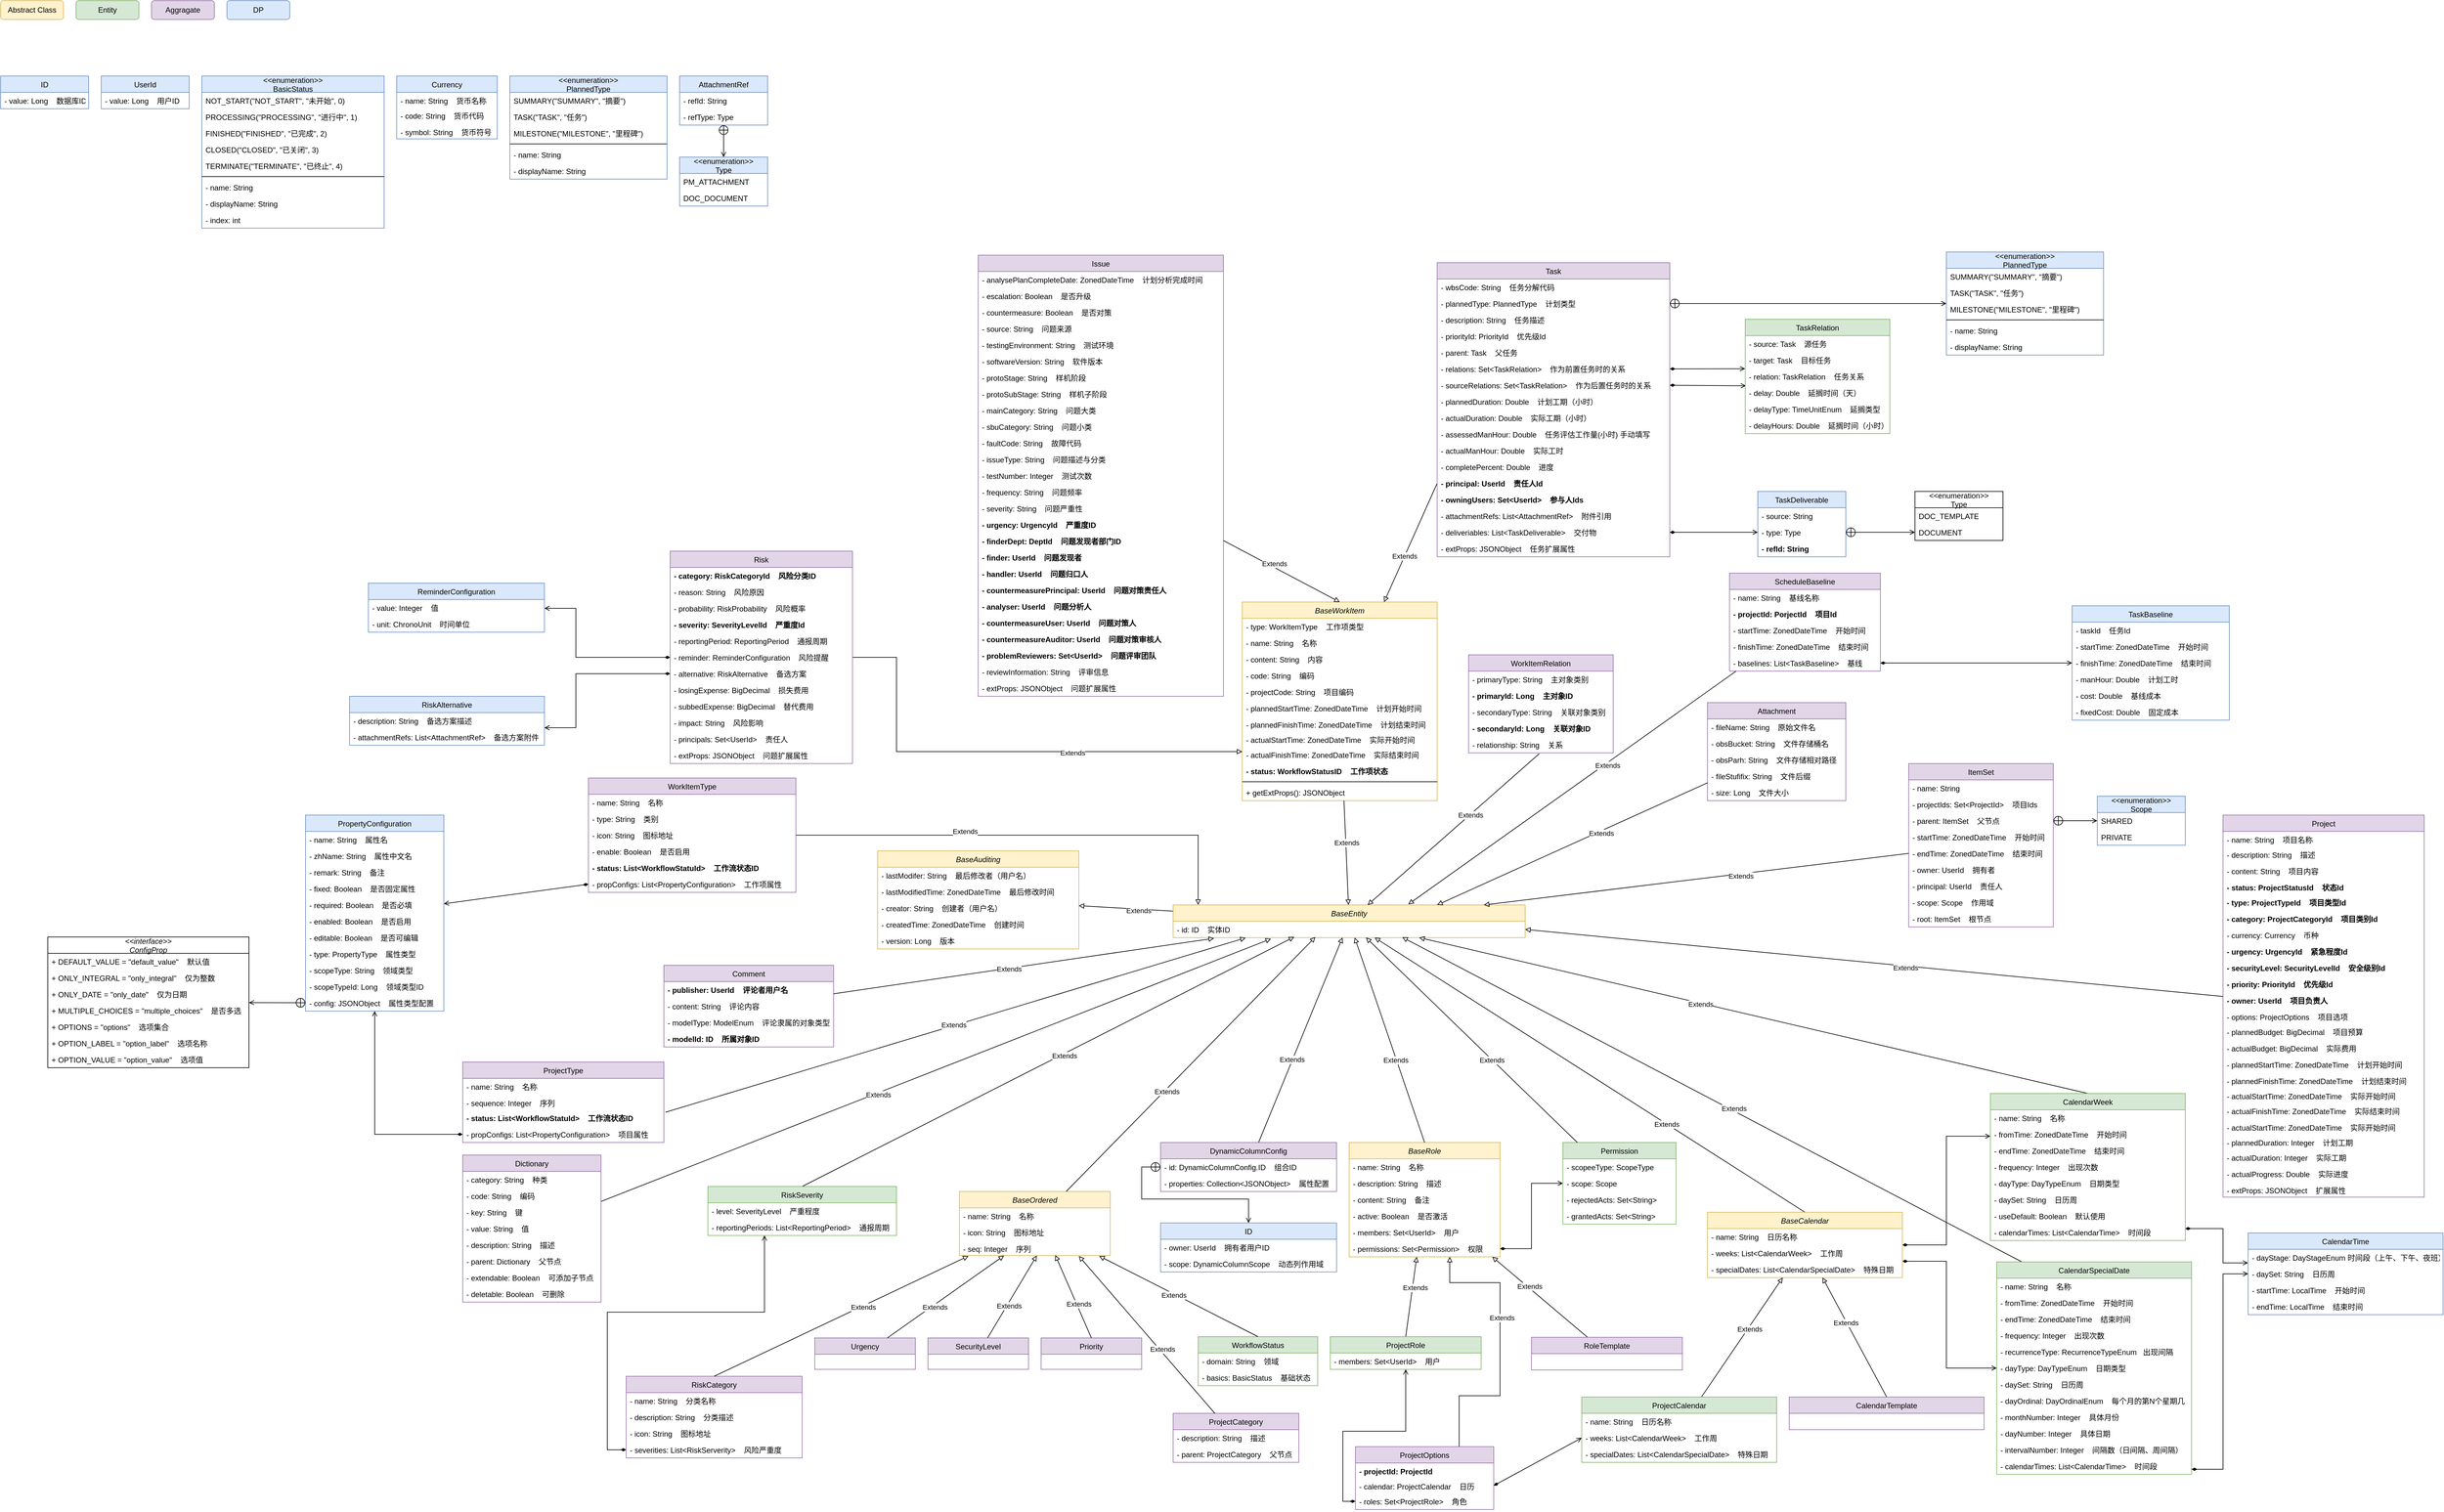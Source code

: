 <mxfile version="18.0.3" type="github">
  <diagram id="C5RBs43oDa-KdzZeNtuy" name="Page-1">
    <mxGraphModel dx="4582" dy="1551" grid="1" gridSize="10" guides="1" tooltips="1" connect="1" arrows="1" fold="1" page="1" pageScale="1" pageWidth="4600" pageHeight="2800" math="0" shadow="0">
      <root>
        <mxCell id="WIyWlLk6GJQsqaUBKTNV-0" />
        <mxCell id="WIyWlLk6GJQsqaUBKTNV-1" parent="WIyWlLk6GJQsqaUBKTNV-0" />
        <mxCell id="DC-7fMDGKw9MtQms55Px-2" value="BaseAuditing" style="swimlane;fontStyle=2;childLayout=stackLayout;horizontal=1;startSize=26;fillColor=#fff2cc;horizontalStack=0;resizeParent=1;resizeParentMax=0;resizeLast=0;collapsible=1;marginBottom=0;strokeColor=#d6b656;" parent="WIyWlLk6GJQsqaUBKTNV-1" vertex="1">
          <mxGeometry x="1715" y="1513" width="320" height="156" as="geometry" />
        </mxCell>
        <mxCell id="DC-7fMDGKw9MtQms55Px-18" value="- lastModifer: String    最后修改者（用户名）" style="text;align=left;verticalAlign=top;spacingLeft=4;spacingRight=4;overflow=hidden;rotatable=0;points=[[0,0.5],[1,0.5]];portConstraint=eastwest;rounded=0;shadow=0;html=0;" parent="DC-7fMDGKw9MtQms55Px-2" vertex="1">
          <mxGeometry y="26" width="320" height="26" as="geometry" />
        </mxCell>
        <mxCell id="DC-7fMDGKw9MtQms55Px-17" value="- lastModifiedTime: ZonedDateTime    最后修改时间" style="text;align=left;verticalAlign=top;spacingLeft=4;spacingRight=4;overflow=hidden;rotatable=0;points=[[0,0.5],[1,0.5]];portConstraint=eastwest;rounded=0;shadow=0;html=0;" parent="DC-7fMDGKw9MtQms55Px-2" vertex="1">
          <mxGeometry y="52" width="320" height="26" as="geometry" />
        </mxCell>
        <mxCell id="DC-7fMDGKw9MtQms55Px-16" value="- creator: String    创建者（用户名）" style="text;align=left;verticalAlign=top;spacingLeft=4;spacingRight=4;overflow=hidden;rotatable=0;points=[[0,0.5],[1,0.5]];portConstraint=eastwest;rounded=0;shadow=0;html=0;" parent="DC-7fMDGKw9MtQms55Px-2" vertex="1">
          <mxGeometry y="78" width="320" height="26" as="geometry" />
        </mxCell>
        <mxCell id="DC-7fMDGKw9MtQms55Px-15" value="- createdTime: ZonedDateTime    创建时间" style="text;align=left;verticalAlign=top;spacingLeft=4;spacingRight=4;overflow=hidden;rotatable=0;points=[[0,0.5],[1,0.5]];portConstraint=eastwest;rounded=0;shadow=0;html=0;" parent="DC-7fMDGKw9MtQms55Px-2" vertex="1">
          <mxGeometry y="104" width="320" height="26" as="geometry" />
        </mxCell>
        <mxCell id="DC-7fMDGKw9MtQms55Px-14" value="- version: Long    版本" style="text;align=left;verticalAlign=top;spacingLeft=4;spacingRight=4;overflow=hidden;rotatable=0;points=[[0,0.5],[1,0.5]];portConstraint=eastwest;" parent="DC-7fMDGKw9MtQms55Px-2" vertex="1">
          <mxGeometry y="130" width="320" height="26" as="geometry" />
        </mxCell>
        <mxCell id="DC-7fMDGKw9MtQms55Px-19" value="ID" style="swimlane;fontStyle=0;childLayout=stackLayout;horizontal=1;startSize=26;fillColor=#dae8fc;horizontalStack=0;resizeParent=1;resizeParentMax=0;resizeLast=0;collapsible=1;marginBottom=0;strokeColor=#6c8ebf;" parent="WIyWlLk6GJQsqaUBKTNV-1" vertex="1">
          <mxGeometry x="320" y="280" width="140" height="52" as="geometry">
            <mxRectangle x="1180" y="750" width="70" height="26" as="alternateBounds" />
          </mxGeometry>
        </mxCell>
        <mxCell id="DC-7fMDGKw9MtQms55Px-20" value="- value: Long    数据库ID" style="text;strokeColor=none;fillColor=none;align=left;verticalAlign=top;spacingLeft=4;spacingRight=4;overflow=hidden;rotatable=0;points=[[0,0.5],[1,0.5]];portConstraint=eastwest;" parent="DC-7fMDGKw9MtQms55Px-19" vertex="1">
          <mxGeometry y="26" width="140" height="26" as="geometry" />
        </mxCell>
        <mxCell id="Hxi5oiMrbfGEEpM-4Bx1-7" style="edgeStyle=none;rounded=0;orthogonalLoop=1;jettySize=auto;html=1;endArrow=block;endFill=0;" parent="WIyWlLk6GJQsqaUBKTNV-1" source="DC-7fMDGKw9MtQms55Px-23" target="DC-7fMDGKw9MtQms55Px-2" edge="1">
          <mxGeometry relative="1" as="geometry" />
        </mxCell>
        <mxCell id="-mcRDKc0zju_STvuJ2zb-1" value="Extends" style="edgeLabel;html=1;align=center;verticalAlign=middle;resizable=0;points=[];" parent="Hxi5oiMrbfGEEpM-4Bx1-7" vertex="1" connectable="0">
          <mxGeometry x="-0.27" y="2" relative="1" as="geometry">
            <mxPoint as="offset" />
          </mxGeometry>
        </mxCell>
        <mxCell id="DC-7fMDGKw9MtQms55Px-23" value="BaseEntity" style="swimlane;fontStyle=2;childLayout=stackLayout;horizontal=1;startSize=26;fillColor=#fff2cc;horizontalStack=0;resizeParent=1;resizeParentMax=0;resizeLast=0;collapsible=1;marginBottom=0;strokeColor=#d6b656;" parent="WIyWlLk6GJQsqaUBKTNV-1" vertex="1">
          <mxGeometry x="2185" y="1599" width="560" height="52" as="geometry" />
        </mxCell>
        <mxCell id="DC-7fMDGKw9MtQms55Px-24" value="- id: ID    实体ID" style="text;strokeColor=none;fillColor=none;align=left;verticalAlign=top;spacingLeft=4;spacingRight=4;overflow=hidden;rotatable=0;points=[[0,0.5],[1,0.5]];portConstraint=eastwest;" parent="DC-7fMDGKw9MtQms55Px-23" vertex="1">
          <mxGeometry y="26" width="560" height="26" as="geometry" />
        </mxCell>
        <mxCell id="DC-7fMDGKw9MtQms55Px-32" value="Project" style="swimlane;fontStyle=0;childLayout=stackLayout;horizontal=1;startSize=26;fillColor=#e1d5e7;horizontalStack=0;resizeParent=1;resizeParentMax=0;resizeLast=0;collapsible=1;marginBottom=0;strokeColor=#9673a6;" parent="WIyWlLk6GJQsqaUBKTNV-1" vertex="1">
          <mxGeometry x="3855" y="1456.0" width="320" height="608" as="geometry" />
        </mxCell>
        <mxCell id="DC-7fMDGKw9MtQms55Px-33" value="- name: String    项目名称" style="text;strokeColor=none;fillColor=none;align=left;verticalAlign=top;spacingLeft=4;spacingRight=4;overflow=hidden;rotatable=0;points=[[0,0.5],[1,0.5]];portConstraint=eastwest;" parent="DC-7fMDGKw9MtQms55Px-32" vertex="1">
          <mxGeometry y="26" width="320" height="24" as="geometry" />
        </mxCell>
        <mxCell id="DC-7fMDGKw9MtQms55Px-34" value="- description: String    描述" style="text;strokeColor=none;fillColor=none;align=left;verticalAlign=top;spacingLeft=4;spacingRight=4;overflow=hidden;rotatable=0;points=[[0,0.5],[1,0.5]];portConstraint=eastwest;" parent="DC-7fMDGKw9MtQms55Px-32" vertex="1">
          <mxGeometry y="50" width="320" height="26" as="geometry" />
        </mxCell>
        <mxCell id="DC-7fMDGKw9MtQms55Px-47" value="- content: String    项目内容" style="text;strokeColor=none;fillColor=none;align=left;verticalAlign=top;spacingLeft=4;spacingRight=4;overflow=hidden;rotatable=0;points=[[0,0.5],[1,0.5]];portConstraint=eastwest;" parent="DC-7fMDGKw9MtQms55Px-32" vertex="1">
          <mxGeometry y="76" width="320" height="26" as="geometry" />
        </mxCell>
        <mxCell id="DC-7fMDGKw9MtQms55Px-35" value="- status: ProjectStatusId    状态Id" style="text;strokeColor=none;fillColor=none;align=left;verticalAlign=top;spacingLeft=4;spacingRight=4;overflow=hidden;rotatable=0;points=[[0,0.5],[1,0.5]];portConstraint=eastwest;fontStyle=1" parent="DC-7fMDGKw9MtQms55Px-32" vertex="1">
          <mxGeometry y="102" width="320" height="24" as="geometry" />
        </mxCell>
        <mxCell id="DC-7fMDGKw9MtQms55Px-36" value="- type: ProjectTypeId    项目类型Id" style="text;strokeColor=none;fillColor=none;align=left;verticalAlign=top;spacingLeft=4;spacingRight=4;overflow=hidden;rotatable=0;points=[[0,0.5],[1,0.5]];portConstraint=eastwest;fontStyle=1" parent="DC-7fMDGKw9MtQms55Px-32" vertex="1">
          <mxGeometry y="126" width="320" height="26" as="geometry" />
        </mxCell>
        <mxCell id="DC-7fMDGKw9MtQms55Px-46" value="- category: ProjectCategoryId    项目类别Id" style="text;strokeColor=none;fillColor=none;align=left;verticalAlign=top;spacingLeft=4;spacingRight=4;overflow=hidden;rotatable=0;points=[[0,0.5],[1,0.5]];portConstraint=eastwest;fontStyle=1" parent="DC-7fMDGKw9MtQms55Px-32" vertex="1">
          <mxGeometry y="152" width="320" height="26" as="geometry" />
        </mxCell>
        <mxCell id="DC-7fMDGKw9MtQms55Px-54" value="- currency: Currency    币种" style="text;strokeColor=none;fillColor=none;align=left;verticalAlign=top;spacingLeft=4;spacingRight=4;overflow=hidden;rotatable=0;points=[[0,0.5],[1,0.5]];portConstraint=eastwest;" parent="DC-7fMDGKw9MtQms55Px-32" vertex="1">
          <mxGeometry y="178" width="320" height="26" as="geometry" />
        </mxCell>
        <mxCell id="DC-7fMDGKw9MtQms55Px-40" value="- urgency: UrgencyId    紧急程度Id" style="text;strokeColor=none;fillColor=none;align=left;verticalAlign=top;spacingLeft=4;spacingRight=4;overflow=hidden;rotatable=0;points=[[0,0.5],[1,0.5]];portConstraint=eastwest;fontStyle=1" parent="DC-7fMDGKw9MtQms55Px-32" vertex="1">
          <mxGeometry y="204" width="320" height="26" as="geometry" />
        </mxCell>
        <mxCell id="DC-7fMDGKw9MtQms55Px-38" value="- securityLevel: SecurityLevelId    安全级别Id" style="text;strokeColor=none;fillColor=none;align=left;verticalAlign=top;spacingLeft=4;spacingRight=4;overflow=hidden;rotatable=0;points=[[0,0.5],[1,0.5]];portConstraint=eastwest;fontStyle=1" parent="DC-7fMDGKw9MtQms55Px-32" vertex="1">
          <mxGeometry y="230" width="320" height="26" as="geometry" />
        </mxCell>
        <mxCell id="DC-7fMDGKw9MtQms55Px-39" value="- priority: PriorityId    优先级Id" style="text;strokeColor=none;fillColor=none;align=left;verticalAlign=top;spacingLeft=4;spacingRight=4;overflow=hidden;rotatable=0;points=[[0,0.5],[1,0.5]];portConstraint=eastwest;fontStyle=1" parent="DC-7fMDGKw9MtQms55Px-32" vertex="1">
          <mxGeometry y="256" width="320" height="26" as="geometry" />
        </mxCell>
        <mxCell id="fS97ZJNERADpUr7Fis6X-24" value="- owner: UserId    项目负责人" style="text;strokeColor=none;fillColor=none;align=left;verticalAlign=top;spacingLeft=4;spacingRight=4;overflow=hidden;rotatable=0;points=[[0,0.5],[1,0.5]];portConstraint=eastwest;fontStyle=1" parent="DC-7fMDGKw9MtQms55Px-32" vertex="1">
          <mxGeometry y="282" width="320" height="26" as="geometry" />
        </mxCell>
        <mxCell id="DC-7fMDGKw9MtQms55Px-52" value="- options: ProjectOptions    项目选项" style="text;strokeColor=none;fillColor=none;align=left;verticalAlign=top;spacingLeft=4;spacingRight=4;overflow=hidden;rotatable=0;points=[[0,0.5],[1,0.5]];portConstraint=eastwest;" parent="DC-7fMDGKw9MtQms55Px-32" vertex="1">
          <mxGeometry y="308" width="320" height="24" as="geometry" />
        </mxCell>
        <mxCell id="DC-7fMDGKw9MtQms55Px-44" value="- plannedBudget: BigDecimal    项目预算" style="text;strokeColor=none;fillColor=none;align=left;verticalAlign=top;spacingLeft=4;spacingRight=4;overflow=hidden;rotatable=0;points=[[0,0.5],[1,0.5]];portConstraint=eastwest;" parent="DC-7fMDGKw9MtQms55Px-32" vertex="1">
          <mxGeometry y="332" width="320" height="26" as="geometry" />
        </mxCell>
        <mxCell id="DC-7fMDGKw9MtQms55Px-43" value="- actualBudget: BigDecimal    实际费用" style="text;strokeColor=none;fillColor=none;align=left;verticalAlign=top;spacingLeft=4;spacingRight=4;overflow=hidden;rotatable=0;points=[[0,0.5],[1,0.5]];portConstraint=eastwest;" parent="DC-7fMDGKw9MtQms55Px-32" vertex="1">
          <mxGeometry y="358" width="320" height="26" as="geometry" />
        </mxCell>
        <mxCell id="DC-7fMDGKw9MtQms55Px-42" value="- plannedStartTime: ZonedDateTime    计划开始时间" style="text;strokeColor=none;fillColor=none;align=left;verticalAlign=top;spacingLeft=4;spacingRight=4;overflow=hidden;rotatable=0;points=[[0,0.5],[1,0.5]];portConstraint=eastwest;" parent="DC-7fMDGKw9MtQms55Px-32" vertex="1">
          <mxGeometry y="384" width="320" height="26" as="geometry" />
        </mxCell>
        <mxCell id="DC-7fMDGKw9MtQms55Px-41" value="- plannedFinishTime: ZonedDateTime    计划结束时间" style="text;strokeColor=none;fillColor=none;align=left;verticalAlign=top;spacingLeft=4;spacingRight=4;overflow=hidden;rotatable=0;points=[[0,0.5],[1,0.5]];portConstraint=eastwest;" parent="DC-7fMDGKw9MtQms55Px-32" vertex="1">
          <mxGeometry y="410" width="320" height="24" as="geometry" />
        </mxCell>
        <mxCell id="DC-7fMDGKw9MtQms55Px-37" value="- actualStartTime: ZonedDateTime    实际开始时间" style="text;strokeColor=none;fillColor=none;align=left;verticalAlign=top;spacingLeft=4;spacingRight=4;overflow=hidden;rotatable=0;points=[[0,0.5],[1,0.5]];portConstraint=eastwest;" parent="DC-7fMDGKw9MtQms55Px-32" vertex="1">
          <mxGeometry y="434" width="320" height="24" as="geometry" />
        </mxCell>
        <mxCell id="DC-7fMDGKw9MtQms55Px-45" value="- actualFinishTime: ZonedDateTime    实际结束时间" style="text;strokeColor=none;fillColor=none;align=left;verticalAlign=top;spacingLeft=4;spacingRight=4;overflow=hidden;rotatable=0;points=[[0,0.5],[1,0.5]];portConstraint=eastwest;" parent="DC-7fMDGKw9MtQms55Px-32" vertex="1">
          <mxGeometry y="458" width="320" height="26" as="geometry" />
        </mxCell>
        <mxCell id="DC-7fMDGKw9MtQms55Px-51" value="- actualStartTime: ZonedDateTime    实际开始时间" style="text;strokeColor=none;fillColor=none;align=left;verticalAlign=top;spacingLeft=4;spacingRight=4;overflow=hidden;rotatable=0;points=[[0,0.5],[1,0.5]];portConstraint=eastwest;" parent="DC-7fMDGKw9MtQms55Px-32" vertex="1">
          <mxGeometry y="484" width="320" height="24" as="geometry" />
        </mxCell>
        <mxCell id="DC-7fMDGKw9MtQms55Px-50" value="- plannedDuration: Integer    计划工期" style="text;strokeColor=none;fillColor=none;align=left;verticalAlign=top;spacingLeft=4;spacingRight=4;overflow=hidden;rotatable=0;points=[[0,0.5],[1,0.5]];portConstraint=eastwest;" parent="DC-7fMDGKw9MtQms55Px-32" vertex="1">
          <mxGeometry y="508" width="320" height="24" as="geometry" />
        </mxCell>
        <mxCell id="DC-7fMDGKw9MtQms55Px-49" value="- actualDuration: Integer    实际工期" style="text;strokeColor=none;fillColor=none;align=left;verticalAlign=top;spacingLeft=4;spacingRight=4;overflow=hidden;rotatable=0;points=[[0,0.5],[1,0.5]];portConstraint=eastwest;" parent="DC-7fMDGKw9MtQms55Px-32" vertex="1">
          <mxGeometry y="532" width="320" height="26" as="geometry" />
        </mxCell>
        <mxCell id="DC-7fMDGKw9MtQms55Px-48" value="- actualProgress: Double    实际进度" style="text;strokeColor=none;fillColor=none;align=left;verticalAlign=top;spacingLeft=4;spacingRight=4;overflow=hidden;rotatable=0;points=[[0,0.5],[1,0.5]];portConstraint=eastwest;" parent="DC-7fMDGKw9MtQms55Px-32" vertex="1">
          <mxGeometry y="558" width="320" height="26" as="geometry" />
        </mxCell>
        <mxCell id="DC-7fMDGKw9MtQms55Px-53" value="- extProps: JSONObject    扩展属性" style="text;strokeColor=none;fillColor=none;align=left;verticalAlign=top;spacingLeft=4;spacingRight=4;overflow=hidden;rotatable=0;points=[[0,0.5],[1,0.5]];portConstraint=eastwest;" parent="DC-7fMDGKw9MtQms55Px-32" vertex="1">
          <mxGeometry y="584" width="320" height="24" as="geometry" />
        </mxCell>
        <mxCell id="DC-7fMDGKw9MtQms55Px-56" value="Currency" style="swimlane;fontStyle=0;childLayout=stackLayout;horizontal=1;startSize=26;fillColor=#dae8fc;horizontalStack=0;resizeParent=1;resizeParentMax=0;resizeLast=0;collapsible=1;marginBottom=0;strokeColor=#6c8ebf;" parent="WIyWlLk6GJQsqaUBKTNV-1" vertex="1">
          <mxGeometry x="950" y="280.0" width="160" height="100" as="geometry" />
        </mxCell>
        <mxCell id="DC-7fMDGKw9MtQms55Px-57" value="- name: String    货币名称" style="text;strokeColor=none;fillColor=none;align=left;verticalAlign=top;spacingLeft=4;spacingRight=4;overflow=hidden;rotatable=0;points=[[0,0.5],[1,0.5]];portConstraint=eastwest;" parent="DC-7fMDGKw9MtQms55Px-56" vertex="1">
          <mxGeometry y="26" width="160" height="24" as="geometry" />
        </mxCell>
        <mxCell id="DC-7fMDGKw9MtQms55Px-58" value="- code: String    货币代码" style="text;strokeColor=none;fillColor=none;align=left;verticalAlign=top;spacingLeft=4;spacingRight=4;overflow=hidden;rotatable=0;points=[[0,0.5],[1,0.5]];portConstraint=eastwest;" parent="DC-7fMDGKw9MtQms55Px-56" vertex="1">
          <mxGeometry y="50" width="160" height="26" as="geometry" />
        </mxCell>
        <mxCell id="DC-7fMDGKw9MtQms55Px-59" value="- symbol: String    货币符号" style="text;strokeColor=none;fillColor=none;align=left;verticalAlign=top;spacingLeft=4;spacingRight=4;overflow=hidden;rotatable=0;points=[[0,0.5],[1,0.5]];portConstraint=eastwest;" parent="DC-7fMDGKw9MtQms55Px-56" vertex="1">
          <mxGeometry y="76" width="160" height="24" as="geometry" />
        </mxCell>
        <mxCell id="DC-7fMDGKw9MtQms55Px-61" value="Abstract Class" style="rounded=1;whiteSpace=wrap;html=1;fillColor=#fff2cc;strokeColor=#d6b656;" parent="WIyWlLk6GJQsqaUBKTNV-1" vertex="1">
          <mxGeometry x="320" y="160" width="100" height="30" as="geometry" />
        </mxCell>
        <mxCell id="DC-7fMDGKw9MtQms55Px-63" value="Entity" style="rounded=1;whiteSpace=wrap;html=1;fillColor=#d5e8d4;strokeColor=#82b366;" parent="WIyWlLk6GJQsqaUBKTNV-1" vertex="1">
          <mxGeometry x="440" y="160" width="100" height="30" as="geometry" />
        </mxCell>
        <mxCell id="DC-7fMDGKw9MtQms55Px-64" value="Aggragate" style="rounded=1;whiteSpace=wrap;html=1;fillColor=#e1d5e7;strokeColor=#9673a6;" parent="WIyWlLk6GJQsqaUBKTNV-1" vertex="1">
          <mxGeometry x="560" y="160" width="100" height="30" as="geometry" />
        </mxCell>
        <mxCell id="DC-7fMDGKw9MtQms55Px-65" value="DP" style="rounded=1;whiteSpace=wrap;html=1;fillColor=#dae8fc;strokeColor=#6c8ebf;" parent="WIyWlLk6GJQsqaUBKTNV-1" vertex="1">
          <mxGeometry x="680" y="160" width="100" height="30" as="geometry" />
        </mxCell>
        <mxCell id="DC-7fMDGKw9MtQms55Px-69" value="Urgency" style="swimlane;fontStyle=0;childLayout=stackLayout;horizontal=1;startSize=26;fillColor=#e1d5e7;horizontalStack=0;resizeParent=1;resizeParentMax=0;resizeLast=0;collapsible=1;marginBottom=0;strokeColor=#9673a6;" parent="WIyWlLk6GJQsqaUBKTNV-1" vertex="1">
          <mxGeometry x="1615" y="2288" width="160" height="50" as="geometry" />
        </mxCell>
        <mxCell id="DC-7fMDGKw9MtQms55Px-75" value="SecurityLevel" style="swimlane;fontStyle=0;childLayout=stackLayout;horizontal=1;startSize=26;fillColor=#e1d5e7;horizontalStack=0;resizeParent=1;resizeParentMax=0;resizeLast=0;collapsible=1;marginBottom=0;strokeColor=#9673a6;" parent="WIyWlLk6GJQsqaUBKTNV-1" vertex="1">
          <mxGeometry x="1795" y="2288" width="160" height="50" as="geometry" />
        </mxCell>
        <mxCell id="DC-7fMDGKw9MtQms55Px-81" value="Priority" style="swimlane;fontStyle=0;childLayout=stackLayout;horizontal=1;startSize=26;fillColor=#e1d5e7;horizontalStack=0;resizeParent=1;resizeParentMax=0;resizeLast=0;collapsible=1;marginBottom=0;strokeColor=#9673a6;" parent="WIyWlLk6GJQsqaUBKTNV-1" vertex="1">
          <mxGeometry x="1975" y="2288" width="160" height="50" as="geometry" />
        </mxCell>
        <mxCell id="DC-7fMDGKw9MtQms55Px-91" style="rounded=0;orthogonalLoop=1;jettySize=auto;html=1;exitX=0.5;exitY=0;exitDx=0;exitDy=0;startArrow=none;startFill=0;endArrow=block;endFill=0;startSize=6;endSize=6;strokeColor=#000000;" parent="WIyWlLk6GJQsqaUBKTNV-1" source="DC-7fMDGKw9MtQms55Px-87" target="DC-7fMDGKw9MtQms55Px-23" edge="1">
          <mxGeometry relative="1" as="geometry">
            <mxPoint x="5735" y="2469" as="targetPoint" />
          </mxGeometry>
        </mxCell>
        <mxCell id="Hxi5oiMrbfGEEpM-4Bx1-25" value="Extends" style="edgeLabel;html=1;align=center;verticalAlign=middle;resizable=0;points=[];" parent="DC-7fMDGKw9MtQms55Px-91" vertex="1" connectable="0">
          <mxGeometry x="-0.356" relative="1" as="geometry">
            <mxPoint as="offset" />
          </mxGeometry>
        </mxCell>
        <mxCell id="DC-7fMDGKw9MtQms55Px-87" value="BaseCalendar" style="swimlane;fontStyle=2;childLayout=stackLayout;horizontal=1;startSize=26;fillColor=#fff2cc;horizontalStack=0;resizeParent=1;resizeParentMax=0;resizeLast=0;collapsible=1;marginBottom=0;strokeColor=#d6b656;" parent="WIyWlLk6GJQsqaUBKTNV-1" vertex="1">
          <mxGeometry x="3035" y="2088" width="310" height="104" as="geometry" />
        </mxCell>
        <mxCell id="DC-7fMDGKw9MtQms55Px-88" value="- name: String    日历名称" style="text;strokeColor=none;fillColor=none;align=left;verticalAlign=top;spacingLeft=4;spacingRight=4;overflow=hidden;rotatable=0;points=[[0,0.5],[1,0.5]];portConstraint=eastwest;" parent="DC-7fMDGKw9MtQms55Px-87" vertex="1">
          <mxGeometry y="26" width="310" height="26" as="geometry" />
        </mxCell>
        <mxCell id="DC-7fMDGKw9MtQms55Px-90" value="- weeks: List&lt;CalendarWeek&gt;    工作周" style="text;strokeColor=none;fillColor=none;align=left;verticalAlign=top;spacingLeft=4;spacingRight=4;overflow=hidden;rotatable=0;points=[[0,0.5],[1,0.5]];portConstraint=eastwest;" parent="DC-7fMDGKw9MtQms55Px-87" vertex="1">
          <mxGeometry y="52" width="310" height="26" as="geometry" />
        </mxCell>
        <mxCell id="DC-7fMDGKw9MtQms55Px-89" value="- specialDates: List&lt;CalendarSpecialDate&gt;    特殊日期" style="text;strokeColor=none;fillColor=none;align=left;verticalAlign=top;spacingLeft=4;spacingRight=4;overflow=hidden;rotatable=0;points=[[0,0.5],[1,0.5]];portConstraint=eastwest;" parent="DC-7fMDGKw9MtQms55Px-87" vertex="1">
          <mxGeometry y="78" width="310" height="26" as="geometry" />
        </mxCell>
        <mxCell id="qC0AF7DME6TW0aWiBR_m-10" style="rounded=0;orthogonalLoop=1;jettySize=auto;html=1;endArrow=diamondThin;endFill=1;startArrow=open;startFill=0;edgeStyle=orthogonalEdgeStyle;" parent="WIyWlLk6GJQsqaUBKTNV-1" source="DC-7fMDGKw9MtQms55Px-100" target="DC-7fMDGKw9MtQms55Px-87" edge="1">
          <mxGeometry relative="1" as="geometry">
            <Array as="points">
              <mxPoint x="3415" y="2336" />
              <mxPoint x="3415" y="2166" />
            </Array>
            <mxPoint x="3345" y="2166" as="targetPoint" />
          </mxGeometry>
        </mxCell>
        <mxCell id="-mcRDKc0zju_STvuJ2zb-63" style="rounded=0;orthogonalLoop=1;jettySize=auto;html=1;exitX=0.129;exitY=0;exitDx=0;exitDy=0;startArrow=none;startFill=0;endArrow=block;endFill=0;exitPerimeter=0;entryX=0.651;entryY=0.976;entryDx=0;entryDy=0;entryPerimeter=0;" parent="WIyWlLk6GJQsqaUBKTNV-1" source="DC-7fMDGKw9MtQms55Px-100" target="DC-7fMDGKw9MtQms55Px-24" edge="1">
          <mxGeometry relative="1" as="geometry">
            <mxPoint x="2425" y="1657" as="targetPoint" />
          </mxGeometry>
        </mxCell>
        <mxCell id="-mcRDKc0zju_STvuJ2zb-64" value="Extends" style="edgeLabel;html=1;align=center;verticalAlign=middle;resizable=0;points=[];" parent="-mcRDKc0zju_STvuJ2zb-63" vertex="1" connectable="0">
          <mxGeometry x="-0.067" y="-2" relative="1" as="geometry">
            <mxPoint y="-1" as="offset" />
          </mxGeometry>
        </mxCell>
        <mxCell id="DC-7fMDGKw9MtQms55Px-100" value="CalendarSpecialDate" style="swimlane;fontStyle=0;childLayout=stackLayout;horizontal=1;startSize=26;fillColor=#d5e8d4;horizontalStack=0;resizeParent=1;resizeParentMax=0;resizeLast=0;collapsible=1;marginBottom=0;strokeColor=#82b366;" parent="WIyWlLk6GJQsqaUBKTNV-1" vertex="1">
          <mxGeometry x="3495" y="2167" width="310" height="338" as="geometry" />
        </mxCell>
        <mxCell id="DC-7fMDGKw9MtQms55Px-101" value="- name: String    名称" style="text;strokeColor=none;fillColor=none;align=left;verticalAlign=top;spacingLeft=4;spacingRight=4;overflow=hidden;rotatable=0;points=[[0,0.5],[1,0.5]];portConstraint=eastwest;" parent="DC-7fMDGKw9MtQms55Px-100" vertex="1">
          <mxGeometry y="26" width="310" height="26" as="geometry" />
        </mxCell>
        <mxCell id="DC-7fMDGKw9MtQms55Px-102" value="- fromTime: ZonedDateTime    开始时间" style="text;strokeColor=none;fillColor=none;align=left;verticalAlign=top;spacingLeft=4;spacingRight=4;overflow=hidden;rotatable=0;points=[[0,0.5],[1,0.5]];portConstraint=eastwest;" parent="DC-7fMDGKw9MtQms55Px-100" vertex="1">
          <mxGeometry y="52" width="310" height="26" as="geometry" />
        </mxCell>
        <mxCell id="DC-7fMDGKw9MtQms55Px-103" value="- endTime: ZonedDateTime    结束时间" style="text;strokeColor=none;fillColor=none;align=left;verticalAlign=top;spacingLeft=4;spacingRight=4;overflow=hidden;rotatable=0;points=[[0,0.5],[1,0.5]];portConstraint=eastwest;" parent="DC-7fMDGKw9MtQms55Px-100" vertex="1">
          <mxGeometry y="78" width="310" height="26" as="geometry" />
        </mxCell>
        <mxCell id="qC0AF7DME6TW0aWiBR_m-0" value="- frequency: Integer    出现次数" style="text;strokeColor=none;fillColor=none;align=left;verticalAlign=top;spacingLeft=4;spacingRight=4;overflow=hidden;rotatable=0;points=[[0,0.5],[1,0.5]];portConstraint=eastwest;" parent="DC-7fMDGKw9MtQms55Px-100" vertex="1">
          <mxGeometry y="104" width="310" height="26" as="geometry" />
        </mxCell>
        <mxCell id="qC0AF7DME6TW0aWiBR_m-2" value="- recurrenceType: RecurrenceTypeEnum   出现间隔" style="text;strokeColor=none;fillColor=none;align=left;verticalAlign=top;spacingLeft=4;spacingRight=4;overflow=hidden;rotatable=0;points=[[0,0.5],[1,0.5]];portConstraint=eastwest;" parent="DC-7fMDGKw9MtQms55Px-100" vertex="1">
          <mxGeometry y="130" width="310" height="26" as="geometry" />
        </mxCell>
        <mxCell id="qC0AF7DME6TW0aWiBR_m-1" value="- dayType: DayTypeEnum    日期类型" style="text;strokeColor=none;fillColor=none;align=left;verticalAlign=top;spacingLeft=4;spacingRight=4;overflow=hidden;rotatable=0;points=[[0,0.5],[1,0.5]];portConstraint=eastwest;" parent="DC-7fMDGKw9MtQms55Px-100" vertex="1">
          <mxGeometry y="156" width="310" height="26" as="geometry" />
        </mxCell>
        <mxCell id="qC0AF7DME6TW0aWiBR_m-7" value="- daySet: String    日历周" style="text;strokeColor=none;fillColor=none;align=left;verticalAlign=top;spacingLeft=4;spacingRight=4;overflow=hidden;rotatable=0;points=[[0,0.5],[1,0.5]];portConstraint=eastwest;" parent="DC-7fMDGKw9MtQms55Px-100" vertex="1">
          <mxGeometry y="182" width="310" height="26" as="geometry" />
        </mxCell>
        <mxCell id="qC0AF7DME6TW0aWiBR_m-6" value="- dayOrdinal: DayOrdinalEnum    每个月的第N个星期几" style="text;strokeColor=none;fillColor=none;align=left;verticalAlign=top;spacingLeft=4;spacingRight=4;overflow=hidden;rotatable=0;points=[[0,0.5],[1,0.5]];portConstraint=eastwest;" parent="DC-7fMDGKw9MtQms55Px-100" vertex="1">
          <mxGeometry y="208" width="310" height="26" as="geometry" />
        </mxCell>
        <mxCell id="qC0AF7DME6TW0aWiBR_m-5" value="- monthNumber: Integer    具体月份" style="text;strokeColor=none;fillColor=none;align=left;verticalAlign=top;spacingLeft=4;spacingRight=4;overflow=hidden;rotatable=0;points=[[0,0.5],[1,0.5]];portConstraint=eastwest;" parent="DC-7fMDGKw9MtQms55Px-100" vertex="1">
          <mxGeometry y="234" width="310" height="26" as="geometry" />
        </mxCell>
        <mxCell id="qC0AF7DME6TW0aWiBR_m-4" value="- dayNumber: Integer    具体日期" style="text;strokeColor=none;fillColor=none;align=left;verticalAlign=top;spacingLeft=4;spacingRight=4;overflow=hidden;rotatable=0;points=[[0,0.5],[1,0.5]];portConstraint=eastwest;" parent="DC-7fMDGKw9MtQms55Px-100" vertex="1">
          <mxGeometry y="260" width="310" height="26" as="geometry" />
        </mxCell>
        <mxCell id="qC0AF7DME6TW0aWiBR_m-3" value="- intervalNumber: Integer    间隔数（日间隔、周间隔）" style="text;strokeColor=none;fillColor=none;align=left;verticalAlign=top;spacingLeft=4;spacingRight=4;overflow=hidden;rotatable=0;points=[[0,0.5],[1,0.5]];portConstraint=eastwest;" parent="DC-7fMDGKw9MtQms55Px-100" vertex="1">
          <mxGeometry y="286" width="310" height="26" as="geometry" />
        </mxCell>
        <mxCell id="qC0AF7DME6TW0aWiBR_m-8" value="- calendarTimes: List&lt;CalendarTime&gt;    时间段" style="text;strokeColor=none;fillColor=none;align=left;verticalAlign=top;spacingLeft=4;spacingRight=4;overflow=hidden;rotatable=0;points=[[0,0.5],[1,0.5]];portConstraint=eastwest;" parent="DC-7fMDGKw9MtQms55Px-100" vertex="1">
          <mxGeometry y="312" width="310" height="26" as="geometry" />
        </mxCell>
        <mxCell id="qC0AF7DME6TW0aWiBR_m-17" style="rounded=0;orthogonalLoop=1;jettySize=auto;html=1;startArrow=open;startFill=0;endArrow=diamondThin;endFill=1;edgeStyle=orthogonalEdgeStyle;exitX=0;exitY=0.5;exitDx=0;exitDy=0;" parent="WIyWlLk6GJQsqaUBKTNV-1" source="qC0AF7DME6TW0aWiBR_m-13" target="DC-7fMDGKw9MtQms55Px-100" edge="1">
          <mxGeometry relative="1" as="geometry">
            <Array as="points">
              <mxPoint x="3855" y="2186" />
              <mxPoint x="3855" y="2497" />
            </Array>
            <mxPoint x="3775" y="2186" as="sourcePoint" />
          </mxGeometry>
        </mxCell>
        <mxCell id="qC0AF7DME6TW0aWiBR_m-11" value="CalendarTime" style="swimlane;fontStyle=0;childLayout=stackLayout;horizontal=1;startSize=26;fillColor=#dae8fc;horizontalStack=0;resizeParent=1;resizeParentMax=0;resizeLast=0;collapsible=1;marginBottom=0;strokeColor=#6c8ebf;" parent="WIyWlLk6GJQsqaUBKTNV-1" vertex="1">
          <mxGeometry x="3895" y="2121" width="310" height="130" as="geometry" />
        </mxCell>
        <mxCell id="qC0AF7DME6TW0aWiBR_m-12" value="- dayStage: DayStageEnum 时间段（上午、下午、夜班）" style="text;strokeColor=none;fillColor=none;align=left;verticalAlign=top;spacingLeft=4;spacingRight=4;overflow=hidden;rotatable=0;points=[[0,0.5],[1,0.5]];portConstraint=eastwest;" parent="qC0AF7DME6TW0aWiBR_m-11" vertex="1">
          <mxGeometry y="26" width="310" height="26" as="geometry" />
        </mxCell>
        <mxCell id="qC0AF7DME6TW0aWiBR_m-13" value="- daySet: String    日历周" style="text;strokeColor=none;fillColor=none;align=left;verticalAlign=top;spacingLeft=4;spacingRight=4;overflow=hidden;rotatable=0;points=[[0,0.5],[1,0.5]];portConstraint=eastwest;" parent="qC0AF7DME6TW0aWiBR_m-11" vertex="1">
          <mxGeometry y="52" width="310" height="26" as="geometry" />
        </mxCell>
        <mxCell id="qC0AF7DME6TW0aWiBR_m-14" value="- startTime: LocalTime    开始时间" style="text;strokeColor=none;fillColor=none;align=left;verticalAlign=top;spacingLeft=4;spacingRight=4;overflow=hidden;rotatable=0;points=[[0,0.5],[1,0.5]];portConstraint=eastwest;" parent="qC0AF7DME6TW0aWiBR_m-11" vertex="1">
          <mxGeometry y="78" width="310" height="26" as="geometry" />
        </mxCell>
        <mxCell id="qC0AF7DME6TW0aWiBR_m-15" value="- endTime: LocalTime    结束时间" style="text;strokeColor=none;fillColor=none;align=left;verticalAlign=top;spacingLeft=4;spacingRight=4;overflow=hidden;rotatable=0;points=[[0,0.5],[1,0.5]];portConstraint=eastwest;" parent="qC0AF7DME6TW0aWiBR_m-11" vertex="1">
          <mxGeometry y="104" width="310" height="26" as="geometry" />
        </mxCell>
        <mxCell id="fS97ZJNERADpUr7Fis6X-14" style="rounded=0;orthogonalLoop=1;jettySize=auto;html=1;endArrow=diamondThin;endFill=1;startArrow=open;startFill=0;edgeStyle=orthogonalEdgeStyle;" parent="WIyWlLk6GJQsqaUBKTNV-1" source="fS97ZJNERADpUr7Fis6X-0" target="DC-7fMDGKw9MtQms55Px-87" edge="1">
          <mxGeometry relative="1" as="geometry">
            <Array as="points">
              <mxPoint x="3415" y="1967" />
              <mxPoint x="3415" y="2140" />
            </Array>
            <mxPoint x="3345" y="2140" as="targetPoint" />
          </mxGeometry>
        </mxCell>
        <mxCell id="-mcRDKc0zju_STvuJ2zb-60" style="edgeStyle=none;rounded=0;orthogonalLoop=1;jettySize=auto;html=1;exitX=0.5;exitY=0;exitDx=0;exitDy=0;startArrow=none;startFill=0;endArrow=block;endFill=0;" parent="WIyWlLk6GJQsqaUBKTNV-1" source="fS97ZJNERADpUr7Fis6X-0" target="DC-7fMDGKw9MtQms55Px-23" edge="1">
          <mxGeometry relative="1" as="geometry" />
        </mxCell>
        <mxCell id="-mcRDKc0zju_STvuJ2zb-61" value="Extends" style="edgeLabel;html=1;align=center;verticalAlign=middle;resizable=0;points=[];" parent="-mcRDKc0zju_STvuJ2zb-60" vertex="1" connectable="0">
          <mxGeometry x="0.158" y="1" relative="1" as="geometry">
            <mxPoint as="offset" />
          </mxGeometry>
        </mxCell>
        <mxCell id="fS97ZJNERADpUr7Fis6X-0" value="CalendarWeek" style="swimlane;fontStyle=0;childLayout=stackLayout;horizontal=1;startSize=26;fillColor=#d5e8d4;horizontalStack=0;resizeParent=1;resizeParentMax=0;resizeLast=0;collapsible=1;marginBottom=0;strokeColor=#82b366;" parent="WIyWlLk6GJQsqaUBKTNV-1" vertex="1">
          <mxGeometry x="3485" y="1899" width="310" height="234" as="geometry" />
        </mxCell>
        <mxCell id="fS97ZJNERADpUr7Fis6X-1" value="- name: String    名称" style="text;strokeColor=none;fillColor=none;align=left;verticalAlign=top;spacingLeft=4;spacingRight=4;overflow=hidden;rotatable=0;points=[[0,0.5],[1,0.5]];portConstraint=eastwest;" parent="fS97ZJNERADpUr7Fis6X-0" vertex="1">
          <mxGeometry y="26" width="310" height="26" as="geometry" />
        </mxCell>
        <mxCell id="fS97ZJNERADpUr7Fis6X-2" value="- fromTime: ZonedDateTime    开始时间" style="text;strokeColor=none;fillColor=none;align=left;verticalAlign=top;spacingLeft=4;spacingRight=4;overflow=hidden;rotatable=0;points=[[0,0.5],[1,0.5]];portConstraint=eastwest;" parent="fS97ZJNERADpUr7Fis6X-0" vertex="1">
          <mxGeometry y="52" width="310" height="26" as="geometry" />
        </mxCell>
        <mxCell id="fS97ZJNERADpUr7Fis6X-3" value="- endTime: ZonedDateTime    结束时间" style="text;strokeColor=none;fillColor=none;align=left;verticalAlign=top;spacingLeft=4;spacingRight=4;overflow=hidden;rotatable=0;points=[[0,0.5],[1,0.5]];portConstraint=eastwest;" parent="fS97ZJNERADpUr7Fis6X-0" vertex="1">
          <mxGeometry y="78" width="310" height="26" as="geometry" />
        </mxCell>
        <mxCell id="fS97ZJNERADpUr7Fis6X-4" value="- frequency: Integer    出现次数" style="text;strokeColor=none;fillColor=none;align=left;verticalAlign=top;spacingLeft=4;spacingRight=4;overflow=hidden;rotatable=0;points=[[0,0.5],[1,0.5]];portConstraint=eastwest;" parent="fS97ZJNERADpUr7Fis6X-0" vertex="1">
          <mxGeometry y="104" width="310" height="26" as="geometry" />
        </mxCell>
        <mxCell id="fS97ZJNERADpUr7Fis6X-6" value="- dayType: DayTypeEnum    日期类型" style="text;strokeColor=none;fillColor=none;align=left;verticalAlign=top;spacingLeft=4;spacingRight=4;overflow=hidden;rotatable=0;points=[[0,0.5],[1,0.5]];portConstraint=eastwest;" parent="fS97ZJNERADpUr7Fis6X-0" vertex="1">
          <mxGeometry y="130" width="310" height="26" as="geometry" />
        </mxCell>
        <mxCell id="fS97ZJNERADpUr7Fis6X-7" value="- daySet: String    日历周" style="text;strokeColor=none;fillColor=none;align=left;verticalAlign=top;spacingLeft=4;spacingRight=4;overflow=hidden;rotatable=0;points=[[0,0.5],[1,0.5]];portConstraint=eastwest;" parent="fS97ZJNERADpUr7Fis6X-0" vertex="1">
          <mxGeometry y="156" width="310" height="26" as="geometry" />
        </mxCell>
        <mxCell id="fS97ZJNERADpUr7Fis6X-11" value="- useDefault: Boolean    默认使用" style="text;strokeColor=none;fillColor=none;align=left;verticalAlign=top;spacingLeft=4;spacingRight=4;overflow=hidden;rotatable=0;points=[[0,0.5],[1,0.5]];portConstraint=eastwest;" parent="fS97ZJNERADpUr7Fis6X-0" vertex="1">
          <mxGeometry y="182" width="310" height="26" as="geometry" />
        </mxCell>
        <mxCell id="fS97ZJNERADpUr7Fis6X-12" value="- calendarTimes: List&lt;CalendarTime&gt;    时间段" style="text;strokeColor=none;fillColor=none;align=left;verticalAlign=top;spacingLeft=4;spacingRight=4;overflow=hidden;rotatable=0;points=[[0,0.5],[1,0.5]];portConstraint=eastwest;" parent="fS97ZJNERADpUr7Fis6X-0" vertex="1">
          <mxGeometry y="208" width="310" height="26" as="geometry" />
        </mxCell>
        <mxCell id="fS97ZJNERADpUr7Fis6X-16" value="Comment" style="swimlane;fontStyle=0;childLayout=stackLayout;horizontal=1;startSize=26;fillColor=#e1d5e7;horizontalStack=0;resizeParent=1;resizeParentMax=0;resizeLast=0;collapsible=1;marginBottom=0;strokeColor=#9673a6;" parent="WIyWlLk6GJQsqaUBKTNV-1" vertex="1">
          <mxGeometry x="1375" y="1695" width="270" height="130" as="geometry" />
        </mxCell>
        <mxCell id="fS97ZJNERADpUr7Fis6X-17" value="- publisher: UserId    评论者用户名" style="text;strokeColor=none;fillColor=none;align=left;verticalAlign=top;spacingLeft=4;spacingRight=4;overflow=hidden;rotatable=0;points=[[0,0.5],[1,0.5]];portConstraint=eastwest;fontStyle=1" parent="fS97ZJNERADpUr7Fis6X-16" vertex="1">
          <mxGeometry y="26" width="270" height="26" as="geometry" />
        </mxCell>
        <mxCell id="fS97ZJNERADpUr7Fis6X-18" value="- content: String    评论内容" style="text;strokeColor=none;fillColor=none;align=left;verticalAlign=top;spacingLeft=4;spacingRight=4;overflow=hidden;rotatable=0;points=[[0,0.5],[1,0.5]];portConstraint=eastwest;" parent="fS97ZJNERADpUr7Fis6X-16" vertex="1">
          <mxGeometry y="52" width="270" height="26" as="geometry" />
        </mxCell>
        <mxCell id="fS97ZJNERADpUr7Fis6X-19" value="- modelType: ModelEnum    评论隶属的对象类型" style="text;strokeColor=none;fillColor=none;align=left;verticalAlign=top;spacingLeft=4;spacingRight=4;overflow=hidden;rotatable=0;points=[[0,0.5],[1,0.5]];portConstraint=eastwest;" parent="fS97ZJNERADpUr7Fis6X-16" vertex="1">
          <mxGeometry y="78" width="270" height="26" as="geometry" />
        </mxCell>
        <mxCell id="fS97ZJNERADpUr7Fis6X-27" value="- modelId: ID    所属对象ID" style="text;strokeColor=none;fillColor=none;align=left;verticalAlign=top;spacingLeft=4;spacingRight=4;overflow=hidden;rotatable=0;points=[[0,0.5],[1,0.5]];portConstraint=eastwest;fontStyle=1" parent="fS97ZJNERADpUr7Fis6X-16" vertex="1">
          <mxGeometry y="104" width="270" height="26" as="geometry" />
        </mxCell>
        <mxCell id="fS97ZJNERADpUr7Fis6X-20" value="UserId" style="swimlane;fontStyle=0;childLayout=stackLayout;horizontal=1;startSize=26;fillColor=#dae8fc;horizontalStack=0;resizeParent=1;resizeParentMax=0;resizeLast=0;collapsible=1;marginBottom=0;strokeColor=#6c8ebf;" parent="WIyWlLk6GJQsqaUBKTNV-1" vertex="1">
          <mxGeometry x="480" y="280" width="140" height="52" as="geometry" />
        </mxCell>
        <mxCell id="fS97ZJNERADpUr7Fis6X-21" value="- value: Long    用户ID" style="text;strokeColor=none;fillColor=none;align=left;verticalAlign=top;spacingLeft=4;spacingRight=4;overflow=hidden;rotatable=0;points=[[0,0.5],[1,0.5]];portConstraint=eastwest;" parent="fS97ZJNERADpUr7Fis6X-20" vertex="1">
          <mxGeometry y="26" width="140" height="26" as="geometry" />
        </mxCell>
        <mxCell id="fS97ZJNERADpUr7Fis6X-28" style="rounded=0;orthogonalLoop=1;jettySize=auto;html=1;startArrow=none;startFill=0;endArrow=block;endFill=0;entryX=0.116;entryY=1.045;entryDx=0;entryDy=0;entryPerimeter=0;" parent="WIyWlLk6GJQsqaUBKTNV-1" source="fS97ZJNERADpUr7Fis6X-16" target="DC-7fMDGKw9MtQms55Px-24" edge="1">
          <mxGeometry relative="1" as="geometry">
            <mxPoint x="5835" y="2212" as="targetPoint" />
          </mxGeometry>
        </mxCell>
        <mxCell id="Hxi5oiMrbfGEEpM-4Bx1-10" value="Extends" style="edgeLabel;html=1;align=center;verticalAlign=middle;resizable=0;points=[];" parent="fS97ZJNERADpUr7Fis6X-28" vertex="1" connectable="0">
          <mxGeometry x="-0.078" y="-1" relative="1" as="geometry">
            <mxPoint as="offset" />
          </mxGeometry>
        </mxCell>
        <mxCell id="fS97ZJNERADpUr7Fis6X-39" style="rounded=0;orthogonalLoop=1;jettySize=auto;html=1;startArrow=none;startFill=0;endArrow=block;endFill=0;entryX=0.278;entryY=1.071;entryDx=0;entryDy=0;entryPerimeter=0;" parent="WIyWlLk6GJQsqaUBKTNV-1" source="fS97ZJNERADpUr7Fis6X-30" target="DC-7fMDGKw9MtQms55Px-24" edge="1">
          <mxGeometry relative="1" as="geometry">
            <mxPoint x="1835" y="1827" as="targetPoint" />
          </mxGeometry>
        </mxCell>
        <mxCell id="-mcRDKc0zju_STvuJ2zb-20" value="Extends" style="edgeLabel;html=1;align=center;verticalAlign=middle;resizable=0;points=[];" parent="fS97ZJNERADpUr7Fis6X-39" vertex="1" connectable="0">
          <mxGeometry x="-0.174" y="-3" relative="1" as="geometry">
            <mxPoint x="-1" as="offset" />
          </mxGeometry>
        </mxCell>
        <mxCell id="fS97ZJNERADpUr7Fis6X-30" value="Dictionary" style="swimlane;fontStyle=0;childLayout=stackLayout;horizontal=1;startSize=26;fillColor=#e1d5e7;horizontalStack=0;resizeParent=1;resizeParentMax=0;resizeLast=0;collapsible=1;marginBottom=0;strokeColor=#9673a6;" parent="WIyWlLk6GJQsqaUBKTNV-1" vertex="1">
          <mxGeometry x="1055" y="1997" width="220" height="234" as="geometry" />
        </mxCell>
        <mxCell id="fS97ZJNERADpUr7Fis6X-31" value="- category: String    种类" style="text;strokeColor=none;fillColor=none;align=left;verticalAlign=top;spacingLeft=4;spacingRight=4;overflow=hidden;rotatable=0;points=[[0,0.5],[1,0.5]];portConstraint=eastwest;" parent="fS97ZJNERADpUr7Fis6X-30" vertex="1">
          <mxGeometry y="26" width="220" height="26" as="geometry" />
        </mxCell>
        <mxCell id="fS97ZJNERADpUr7Fis6X-32" value="- code: String    编码" style="text;strokeColor=none;fillColor=none;align=left;verticalAlign=top;spacingLeft=4;spacingRight=4;overflow=hidden;rotatable=0;points=[[0,0.5],[1,0.5]];portConstraint=eastwest;" parent="fS97ZJNERADpUr7Fis6X-30" vertex="1">
          <mxGeometry y="52" width="220" height="26" as="geometry" />
        </mxCell>
        <mxCell id="fS97ZJNERADpUr7Fis6X-33" value="- key: String    键" style="text;strokeColor=none;fillColor=none;align=left;verticalAlign=top;spacingLeft=4;spacingRight=4;overflow=hidden;rotatable=0;points=[[0,0.5],[1,0.5]];portConstraint=eastwest;" parent="fS97ZJNERADpUr7Fis6X-30" vertex="1">
          <mxGeometry y="78" width="220" height="26" as="geometry" />
        </mxCell>
        <mxCell id="fS97ZJNERADpUr7Fis6X-34" value="- value: String    值" style="text;strokeColor=none;fillColor=none;align=left;verticalAlign=top;spacingLeft=4;spacingRight=4;overflow=hidden;rotatable=0;points=[[0,0.5],[1,0.5]];portConstraint=eastwest;" parent="fS97ZJNERADpUr7Fis6X-30" vertex="1">
          <mxGeometry y="104" width="220" height="26" as="geometry" />
        </mxCell>
        <mxCell id="fS97ZJNERADpUr7Fis6X-36" value="- description: String    描述" style="text;strokeColor=none;fillColor=none;align=left;verticalAlign=top;spacingLeft=4;spacingRight=4;overflow=hidden;rotatable=0;points=[[0,0.5],[1,0.5]];portConstraint=eastwest;" parent="fS97ZJNERADpUr7Fis6X-30" vertex="1">
          <mxGeometry y="130" width="220" height="26" as="geometry" />
        </mxCell>
        <mxCell id="fS97ZJNERADpUr7Fis6X-35" value="- parent: Dictionary    父节点" style="text;strokeColor=none;fillColor=none;align=left;verticalAlign=top;spacingLeft=4;spacingRight=4;overflow=hidden;rotatable=0;points=[[0,0.5],[1,0.5]];portConstraint=eastwest;" parent="fS97ZJNERADpUr7Fis6X-30" vertex="1">
          <mxGeometry y="156" width="220" height="26" as="geometry" />
        </mxCell>
        <mxCell id="fS97ZJNERADpUr7Fis6X-37" value="- extendable: Boolean    可添加子节点" style="text;strokeColor=none;fillColor=none;align=left;verticalAlign=top;spacingLeft=4;spacingRight=4;overflow=hidden;rotatable=0;points=[[0,0.5],[1,0.5]];portConstraint=eastwest;" parent="fS97ZJNERADpUr7Fis6X-30" vertex="1">
          <mxGeometry y="182" width="220" height="26" as="geometry" />
        </mxCell>
        <mxCell id="fS97ZJNERADpUr7Fis6X-38" value="- deletable: Boolean    可删除" style="text;strokeColor=none;fillColor=none;align=left;verticalAlign=top;spacingLeft=4;spacingRight=4;overflow=hidden;rotatable=0;points=[[0,0.5],[1,0.5]];portConstraint=eastwest;" parent="fS97ZJNERADpUr7Fis6X-30" vertex="1">
          <mxGeometry y="208" width="220" height="26" as="geometry" />
        </mxCell>
        <mxCell id="fS97ZJNERADpUr7Fis6X-52" style="rounded=0;orthogonalLoop=1;jettySize=auto;html=1;startArrow=none;startFill=0;endArrow=block;endFill=0;" parent="WIyWlLk6GJQsqaUBKTNV-1" source="fS97ZJNERADpUr7Fis6X-41" target="DC-7fMDGKw9MtQms55Px-23" edge="1">
          <mxGeometry relative="1" as="geometry" />
        </mxCell>
        <mxCell id="Hxi5oiMrbfGEEpM-4Bx1-6" value="Extends" style="edgeLabel;html=1;align=center;verticalAlign=middle;resizable=0;points=[];" parent="fS97ZJNERADpUr7Fis6X-52" vertex="1" connectable="0">
          <mxGeometry x="-0.193" y="1" relative="1" as="geometry">
            <mxPoint as="offset" />
          </mxGeometry>
        </mxCell>
        <mxCell id="fS97ZJNERADpUr7Fis6X-50" style="edgeStyle=orthogonalEdgeStyle;rounded=0;orthogonalLoop=1;jettySize=auto;html=1;startArrow=open;startFill=0;endArrow=circlePlus;endFill=0;entryX=0;entryY=0.5;entryDx=0;entryDy=0;" parent="WIyWlLk6GJQsqaUBKTNV-1" source="fS97ZJNERADpUr7Fis6X-46" target="fS97ZJNERADpUr7Fis6X-42" edge="1">
          <mxGeometry relative="1" as="geometry">
            <mxPoint x="6365" y="2159" as="sourcePoint" />
            <mxPoint x="6375" y="2049" as="targetPoint" />
            <Array as="points">
              <mxPoint x="2305" y="2067" />
              <mxPoint x="2135" y="2067" />
              <mxPoint x="2135" y="2016" />
            </Array>
          </mxGeometry>
        </mxCell>
        <mxCell id="fS97ZJNERADpUr7Fis6X-46" value="ID" style="swimlane;fontStyle=0;childLayout=stackLayout;horizontal=1;startSize=26;fillColor=#dae8fc;horizontalStack=0;resizeParent=1;resizeParentMax=0;resizeLast=0;collapsible=1;marginBottom=0;strokeColor=#6c8ebf;" parent="WIyWlLk6GJQsqaUBKTNV-1" vertex="1">
          <mxGeometry x="2165" y="2105" width="280" height="78" as="geometry" />
        </mxCell>
        <mxCell id="fS97ZJNERADpUr7Fis6X-47" value="- owner: UserId    拥有者用户ID" style="text;strokeColor=none;fillColor=none;align=left;verticalAlign=top;spacingLeft=4;spacingRight=4;overflow=hidden;rotatable=0;points=[[0,0.5],[1,0.5]];portConstraint=eastwest;" parent="fS97ZJNERADpUr7Fis6X-46" vertex="1">
          <mxGeometry y="26" width="280" height="26" as="geometry" />
        </mxCell>
        <mxCell id="fS97ZJNERADpUr7Fis6X-48" value="- scope: DynamicColumnScope    动态列作用域" style="text;strokeColor=none;fillColor=none;align=left;verticalAlign=top;spacingLeft=4;spacingRight=4;overflow=hidden;rotatable=0;points=[[0,0.5],[1,0.5]];portConstraint=eastwest;" parent="fS97ZJNERADpUr7Fis6X-46" vertex="1">
          <mxGeometry y="52" width="280" height="26" as="geometry" />
        </mxCell>
        <mxCell id="Hxi5oiMrbfGEEpM-4Bx1-12" style="rounded=0;orthogonalLoop=1;jettySize=auto;html=1;endArrow=block;endFill=0;elbow=vertical;entryX=1;entryY=0.5;entryDx=0;entryDy=0;" parent="WIyWlLk6GJQsqaUBKTNV-1" source="DC-7fMDGKw9MtQms55Px-32" target="DC-7fMDGKw9MtQms55Px-24" edge="1">
          <mxGeometry relative="1" as="geometry" />
        </mxCell>
        <mxCell id="-mcRDKc0zju_STvuJ2zb-66" value="Extends" style="edgeLabel;html=1;align=center;verticalAlign=middle;resizable=0;points=[];" parent="Hxi5oiMrbfGEEpM-4Bx1-12" vertex="1" connectable="0">
          <mxGeometry x="-0.09" y="3" relative="1" as="geometry">
            <mxPoint as="offset" />
          </mxGeometry>
        </mxCell>
        <mxCell id="Hxi5oiMrbfGEEpM-4Bx1-27" style="edgeStyle=orthogonalEdgeStyle;rounded=0;orthogonalLoop=1;jettySize=auto;html=1;startArrow=open;startFill=0;endArrow=diamondThin;endFill=1;exitX=-0.001;exitY=-0.17;exitDx=0;exitDy=0;exitPerimeter=0;" parent="WIyWlLk6GJQsqaUBKTNV-1" source="qC0AF7DME6TW0aWiBR_m-13" target="fS97ZJNERADpUr7Fis6X-12" edge="1">
          <mxGeometry relative="1" as="geometry">
            <Array as="points">
              <mxPoint x="3855" y="2169" />
              <mxPoint x="3855" y="2114" />
            </Array>
            <mxPoint x="4755" y="2904" as="sourcePoint" />
            <mxPoint x="4675" y="2904.0" as="targetPoint" />
          </mxGeometry>
        </mxCell>
        <mxCell id="-mcRDKc0zju_STvuJ2zb-4" style="rounded=0;orthogonalLoop=1;jettySize=auto;html=1;startArrow=none;startFill=0;endArrow=block;endFill=0;edgeStyle=orthogonalEdgeStyle;entryX=0.071;entryY=-0.003;entryDx=0;entryDy=0;entryPerimeter=0;" parent="WIyWlLk6GJQsqaUBKTNV-1" source="Hxi5oiMrbfGEEpM-4Bx1-39" target="DC-7fMDGKw9MtQms55Px-23" edge="1">
          <mxGeometry relative="1" as="geometry">
            <mxPoint x="1875" y="1787" as="targetPoint" />
          </mxGeometry>
        </mxCell>
        <mxCell id="-mcRDKc0zju_STvuJ2zb-5" value="Extends" style="edgeLabel;html=1;align=center;verticalAlign=middle;resizable=0;points=[];" parent="-mcRDKc0zju_STvuJ2zb-4" vertex="1" connectable="0">
          <mxGeometry x="-0.284" y="5" relative="1" as="geometry">
            <mxPoint y="-1" as="offset" />
          </mxGeometry>
        </mxCell>
        <mxCell id="Hxi5oiMrbfGEEpM-4Bx1-39" value="WorkItemType" style="swimlane;fontStyle=0;childLayout=stackLayout;horizontal=1;startSize=26;fillColor=#e1d5e7;horizontalStack=0;resizeParent=1;resizeParentMax=0;resizeLast=0;collapsible=1;marginBottom=0;strokeColor=#9673a6;" parent="WIyWlLk6GJQsqaUBKTNV-1" vertex="1">
          <mxGeometry x="1255" y="1397" width="330" height="182" as="geometry" />
        </mxCell>
        <mxCell id="Hxi5oiMrbfGEEpM-4Bx1-40" value="- name: String    名称" style="text;strokeColor=none;fillColor=none;align=left;verticalAlign=top;spacingLeft=4;spacingRight=4;overflow=hidden;rotatable=0;points=[[0,0.5],[1,0.5]];portConstraint=eastwest;" parent="Hxi5oiMrbfGEEpM-4Bx1-39" vertex="1">
          <mxGeometry y="26" width="330" height="26" as="geometry" />
        </mxCell>
        <mxCell id="Hxi5oiMrbfGEEpM-4Bx1-41" value="- type: String    类别" style="text;strokeColor=none;fillColor=none;align=left;verticalAlign=top;spacingLeft=4;spacingRight=4;overflow=hidden;rotatable=0;points=[[0,0.5],[1,0.5]];portConstraint=eastwest;" parent="Hxi5oiMrbfGEEpM-4Bx1-39" vertex="1">
          <mxGeometry y="52" width="330" height="26" as="geometry" />
        </mxCell>
        <mxCell id="Hxi5oiMrbfGEEpM-4Bx1-42" value="- icon: String    图标地址" style="text;strokeColor=none;fillColor=none;align=left;verticalAlign=top;spacingLeft=4;spacingRight=4;overflow=hidden;rotatable=0;points=[[0,0.5],[1,0.5]];portConstraint=eastwest;" parent="Hxi5oiMrbfGEEpM-4Bx1-39" vertex="1">
          <mxGeometry y="78" width="330" height="26" as="geometry" />
        </mxCell>
        <mxCell id="Hxi5oiMrbfGEEpM-4Bx1-45" value="- enable: Boolean    是否启用" style="text;strokeColor=none;fillColor=none;align=left;verticalAlign=top;spacingLeft=4;spacingRight=4;overflow=hidden;rotatable=0;points=[[0,0.5],[1,0.5]];portConstraint=eastwest;" parent="Hxi5oiMrbfGEEpM-4Bx1-39" vertex="1">
          <mxGeometry y="104" width="330" height="26" as="geometry" />
        </mxCell>
        <mxCell id="Hxi5oiMrbfGEEpM-4Bx1-46" value="- status: List&lt;WorkflowStatuId&gt;    工作流状态ID" style="text;strokeColor=none;fillColor=none;align=left;verticalAlign=top;spacingLeft=4;spacingRight=4;overflow=hidden;rotatable=0;points=[[0,0.5],[1,0.5]];portConstraint=eastwest;fontStyle=1" parent="Hxi5oiMrbfGEEpM-4Bx1-39" vertex="1">
          <mxGeometry y="130" width="330" height="26" as="geometry" />
        </mxCell>
        <mxCell id="xaXWIEfhId6lT726xvUP-34" value="- propConfigs: List&lt;PropertyConfiguration&gt;    工作项属性" style="text;strokeColor=none;fillColor=none;align=left;verticalAlign=top;spacingLeft=4;spacingRight=4;overflow=hidden;rotatable=0;points=[[0,0.5],[1,0.5]];portConstraint=eastwest;" parent="Hxi5oiMrbfGEEpM-4Bx1-39" vertex="1">
          <mxGeometry y="156" width="330" height="26" as="geometry" />
        </mxCell>
        <mxCell id="Hxi5oiMrbfGEEpM-4Bx1-54" value="BaseWorkItem" style="swimlane;fontStyle=2;align=center;verticalAlign=top;childLayout=stackLayout;horizontal=1;startSize=26;horizontalStack=0;resizeParent=1;resizeParentMax=0;resizeLast=0;collapsible=1;marginBottom=0;fillColor=#fff2cc;strokeColor=#d6b656;" parent="WIyWlLk6GJQsqaUBKTNV-1" vertex="1">
          <mxGeometry x="2295" y="1117" width="310" height="316" as="geometry" />
        </mxCell>
        <mxCell id="Hxi5oiMrbfGEEpM-4Bx1-1" value="- type: WorkItemType    工作项类型" style="text;strokeColor=none;fillColor=none;align=left;verticalAlign=top;spacingLeft=4;spacingRight=4;overflow=hidden;rotatable=0;points=[[0,0.5],[1,0.5]];portConstraint=eastwest;" parent="Hxi5oiMrbfGEEpM-4Bx1-54" vertex="1">
          <mxGeometry y="26" width="310" height="26" as="geometry" />
        </mxCell>
        <mxCell id="Hxi5oiMrbfGEEpM-4Bx1-2" value="- name: String    名称" style="text;strokeColor=none;fillColor=none;align=left;verticalAlign=top;spacingLeft=4;spacingRight=4;overflow=hidden;rotatable=0;points=[[0,0.5],[1,0.5]];portConstraint=eastwest;" parent="Hxi5oiMrbfGEEpM-4Bx1-54" vertex="1">
          <mxGeometry y="52" width="310" height="26" as="geometry" />
        </mxCell>
        <mxCell id="Hxi5oiMrbfGEEpM-4Bx1-3" value="- content: String    内容" style="text;strokeColor=none;fillColor=none;align=left;verticalAlign=top;spacingLeft=4;spacingRight=4;overflow=hidden;rotatable=0;points=[[0,0.5],[1,0.5]];portConstraint=eastwest;" parent="Hxi5oiMrbfGEEpM-4Bx1-54" vertex="1">
          <mxGeometry y="78" width="310" height="26" as="geometry" />
        </mxCell>
        <mxCell id="Hxi5oiMrbfGEEpM-4Bx1-47" value="- code: String    编码" style="text;strokeColor=none;fillColor=none;align=left;verticalAlign=top;spacingLeft=4;spacingRight=4;overflow=hidden;rotatable=0;points=[[0,0.5],[1,0.5]];portConstraint=eastwest;" parent="Hxi5oiMrbfGEEpM-4Bx1-54" vertex="1">
          <mxGeometry y="104" width="310" height="26" as="geometry" />
        </mxCell>
        <mxCell id="Hxi5oiMrbfGEEpM-4Bx1-48" value="- projectCode: String    项目编码" style="text;strokeColor=none;fillColor=none;align=left;verticalAlign=top;spacingLeft=4;spacingRight=4;overflow=hidden;rotatable=0;points=[[0,0.5],[1,0.5]];portConstraint=eastwest;" parent="Hxi5oiMrbfGEEpM-4Bx1-54" vertex="1">
          <mxGeometry y="130" width="310" height="26" as="geometry" />
        </mxCell>
        <mxCell id="Hxi5oiMrbfGEEpM-4Bx1-49" value="- plannedStartTime: ZonedDateTime    计划开始时间" style="text;strokeColor=none;fillColor=none;align=left;verticalAlign=top;spacingLeft=4;spacingRight=4;overflow=hidden;rotatable=0;points=[[0,0.5],[1,0.5]];portConstraint=eastwest;" parent="Hxi5oiMrbfGEEpM-4Bx1-54" vertex="1">
          <mxGeometry y="156" width="310" height="26" as="geometry" />
        </mxCell>
        <mxCell id="Hxi5oiMrbfGEEpM-4Bx1-50" value="- plannedFinishTime: ZonedDateTime    计划结束时间" style="text;strokeColor=none;fillColor=none;align=left;verticalAlign=top;spacingLeft=4;spacingRight=4;overflow=hidden;rotatable=0;points=[[0,0.5],[1,0.5]];portConstraint=eastwest;" parent="Hxi5oiMrbfGEEpM-4Bx1-54" vertex="1">
          <mxGeometry y="182" width="310" height="24" as="geometry" />
        </mxCell>
        <mxCell id="Hxi5oiMrbfGEEpM-4Bx1-51" value="- actualStartTime: ZonedDateTime    实际开始时间" style="text;strokeColor=none;fillColor=none;align=left;verticalAlign=top;spacingLeft=4;spacingRight=4;overflow=hidden;rotatable=0;points=[[0,0.5],[1,0.5]];portConstraint=eastwest;" parent="Hxi5oiMrbfGEEpM-4Bx1-54" vertex="1">
          <mxGeometry y="206" width="310" height="24" as="geometry" />
        </mxCell>
        <mxCell id="Hxi5oiMrbfGEEpM-4Bx1-52" value="- actualFinishTime: ZonedDateTime    实际结束时间" style="text;strokeColor=none;fillColor=none;align=left;verticalAlign=top;spacingLeft=4;spacingRight=4;overflow=hidden;rotatable=0;points=[[0,0.5],[1,0.5]];portConstraint=eastwest;" parent="Hxi5oiMrbfGEEpM-4Bx1-54" vertex="1">
          <mxGeometry y="230" width="310" height="26" as="geometry" />
        </mxCell>
        <mxCell id="Hxi5oiMrbfGEEpM-4Bx1-53" value="- status: WorkflowStatusID    工作项状态" style="text;strokeColor=none;fillColor=none;align=left;verticalAlign=top;spacingLeft=4;spacingRight=4;overflow=hidden;rotatable=0;points=[[0,0.5],[1,0.5]];portConstraint=eastwest;fontStyle=1" parent="Hxi5oiMrbfGEEpM-4Bx1-54" vertex="1">
          <mxGeometry y="256" width="310" height="26" as="geometry" />
        </mxCell>
        <mxCell id="Hxi5oiMrbfGEEpM-4Bx1-56" value="" style="line;strokeWidth=1;fillColor=none;align=left;verticalAlign=middle;spacingTop=-1;spacingLeft=3;spacingRight=3;rotatable=0;labelPosition=right;points=[];portConstraint=eastwest;" parent="Hxi5oiMrbfGEEpM-4Bx1-54" vertex="1">
          <mxGeometry y="282" width="310" height="8" as="geometry" />
        </mxCell>
        <mxCell id="Hxi5oiMrbfGEEpM-4Bx1-57" value="+ getExtProps(): JSONObject" style="text;strokeColor=none;fillColor=none;align=left;verticalAlign=top;spacingLeft=4;spacingRight=4;overflow=hidden;rotatable=0;points=[[0,0.5],[1,0.5]];portConstraint=eastwest;" parent="Hxi5oiMrbfGEEpM-4Bx1-54" vertex="1">
          <mxGeometry y="290" width="310" height="26" as="geometry" />
        </mxCell>
        <mxCell id="Hxi5oiMrbfGEEpM-4Bx1-68" value="Issue" style="swimlane;fontStyle=0;childLayout=stackLayout;horizontal=1;startSize=26;fillColor=#e1d5e7;horizontalStack=0;resizeParent=1;resizeParentMax=0;resizeLast=0;collapsible=1;marginBottom=0;strokeColor=#9673a6;" parent="WIyWlLk6GJQsqaUBKTNV-1" vertex="1">
          <mxGeometry x="1875" y="565" width="390" height="702" as="geometry" />
        </mxCell>
        <mxCell id="Hxi5oiMrbfGEEpM-4Bx1-69" value="- analysePlanCompleteDate: ZonedDateTime    计划分析完成时间" style="text;strokeColor=none;fillColor=none;align=left;verticalAlign=top;spacingLeft=4;spacingRight=4;overflow=hidden;rotatable=0;points=[[0,0.5],[1,0.5]];portConstraint=eastwest;" parent="Hxi5oiMrbfGEEpM-4Bx1-68" vertex="1">
          <mxGeometry y="26" width="390" height="26" as="geometry" />
        </mxCell>
        <mxCell id="Hxi5oiMrbfGEEpM-4Bx1-70" value="- escalation: Boolean    是否升级" style="text;strokeColor=none;fillColor=none;align=left;verticalAlign=top;spacingLeft=4;spacingRight=4;overflow=hidden;rotatable=0;points=[[0,0.5],[1,0.5]];portConstraint=eastwest;" parent="Hxi5oiMrbfGEEpM-4Bx1-68" vertex="1">
          <mxGeometry y="52" width="390" height="26" as="geometry" />
        </mxCell>
        <mxCell id="Hxi5oiMrbfGEEpM-4Bx1-71" value="- countermeasure: Boolean    是否对策" style="text;strokeColor=none;fillColor=none;align=left;verticalAlign=top;spacingLeft=4;spacingRight=4;overflow=hidden;rotatable=0;points=[[0,0.5],[1,0.5]];portConstraint=eastwest;" parent="Hxi5oiMrbfGEEpM-4Bx1-68" vertex="1">
          <mxGeometry y="78" width="390" height="26" as="geometry" />
        </mxCell>
        <mxCell id="Hxi5oiMrbfGEEpM-4Bx1-74" value="- source: String    问题来源" style="text;strokeColor=none;fillColor=none;align=left;verticalAlign=top;spacingLeft=4;spacingRight=4;overflow=hidden;rotatable=0;points=[[0,0.5],[1,0.5]];portConstraint=eastwest;" parent="Hxi5oiMrbfGEEpM-4Bx1-68" vertex="1">
          <mxGeometry y="104" width="390" height="26" as="geometry" />
        </mxCell>
        <mxCell id="Hxi5oiMrbfGEEpM-4Bx1-75" value="- testingEnvironment: String    测试环境" style="text;strokeColor=none;fillColor=none;align=left;verticalAlign=top;spacingLeft=4;spacingRight=4;overflow=hidden;rotatable=0;points=[[0,0.5],[1,0.5]];portConstraint=eastwest;" parent="Hxi5oiMrbfGEEpM-4Bx1-68" vertex="1">
          <mxGeometry y="130" width="390" height="26" as="geometry" />
        </mxCell>
        <mxCell id="Hxi5oiMrbfGEEpM-4Bx1-77" value="- softwareVersion: String    软件版本" style="text;strokeColor=none;fillColor=none;align=left;verticalAlign=top;spacingLeft=4;spacingRight=4;overflow=hidden;rotatable=0;points=[[0,0.5],[1,0.5]];portConstraint=eastwest;" parent="Hxi5oiMrbfGEEpM-4Bx1-68" vertex="1">
          <mxGeometry y="156" width="390" height="26" as="geometry" />
        </mxCell>
        <mxCell id="Hxi5oiMrbfGEEpM-4Bx1-78" value="- protoStage: String    样机阶段" style="text;strokeColor=none;fillColor=none;align=left;verticalAlign=top;spacingLeft=4;spacingRight=4;overflow=hidden;rotatable=0;points=[[0,0.5],[1,0.5]];portConstraint=eastwest;" parent="Hxi5oiMrbfGEEpM-4Bx1-68" vertex="1">
          <mxGeometry y="182" width="390" height="26" as="geometry" />
        </mxCell>
        <mxCell id="Hxi5oiMrbfGEEpM-4Bx1-76" value="- protoSubStage: String    样机子阶段" style="text;strokeColor=none;fillColor=none;align=left;verticalAlign=top;spacingLeft=4;spacingRight=4;overflow=hidden;rotatable=0;points=[[0,0.5],[1,0.5]];portConstraint=eastwest;" parent="Hxi5oiMrbfGEEpM-4Bx1-68" vertex="1">
          <mxGeometry y="208" width="390" height="26" as="geometry" />
        </mxCell>
        <mxCell id="Hxi5oiMrbfGEEpM-4Bx1-84" value="- mainCategory: String    问题大类" style="text;strokeColor=none;fillColor=none;align=left;verticalAlign=top;spacingLeft=4;spacingRight=4;overflow=hidden;rotatable=0;points=[[0,0.5],[1,0.5]];portConstraint=eastwest;" parent="Hxi5oiMrbfGEEpM-4Bx1-68" vertex="1">
          <mxGeometry y="234" width="390" height="26" as="geometry" />
        </mxCell>
        <mxCell id="Hxi5oiMrbfGEEpM-4Bx1-83" value="- sbuCategory: String    问题小类" style="text;strokeColor=none;fillColor=none;align=left;verticalAlign=top;spacingLeft=4;spacingRight=4;overflow=hidden;rotatable=0;points=[[0,0.5],[1,0.5]];portConstraint=eastwest;" parent="Hxi5oiMrbfGEEpM-4Bx1-68" vertex="1">
          <mxGeometry y="260" width="390" height="26" as="geometry" />
        </mxCell>
        <mxCell id="xaXWIEfhId6lT726xvUP-38" value="- faultCode: String    故障代码" style="text;strokeColor=none;fillColor=none;align=left;verticalAlign=top;spacingLeft=4;spacingRight=4;overflow=hidden;rotatable=0;points=[[0,0.5],[1,0.5]];portConstraint=eastwest;" parent="Hxi5oiMrbfGEEpM-4Bx1-68" vertex="1">
          <mxGeometry y="286" width="390" height="26" as="geometry" />
        </mxCell>
        <mxCell id="xaXWIEfhId6lT726xvUP-42" value="- issueType: String    问题描述与分类" style="text;strokeColor=none;fillColor=none;align=left;verticalAlign=top;spacingLeft=4;spacingRight=4;overflow=hidden;rotatable=0;points=[[0,0.5],[1,0.5]];portConstraint=eastwest;" parent="Hxi5oiMrbfGEEpM-4Bx1-68" vertex="1">
          <mxGeometry y="312" width="390" height="26" as="geometry" />
        </mxCell>
        <mxCell id="xaXWIEfhId6lT726xvUP-41" value="- testNumber: Integer    测试次数" style="text;strokeColor=none;fillColor=none;align=left;verticalAlign=top;spacingLeft=4;spacingRight=4;overflow=hidden;rotatable=0;points=[[0,0.5],[1,0.5]];portConstraint=eastwest;" parent="Hxi5oiMrbfGEEpM-4Bx1-68" vertex="1">
          <mxGeometry y="338" width="390" height="26" as="geometry" />
        </mxCell>
        <mxCell id="xaXWIEfhId6lT726xvUP-40" value="- frequency: String    问题频率" style="text;strokeColor=none;fillColor=none;align=left;verticalAlign=top;spacingLeft=4;spacingRight=4;overflow=hidden;rotatable=0;points=[[0,0.5],[1,0.5]];portConstraint=eastwest;" parent="Hxi5oiMrbfGEEpM-4Bx1-68" vertex="1">
          <mxGeometry y="364" width="390" height="26" as="geometry" />
        </mxCell>
        <mxCell id="xaXWIEfhId6lT726xvUP-39" value="- severity: String    问题严重性" style="text;strokeColor=none;fillColor=none;align=left;verticalAlign=top;spacingLeft=4;spacingRight=4;overflow=hidden;rotatable=0;points=[[0,0.5],[1,0.5]];portConstraint=eastwest;" parent="Hxi5oiMrbfGEEpM-4Bx1-68" vertex="1">
          <mxGeometry y="390" width="390" height="26" as="geometry" />
        </mxCell>
        <mxCell id="xaXWIEfhId6lT726xvUP-46" value="- urgency: UrgencyId    严重度ID" style="text;strokeColor=none;fillColor=none;align=left;verticalAlign=top;spacingLeft=4;spacingRight=4;overflow=hidden;rotatable=0;points=[[0,0.5],[1,0.5]];portConstraint=eastwest;fontStyle=1" parent="Hxi5oiMrbfGEEpM-4Bx1-68" vertex="1">
          <mxGeometry y="416" width="390" height="26" as="geometry" />
        </mxCell>
        <mxCell id="xaXWIEfhId6lT726xvUP-45" value="- finderDept: DeptId    问题发现者部门ID" style="text;strokeColor=none;fillColor=none;align=left;verticalAlign=top;spacingLeft=4;spacingRight=4;overflow=hidden;rotatable=0;points=[[0,0.5],[1,0.5]];portConstraint=eastwest;fontStyle=1" parent="Hxi5oiMrbfGEEpM-4Bx1-68" vertex="1">
          <mxGeometry y="442" width="390" height="26" as="geometry" />
        </mxCell>
        <mxCell id="xaXWIEfhId6lT726xvUP-43" value="- finder: UserId    问题发现者" style="text;fillColor=none;align=left;verticalAlign=top;spacingLeft=4;spacingRight=4;overflow=hidden;rotatable=0;points=[[0,0.5],[1,0.5]];portConstraint=eastwest;fontStyle=1" parent="Hxi5oiMrbfGEEpM-4Bx1-68" vertex="1">
          <mxGeometry y="468" width="390" height="26" as="geometry" />
        </mxCell>
        <mxCell id="xaXWIEfhId6lT726xvUP-44" value="- handler: UserId    问题归口人" style="text;strokeColor=none;fillColor=none;align=left;verticalAlign=top;spacingLeft=4;spacingRight=4;overflow=hidden;rotatable=0;points=[[0,0.5],[1,0.5]];portConstraint=eastwest;fontStyle=1" parent="Hxi5oiMrbfGEEpM-4Bx1-68" vertex="1">
          <mxGeometry y="494" width="390" height="26" as="geometry" />
        </mxCell>
        <mxCell id="xaXWIEfhId6lT726xvUP-49" value="- countermeasurePrincipal: UserId    问题对策责任人" style="text;strokeColor=none;fillColor=none;align=left;verticalAlign=top;spacingLeft=4;spacingRight=4;overflow=hidden;rotatable=0;points=[[0,0.5],[1,0.5]];portConstraint=eastwest;fontStyle=1" parent="Hxi5oiMrbfGEEpM-4Bx1-68" vertex="1">
          <mxGeometry y="520" width="390" height="26" as="geometry" />
        </mxCell>
        <mxCell id="xaXWIEfhId6lT726xvUP-48" value="- analyser: UserId    问题分析人" style="text;strokeColor=none;fillColor=none;align=left;verticalAlign=top;spacingLeft=4;spacingRight=4;overflow=hidden;rotatable=0;points=[[0,0.5],[1,0.5]];portConstraint=eastwest;fontStyle=1" parent="Hxi5oiMrbfGEEpM-4Bx1-68" vertex="1">
          <mxGeometry y="546" width="390" height="26" as="geometry" />
        </mxCell>
        <mxCell id="xaXWIEfhId6lT726xvUP-47" value="- countermeasureUser: UserId    问题对策人" style="text;strokeColor=none;fillColor=none;align=left;verticalAlign=top;spacingLeft=4;spacingRight=4;overflow=hidden;rotatable=0;points=[[0,0.5],[1,0.5]];portConstraint=eastwest;fontStyle=1" parent="Hxi5oiMrbfGEEpM-4Bx1-68" vertex="1">
          <mxGeometry y="572" width="390" height="26" as="geometry" />
        </mxCell>
        <mxCell id="xaXWIEfhId6lT726xvUP-52" value="- countermeasureAuditor: UserId    问题对策审核人" style="text;strokeColor=none;fillColor=none;align=left;verticalAlign=top;spacingLeft=4;spacingRight=4;overflow=hidden;rotatable=0;points=[[0,0.5],[1,0.5]];portConstraint=eastwest;fontStyle=1" parent="Hxi5oiMrbfGEEpM-4Bx1-68" vertex="1">
          <mxGeometry y="598" width="390" height="26" as="geometry" />
        </mxCell>
        <mxCell id="xaXWIEfhId6lT726xvUP-51" value="- problemReviewers: Set&lt;UserId&gt;    问题评审团队" style="text;strokeColor=none;fillColor=none;align=left;verticalAlign=top;spacingLeft=4;spacingRight=4;overflow=hidden;rotatable=0;points=[[0,0.5],[1,0.5]];portConstraint=eastwest;fontStyle=1" parent="Hxi5oiMrbfGEEpM-4Bx1-68" vertex="1">
          <mxGeometry y="624" width="390" height="26" as="geometry" />
        </mxCell>
        <mxCell id="xaXWIEfhId6lT726xvUP-50" value="- reviewInformation: String    评审信息" style="text;strokeColor=none;fillColor=none;align=left;verticalAlign=top;spacingLeft=4;spacingRight=4;overflow=hidden;rotatable=0;points=[[0,0.5],[1,0.5]];portConstraint=eastwest;" parent="Hxi5oiMrbfGEEpM-4Bx1-68" vertex="1">
          <mxGeometry y="650" width="390" height="26" as="geometry" />
        </mxCell>
        <mxCell id="Hxi5oiMrbfGEEpM-4Bx1-82" value="- extProps: JSONObject    问题扩展属性" style="text;strokeColor=none;fillColor=none;align=left;verticalAlign=top;spacingLeft=4;spacingRight=4;overflow=hidden;rotatable=0;points=[[0,0.5],[1,0.5]];portConstraint=eastwest;" parent="Hxi5oiMrbfGEEpM-4Bx1-68" vertex="1">
          <mxGeometry y="676" width="390" height="26" as="geometry" />
        </mxCell>
        <mxCell id="Hxi5oiMrbfGEEpM-4Bx1-72" style="rounded=0;orthogonalLoop=1;jettySize=auto;html=1;startArrow=none;startFill=0;endArrow=block;endFill=0;strokeColor=#000000;elbow=vertical;entryX=0.5;entryY=0;entryDx=0;entryDy=0;" parent="WIyWlLk6GJQsqaUBKTNV-1" source="Hxi5oiMrbfGEEpM-4Bx1-68" target="Hxi5oiMrbfGEEpM-4Bx1-54" edge="1">
          <mxGeometry relative="1" as="geometry">
            <mxPoint x="2395" y="1207" as="targetPoint" />
          </mxGeometry>
        </mxCell>
        <mxCell id="Hxi5oiMrbfGEEpM-4Bx1-73" value="Extends" style="edgeLabel;html=1;align=center;verticalAlign=middle;resizable=0;points=[];" parent="Hxi5oiMrbfGEEpM-4Bx1-72" vertex="1" connectable="0">
          <mxGeometry x="-0.156" y="5" relative="1" as="geometry">
            <mxPoint as="offset" />
          </mxGeometry>
        </mxCell>
        <mxCell id="Hxi5oiMrbfGEEpM-4Bx1-89" style="edgeStyle=orthogonalEdgeStyle;rounded=0;orthogonalLoop=1;jettySize=auto;html=1;startArrow=none;startFill=0;endArrow=block;endFill=0;strokeColor=#000000;elbow=vertical;" parent="WIyWlLk6GJQsqaUBKTNV-1" source="Hxi5oiMrbfGEEpM-4Bx1-85" target="Hxi5oiMrbfGEEpM-4Bx1-54" edge="1">
          <mxGeometry relative="1" as="geometry">
            <Array as="points">
              <mxPoint x="1745" y="1205" />
              <mxPoint x="1745" y="1355" />
            </Array>
          </mxGeometry>
        </mxCell>
        <mxCell id="-mcRDKc0zju_STvuJ2zb-81" value="Extends" style="edgeLabel;html=1;align=center;verticalAlign=middle;resizable=0;points=[];" parent="Hxi5oiMrbfGEEpM-4Bx1-89" vertex="1" connectable="0">
          <mxGeometry x="0.298" y="-2" relative="1" as="geometry">
            <mxPoint as="offset" />
          </mxGeometry>
        </mxCell>
        <mxCell id="Hxi5oiMrbfGEEpM-4Bx1-85" value="Risk" style="swimlane;fontStyle=0;childLayout=stackLayout;horizontal=1;startSize=26;fillColor=#e1d5e7;horizontalStack=0;resizeParent=1;resizeParentMax=0;resizeLast=0;collapsible=1;marginBottom=0;strokeColor=#9673a6;" parent="WIyWlLk6GJQsqaUBKTNV-1" vertex="1">
          <mxGeometry x="1385" y="1036" width="290" height="338" as="geometry" />
        </mxCell>
        <mxCell id="Hxi5oiMrbfGEEpM-4Bx1-86" value="- category: RiskCategoryId    风险分类ID" style="text;strokeColor=none;fillColor=none;align=left;verticalAlign=top;spacingLeft=4;spacingRight=4;overflow=hidden;rotatable=0;points=[[0,0.5],[1,0.5]];portConstraint=eastwest;fontStyle=1" parent="Hxi5oiMrbfGEEpM-4Bx1-85" vertex="1">
          <mxGeometry y="26" width="290" height="26" as="geometry" />
        </mxCell>
        <mxCell id="Hxi5oiMrbfGEEpM-4Bx1-87" value="- reason: String    风险原因" style="text;strokeColor=none;fillColor=none;align=left;verticalAlign=top;spacingLeft=4;spacingRight=4;overflow=hidden;rotatable=0;points=[[0,0.5],[1,0.5]];portConstraint=eastwest;" parent="Hxi5oiMrbfGEEpM-4Bx1-85" vertex="1">
          <mxGeometry y="52" width="290" height="26" as="geometry" />
        </mxCell>
        <mxCell id="Hxi5oiMrbfGEEpM-4Bx1-88" value="- probability: RiskProbability    风险概率" style="text;strokeColor=none;fillColor=none;align=left;verticalAlign=top;spacingLeft=4;spacingRight=4;overflow=hidden;rotatable=0;points=[[0,0.5],[1,0.5]];portConstraint=eastwest;" parent="Hxi5oiMrbfGEEpM-4Bx1-85" vertex="1">
          <mxGeometry y="78" width="290" height="26" as="geometry" />
        </mxCell>
        <mxCell id="Hxi5oiMrbfGEEpM-4Bx1-91" value="- severity: SeverityLevelId    严重度Id" style="text;strokeColor=none;fillColor=none;align=left;verticalAlign=top;spacingLeft=4;spacingRight=4;overflow=hidden;rotatable=0;points=[[0,0.5],[1,0.5]];portConstraint=eastwest;fontStyle=1" parent="Hxi5oiMrbfGEEpM-4Bx1-85" vertex="1">
          <mxGeometry y="104" width="290" height="26" as="geometry" />
        </mxCell>
        <mxCell id="Hxi5oiMrbfGEEpM-4Bx1-93" value="- reportingPeriod: ReportingPeriod    通报周期" style="text;strokeColor=none;fillColor=none;align=left;verticalAlign=top;spacingLeft=4;spacingRight=4;overflow=hidden;rotatable=0;points=[[0,0.5],[1,0.5]];portConstraint=eastwest;" parent="Hxi5oiMrbfGEEpM-4Bx1-85" vertex="1">
          <mxGeometry y="130" width="290" height="26" as="geometry" />
        </mxCell>
        <mxCell id="4S57F3YJ-EKW5tLImAPO-0" value="- reminder: ReminderConfiguration    风险提醒" style="text;strokeColor=none;fillColor=none;align=left;verticalAlign=top;spacingLeft=4;spacingRight=4;overflow=hidden;rotatable=0;points=[[0,0.5],[1,0.5]];portConstraint=eastwest;" parent="Hxi5oiMrbfGEEpM-4Bx1-85" vertex="1">
          <mxGeometry y="156" width="290" height="26" as="geometry" />
        </mxCell>
        <mxCell id="4S57F3YJ-EKW5tLImAPO-5" value="- alternative: RiskAlternative    备选方案" style="text;strokeColor=none;fillColor=none;align=left;verticalAlign=top;spacingLeft=4;spacingRight=4;overflow=hidden;rotatable=0;points=[[0,0.5],[1,0.5]];portConstraint=eastwest;" parent="Hxi5oiMrbfGEEpM-4Bx1-85" vertex="1">
          <mxGeometry y="182" width="290" height="26" as="geometry" />
        </mxCell>
        <mxCell id="4S57F3YJ-EKW5tLImAPO-10" value="- losingExpense: BigDecimal    损失费用" style="text;strokeColor=none;fillColor=none;align=left;verticalAlign=top;spacingLeft=4;spacingRight=4;overflow=hidden;rotatable=0;points=[[0,0.5],[1,0.5]];portConstraint=eastwest;" parent="Hxi5oiMrbfGEEpM-4Bx1-85" vertex="1">
          <mxGeometry y="208" width="290" height="26" as="geometry" />
        </mxCell>
        <mxCell id="4S57F3YJ-EKW5tLImAPO-11" value="- subbedExpense: BigDecimal    替代费用" style="text;strokeColor=none;fillColor=none;align=left;verticalAlign=top;spacingLeft=4;spacingRight=4;overflow=hidden;rotatable=0;points=[[0,0.5],[1,0.5]];portConstraint=eastwest;" parent="Hxi5oiMrbfGEEpM-4Bx1-85" vertex="1">
          <mxGeometry y="234" width="290" height="26" as="geometry" />
        </mxCell>
        <mxCell id="4S57F3YJ-EKW5tLImAPO-12" value="- impact: String    风险影响" style="text;strokeColor=none;fillColor=none;align=left;verticalAlign=top;spacingLeft=4;spacingRight=4;overflow=hidden;rotatable=0;points=[[0,0.5],[1,0.5]];portConstraint=eastwest;" parent="Hxi5oiMrbfGEEpM-4Bx1-85" vertex="1">
          <mxGeometry y="260" width="290" height="26" as="geometry" />
        </mxCell>
        <mxCell id="4S57F3YJ-EKW5tLImAPO-13" value="- principals: Set&lt;UserId&gt;    责任人" style="text;strokeColor=none;fillColor=none;align=left;verticalAlign=top;spacingLeft=4;spacingRight=4;overflow=hidden;rotatable=0;points=[[0,0.5],[1,0.5]];portConstraint=eastwest;" parent="Hxi5oiMrbfGEEpM-4Bx1-85" vertex="1">
          <mxGeometry y="286" width="290" height="26" as="geometry" />
        </mxCell>
        <mxCell id="4S57F3YJ-EKW5tLImAPO-14" value="- extProps: JSONObject    问题扩展属性" style="text;strokeColor=none;fillColor=none;align=left;verticalAlign=top;spacingLeft=4;spacingRight=4;overflow=hidden;rotatable=0;points=[[0,0.5],[1,0.5]];portConstraint=eastwest;" parent="Hxi5oiMrbfGEEpM-4Bx1-85" vertex="1">
          <mxGeometry y="312" width="290" height="26" as="geometry" />
        </mxCell>
        <mxCell id="4S57F3YJ-EKW5tLImAPO-1" value="ReminderConfiguration" style="swimlane;fontStyle=0;childLayout=stackLayout;horizontal=1;startSize=26;fillColor=#dae8fc;horizontalStack=0;resizeParent=1;resizeParentMax=0;resizeLast=0;collapsible=1;marginBottom=0;strokeColor=#6c8ebf;" parent="WIyWlLk6GJQsqaUBKTNV-1" vertex="1">
          <mxGeometry x="905" y="1087" width="280" height="78" as="geometry" />
        </mxCell>
        <mxCell id="4S57F3YJ-EKW5tLImAPO-2" value="- value: Integer    值" style="text;strokeColor=none;fillColor=none;align=left;verticalAlign=top;spacingLeft=4;spacingRight=4;overflow=hidden;rotatable=0;points=[[0,0.5],[1,0.5]];portConstraint=eastwest;" parent="4S57F3YJ-EKW5tLImAPO-1" vertex="1">
          <mxGeometry y="26" width="280" height="26" as="geometry" />
        </mxCell>
        <mxCell id="4S57F3YJ-EKW5tLImAPO-3" value="- unit: ChronoUnit    时间单位" style="text;strokeColor=none;fillColor=none;align=left;verticalAlign=top;spacingLeft=4;spacingRight=4;overflow=hidden;rotatable=0;points=[[0,0.5],[1,0.5]];portConstraint=eastwest;" parent="4S57F3YJ-EKW5tLImAPO-1" vertex="1">
          <mxGeometry y="52" width="280" height="26" as="geometry" />
        </mxCell>
        <mxCell id="4S57F3YJ-EKW5tLImAPO-4" style="edgeStyle=orthogonalEdgeStyle;rounded=0;orthogonalLoop=1;jettySize=auto;html=1;endArrow=diamondThin;endFill=1;startArrow=open;startFill=0;" parent="WIyWlLk6GJQsqaUBKTNV-1" source="4S57F3YJ-EKW5tLImAPO-1" target="4S57F3YJ-EKW5tLImAPO-0" edge="1">
          <mxGeometry relative="1" as="geometry">
            <Array as="points">
              <mxPoint x="1235" y="1127" />
              <mxPoint x="1235" y="1205" />
            </Array>
          </mxGeometry>
        </mxCell>
        <mxCell id="4S57F3YJ-EKW5tLImAPO-6" value="RiskAlternative" style="swimlane;fontStyle=0;childLayout=stackLayout;horizontal=1;startSize=26;fillColor=#dae8fc;horizontalStack=0;resizeParent=1;resizeParentMax=0;resizeLast=0;collapsible=1;marginBottom=0;strokeColor=#6c8ebf;" parent="WIyWlLk6GJQsqaUBKTNV-1" vertex="1">
          <mxGeometry x="875" y="1267" width="310" height="78" as="geometry" />
        </mxCell>
        <mxCell id="4S57F3YJ-EKW5tLImAPO-7" value="- description: String    备选方案描述" style="text;strokeColor=none;fillColor=none;align=left;verticalAlign=top;spacingLeft=4;spacingRight=4;overflow=hidden;rotatable=0;points=[[0,0.5],[1,0.5]];portConstraint=eastwest;" parent="4S57F3YJ-EKW5tLImAPO-6" vertex="1">
          <mxGeometry y="26" width="310" height="26" as="geometry" />
        </mxCell>
        <mxCell id="4S57F3YJ-EKW5tLImAPO-8" value="- attachmentRefs: List&lt;AttachmentRef&gt;    备选方案附件" style="text;strokeColor=none;fillColor=none;align=left;verticalAlign=top;spacingLeft=4;spacingRight=4;overflow=hidden;rotatable=0;points=[[0,0.5],[1,0.5]];portConstraint=eastwest;" parent="4S57F3YJ-EKW5tLImAPO-6" vertex="1">
          <mxGeometry y="52" width="310" height="26" as="geometry" />
        </mxCell>
        <mxCell id="4S57F3YJ-EKW5tLImAPO-9" style="edgeStyle=orthogonalEdgeStyle;rounded=0;orthogonalLoop=1;jettySize=auto;html=1;endArrow=diamondThin;endFill=1;startArrow=open;startFill=0;" parent="WIyWlLk6GJQsqaUBKTNV-1" source="4S57F3YJ-EKW5tLImAPO-7" target="4S57F3YJ-EKW5tLImAPO-5" edge="1">
          <mxGeometry relative="1" as="geometry">
            <mxPoint x="6545" y="1859" as="sourcePoint" />
            <mxPoint x="6385" y="1929" as="targetPoint" />
            <Array as="points">
              <mxPoint x="1235" y="1317" />
              <mxPoint x="1235" y="1231" />
            </Array>
          </mxGeometry>
        </mxCell>
        <mxCell id="4S57F3YJ-EKW5tLImAPO-16" value="RiskCategory" style="swimlane;fontStyle=0;childLayout=stackLayout;horizontal=1;startSize=26;fillColor=#e1d5e7;horizontalStack=0;resizeParent=1;resizeParentMax=0;resizeLast=0;collapsible=1;marginBottom=0;strokeColor=#9673a6;" parent="WIyWlLk6GJQsqaUBKTNV-1" vertex="1">
          <mxGeometry x="1315" y="2349" width="280" height="130" as="geometry" />
        </mxCell>
        <mxCell id="4S57F3YJ-EKW5tLImAPO-17" value="- name: String    分类名称" style="text;strokeColor=none;fillColor=none;align=left;verticalAlign=top;spacingLeft=4;spacingRight=4;overflow=hidden;rotatable=0;points=[[0,0.5],[1,0.5]];portConstraint=eastwest;" parent="4S57F3YJ-EKW5tLImAPO-16" vertex="1">
          <mxGeometry y="26" width="280" height="26" as="geometry" />
        </mxCell>
        <mxCell id="4S57F3YJ-EKW5tLImAPO-18" value="- description: String    分类描述" style="text;strokeColor=none;fillColor=none;align=left;verticalAlign=top;spacingLeft=4;spacingRight=4;overflow=hidden;rotatable=0;points=[[0,0.5],[1,0.5]];portConstraint=eastwest;" parent="4S57F3YJ-EKW5tLImAPO-16" vertex="1">
          <mxGeometry y="52" width="280" height="26" as="geometry" />
        </mxCell>
        <mxCell id="4S57F3YJ-EKW5tLImAPO-20" value="- icon: String    图标地址" style="text;strokeColor=none;fillColor=none;align=left;verticalAlign=top;spacingLeft=4;spacingRight=4;overflow=hidden;rotatable=0;points=[[0,0.5],[1,0.5]];portConstraint=eastwest;" parent="4S57F3YJ-EKW5tLImAPO-16" vertex="1">
          <mxGeometry y="78" width="280" height="26" as="geometry" />
        </mxCell>
        <mxCell id="4S57F3YJ-EKW5tLImAPO-19" value="- severities: List&lt;RiskServerity&gt;    风险严重度" style="text;strokeColor=none;fillColor=none;align=left;verticalAlign=top;spacingLeft=4;spacingRight=4;overflow=hidden;rotatable=0;points=[[0,0.5],[1,0.5]];portConstraint=eastwest;" parent="4S57F3YJ-EKW5tLImAPO-16" vertex="1">
          <mxGeometry y="104" width="280" height="26" as="geometry" />
        </mxCell>
        <mxCell id="-mcRDKc0zju_STvuJ2zb-86" style="rounded=0;orthogonalLoop=1;jettySize=auto;html=1;exitX=0.5;exitY=0;exitDx=0;exitDy=0;startArrow=none;startFill=0;endArrow=block;endFill=0;entryX=0.344;entryY=0.958;entryDx=0;entryDy=0;entryPerimeter=0;" parent="WIyWlLk6GJQsqaUBKTNV-1" source="4S57F3YJ-EKW5tLImAPO-21" target="DC-7fMDGKw9MtQms55Px-24" edge="1">
          <mxGeometry relative="1" as="geometry" />
        </mxCell>
        <mxCell id="-mcRDKc0zju_STvuJ2zb-87" value="Extends" style="edgeLabel;html=1;align=center;verticalAlign=middle;resizable=0;points=[];" parent="-mcRDKc0zju_STvuJ2zb-86" vertex="1" connectable="0">
          <mxGeometry x="0.064" y="-3" relative="1" as="geometry">
            <mxPoint x="-1" as="offset" />
          </mxGeometry>
        </mxCell>
        <mxCell id="4S57F3YJ-EKW5tLImAPO-21" value="RiskSeverity" style="swimlane;fontStyle=0;childLayout=stackLayout;horizontal=1;startSize=26;fillColor=#d5e8d4;horizontalStack=0;resizeParent=1;resizeParentMax=0;resizeLast=0;collapsible=1;marginBottom=0;strokeColor=#82b366;" parent="WIyWlLk6GJQsqaUBKTNV-1" vertex="1">
          <mxGeometry x="1445" y="2047" width="300" height="78" as="geometry" />
        </mxCell>
        <mxCell id="4S57F3YJ-EKW5tLImAPO-23" value="- level: SeverityLevel    严重程度" style="text;strokeColor=none;fillColor=none;align=left;verticalAlign=top;spacingLeft=4;spacingRight=4;overflow=hidden;rotatable=0;points=[[0,0.5],[1,0.5]];portConstraint=eastwest;" parent="4S57F3YJ-EKW5tLImAPO-21" vertex="1">
          <mxGeometry y="26" width="300" height="26" as="geometry" />
        </mxCell>
        <mxCell id="4S57F3YJ-EKW5tLImAPO-24" value="- reportingPeriods: List&lt;ReportingPeriod&gt;    通报周期" style="text;strokeColor=none;fillColor=none;align=left;verticalAlign=top;spacingLeft=4;spacingRight=4;overflow=hidden;rotatable=0;points=[[0,0.5],[1,0.5]];portConstraint=eastwest;" parent="4S57F3YJ-EKW5tLImAPO-21" vertex="1">
          <mxGeometry y="52" width="300" height="26" as="geometry" />
        </mxCell>
        <mxCell id="4S57F3YJ-EKW5tLImAPO-25" style="rounded=0;orthogonalLoop=1;jettySize=auto;html=1;startArrow=open;startFill=0;endArrow=diamondThin;endFill=1;entryX=0;entryY=0.5;entryDx=0;entryDy=0;edgeStyle=orthogonalEdgeStyle;" parent="WIyWlLk6GJQsqaUBKTNV-1" source="4S57F3YJ-EKW5tLImAPO-21" target="4S57F3YJ-EKW5tLImAPO-19" edge="1">
          <mxGeometry relative="1" as="geometry">
            <Array as="points">
              <mxPoint x="1535" y="2247" />
              <mxPoint x="1285" y="2247" />
              <mxPoint x="1285" y="2466" />
            </Array>
          </mxGeometry>
        </mxCell>
        <mxCell id="s4KalK-dnCNQf5f8MQ_Z-33" style="rounded=0;orthogonalLoop=1;jettySize=auto;html=1;startArrow=none;startFill=0;endArrow=block;endFill=0;exitX=0;exitY=0.5;exitDx=0;exitDy=0;" parent="WIyWlLk6GJQsqaUBKTNV-1" source="s4KalK-dnCNQf5f8MQ_Z-26" target="Hxi5oiMrbfGEEpM-4Bx1-54" edge="1">
          <mxGeometry relative="1" as="geometry" />
        </mxCell>
        <mxCell id="-mcRDKc0zju_STvuJ2zb-99" value="Extends" style="edgeLabel;html=1;align=center;verticalAlign=middle;resizable=0;points=[];" parent="s4KalK-dnCNQf5f8MQ_Z-33" vertex="1" connectable="0">
          <mxGeometry x="0.226" relative="1" as="geometry">
            <mxPoint as="offset" />
          </mxGeometry>
        </mxCell>
        <mxCell id="s4KalK-dnCNQf5f8MQ_Z-4" value="Task" style="swimlane;fontStyle=0;childLayout=stackLayout;horizontal=1;startSize=26;fillColor=#e1d5e7;horizontalStack=0;resizeParent=1;resizeParentMax=0;resizeLast=0;collapsible=1;marginBottom=0;strokeColor=#9673a6;" parent="WIyWlLk6GJQsqaUBKTNV-1" vertex="1">
          <mxGeometry x="2605" y="577" width="370" height="468" as="geometry" />
        </mxCell>
        <mxCell id="s4KalK-dnCNQf5f8MQ_Z-5" value="- wbsCode: String    任务分解代码" style="text;strokeColor=none;fillColor=none;align=left;verticalAlign=top;spacingLeft=4;spacingRight=4;overflow=hidden;rotatable=0;points=[[0,0.5],[1,0.5]];portConstraint=eastwest;" parent="s4KalK-dnCNQf5f8MQ_Z-4" vertex="1">
          <mxGeometry y="26" width="370" height="26" as="geometry" />
        </mxCell>
        <mxCell id="s4KalK-dnCNQf5f8MQ_Z-6" value="- plannedType: PlannedType    计划类型" style="text;strokeColor=none;fillColor=none;align=left;verticalAlign=top;spacingLeft=4;spacingRight=4;overflow=hidden;rotatable=0;points=[[0,0.5],[1,0.5]];portConstraint=eastwest;" parent="s4KalK-dnCNQf5f8MQ_Z-4" vertex="1">
          <mxGeometry y="52" width="370" height="26" as="geometry" />
        </mxCell>
        <mxCell id="s4KalK-dnCNQf5f8MQ_Z-7" value="- description: String    任务描述" style="text;strokeColor=none;fillColor=none;align=left;verticalAlign=top;spacingLeft=4;spacingRight=4;overflow=hidden;rotatable=0;points=[[0,0.5],[1,0.5]];portConstraint=eastwest;" parent="s4KalK-dnCNQf5f8MQ_Z-4" vertex="1">
          <mxGeometry y="78" width="370" height="26" as="geometry" />
        </mxCell>
        <mxCell id="s4KalK-dnCNQf5f8MQ_Z-12" value="- priorityId: PriorityId    优先级Id" style="text;strokeColor=none;fillColor=none;align=left;verticalAlign=top;spacingLeft=4;spacingRight=4;overflow=hidden;rotatable=0;points=[[0,0.5],[1,0.5]];portConstraint=eastwest;" parent="s4KalK-dnCNQf5f8MQ_Z-4" vertex="1">
          <mxGeometry y="104" width="370" height="26" as="geometry" />
        </mxCell>
        <mxCell id="s4KalK-dnCNQf5f8MQ_Z-14" value="- parent: Task    父任务" style="text;strokeColor=none;fillColor=none;align=left;verticalAlign=top;spacingLeft=4;spacingRight=4;overflow=hidden;rotatable=0;points=[[0,0.5],[1,0.5]];portConstraint=eastwest;" parent="s4KalK-dnCNQf5f8MQ_Z-4" vertex="1">
          <mxGeometry y="130" width="370" height="26" as="geometry" />
        </mxCell>
        <mxCell id="s4KalK-dnCNQf5f8MQ_Z-18" value="- relations: Set&lt;TaskRelation&gt;    作为前置任务时的关系" style="text;strokeColor=none;fillColor=none;align=left;verticalAlign=top;spacingLeft=4;spacingRight=4;overflow=hidden;rotatable=0;points=[[0,0.5],[1,0.5]];portConstraint=eastwest;" parent="s4KalK-dnCNQf5f8MQ_Z-4" vertex="1">
          <mxGeometry y="156" width="370" height="26" as="geometry" />
        </mxCell>
        <mxCell id="s4KalK-dnCNQf5f8MQ_Z-19" value="- sourceRelations: Set&lt;TaskRelation&gt;    作为后置任务时的关系" style="text;strokeColor=none;fillColor=none;align=left;verticalAlign=top;spacingLeft=4;spacingRight=4;overflow=hidden;rotatable=0;points=[[0,0.5],[1,0.5]];portConstraint=eastwest;" parent="s4KalK-dnCNQf5f8MQ_Z-4" vertex="1">
          <mxGeometry y="182" width="370" height="26" as="geometry" />
        </mxCell>
        <mxCell id="s4KalK-dnCNQf5f8MQ_Z-23" value="- plannedDuration: Double    计划工期（小时）" style="text;strokeColor=none;fillColor=none;align=left;verticalAlign=top;spacingLeft=4;spacingRight=4;overflow=hidden;rotatable=0;points=[[0,0.5],[1,0.5]];portConstraint=eastwest;" parent="s4KalK-dnCNQf5f8MQ_Z-4" vertex="1">
          <mxGeometry y="208" width="370" height="26" as="geometry" />
        </mxCell>
        <mxCell id="s4KalK-dnCNQf5f8MQ_Z-22" value="- actualDuration: Double    实际工期（小时）" style="text;strokeColor=none;fillColor=none;align=left;verticalAlign=top;spacingLeft=4;spacingRight=4;overflow=hidden;rotatable=0;points=[[0,0.5],[1,0.5]];portConstraint=eastwest;" parent="s4KalK-dnCNQf5f8MQ_Z-4" vertex="1">
          <mxGeometry y="234" width="370" height="26" as="geometry" />
        </mxCell>
        <mxCell id="s4KalK-dnCNQf5f8MQ_Z-21" value="- assessedManHour: Double    任务评估工作量(小时) 手动填写" style="text;strokeColor=none;fillColor=none;align=left;verticalAlign=top;spacingLeft=4;spacingRight=4;overflow=hidden;rotatable=0;points=[[0,0.5],[1,0.5]];portConstraint=eastwest;" parent="s4KalK-dnCNQf5f8MQ_Z-4" vertex="1">
          <mxGeometry y="260" width="370" height="26" as="geometry" />
        </mxCell>
        <mxCell id="s4KalK-dnCNQf5f8MQ_Z-20" value="- actualManHour: Double    实际工时" style="text;strokeColor=none;fillColor=none;align=left;verticalAlign=top;spacingLeft=4;spacingRight=4;overflow=hidden;rotatable=0;points=[[0,0.5],[1,0.5]];portConstraint=eastwest;" parent="s4KalK-dnCNQf5f8MQ_Z-4" vertex="1">
          <mxGeometry y="286" width="370" height="26" as="geometry" />
        </mxCell>
        <mxCell id="s4KalK-dnCNQf5f8MQ_Z-27" value="- completePercent: Double    进度" style="text;strokeColor=none;fillColor=none;align=left;verticalAlign=top;spacingLeft=4;spacingRight=4;overflow=hidden;rotatable=0;points=[[0,0.5],[1,0.5]];portConstraint=eastwest;" parent="s4KalK-dnCNQf5f8MQ_Z-4" vertex="1">
          <mxGeometry y="312" width="370" height="26" as="geometry" />
        </mxCell>
        <mxCell id="s4KalK-dnCNQf5f8MQ_Z-26" value="- principal: UserId    责任人Id" style="text;strokeColor=none;fillColor=none;align=left;verticalAlign=top;spacingLeft=4;spacingRight=4;overflow=hidden;rotatable=0;points=[[0,0.5],[1,0.5]];portConstraint=eastwest;fontStyle=1" parent="s4KalK-dnCNQf5f8MQ_Z-4" vertex="1">
          <mxGeometry y="338" width="370" height="26" as="geometry" />
        </mxCell>
        <mxCell id="s4KalK-dnCNQf5f8MQ_Z-25" value="- owningUsers: Set&lt;UserId&gt;    参与人Ids" style="text;strokeColor=none;fillColor=none;align=left;verticalAlign=top;spacingLeft=4;spacingRight=4;overflow=hidden;rotatable=0;points=[[0,0.5],[1,0.5]];portConstraint=eastwest;fontStyle=1" parent="s4KalK-dnCNQf5f8MQ_Z-4" vertex="1">
          <mxGeometry y="364" width="370" height="26" as="geometry" />
        </mxCell>
        <mxCell id="-mcRDKc0zju_STvuJ2zb-113" value="- attachmentRefs: List&lt;AttachmentRef&gt;    附件引用" style="text;strokeColor=none;fillColor=none;align=left;verticalAlign=top;spacingLeft=4;spacingRight=4;overflow=hidden;rotatable=0;points=[[0,0.5],[1,0.5]];portConstraint=eastwest;" parent="s4KalK-dnCNQf5f8MQ_Z-4" vertex="1">
          <mxGeometry y="390" width="370" height="26" as="geometry" />
        </mxCell>
        <mxCell id="-mcRDKc0zju_STvuJ2zb-111" value="- deliveriables: List&lt;TaskDeliverable&gt;    交付物" style="text;strokeColor=none;fillColor=none;align=left;verticalAlign=top;spacingLeft=4;spacingRight=4;overflow=hidden;rotatable=0;points=[[0,0.5],[1,0.5]];portConstraint=eastwest;" parent="s4KalK-dnCNQf5f8MQ_Z-4" vertex="1">
          <mxGeometry y="416" width="370" height="26" as="geometry" />
        </mxCell>
        <mxCell id="s4KalK-dnCNQf5f8MQ_Z-24" value="- extProps: JSONObject    任务扩展属性" style="text;strokeColor=none;fillColor=none;align=left;verticalAlign=top;spacingLeft=4;spacingRight=4;overflow=hidden;rotatable=0;points=[[0,0.5],[1,0.5]];portConstraint=eastwest;" parent="s4KalK-dnCNQf5f8MQ_Z-4" vertex="1">
          <mxGeometry y="442" width="370" height="26" as="geometry" />
        </mxCell>
        <mxCell id="s4KalK-dnCNQf5f8MQ_Z-8" value="&lt;&lt;enumeration&gt;&gt;&#xa;PlannedType" style="swimlane;fontStyle=0;childLayout=stackLayout;horizontal=1;startSize=26;fillColor=#dae8fc;horizontalStack=0;resizeParent=1;resizeParentMax=0;resizeLast=0;collapsible=1;marginBottom=0;strokeColor=#6c8ebf;" parent="WIyWlLk6GJQsqaUBKTNV-1" vertex="1">
          <mxGeometry x="3415" y="560" width="250" height="164" as="geometry" />
        </mxCell>
        <mxCell id="s4KalK-dnCNQf5f8MQ_Z-30" value="SUMMARY(&quot;SUMMARY&quot;, &quot;摘要&quot;)" style="text;strokeColor=none;fillColor=none;align=left;verticalAlign=top;spacingLeft=4;spacingRight=4;overflow=hidden;rotatable=0;points=[[0,0.5],[1,0.5]];portConstraint=eastwest;" parent="s4KalK-dnCNQf5f8MQ_Z-8" vertex="1">
          <mxGeometry y="26" width="250" height="26" as="geometry" />
        </mxCell>
        <mxCell id="s4KalK-dnCNQf5f8MQ_Z-28" value="TASK(&quot;TASK&quot;, &quot;任务&quot;)" style="text;strokeColor=none;fillColor=none;align=left;verticalAlign=top;spacingLeft=4;spacingRight=4;overflow=hidden;rotatable=0;points=[[0,0.5],[1,0.5]];portConstraint=eastwest;" parent="s4KalK-dnCNQf5f8MQ_Z-8" vertex="1">
          <mxGeometry y="52" width="250" height="26" as="geometry" />
        </mxCell>
        <mxCell id="s4KalK-dnCNQf5f8MQ_Z-29" value="MILESTONE(&quot;MILESTONE&quot;, &quot;里程碑&quot;)" style="text;strokeColor=none;fillColor=none;align=left;verticalAlign=top;spacingLeft=4;spacingRight=4;overflow=hidden;rotatable=0;points=[[0,0.5],[1,0.5]];portConstraint=eastwest;" parent="s4KalK-dnCNQf5f8MQ_Z-8" vertex="1">
          <mxGeometry y="78" width="250" height="26" as="geometry" />
        </mxCell>
        <mxCell id="s4KalK-dnCNQf5f8MQ_Z-31" value="" style="line;strokeWidth=1;fillColor=none;align=left;verticalAlign=middle;spacingTop=-1;spacingLeft=3;spacingRight=3;rotatable=0;labelPosition=right;points=[];portConstraint=eastwest;" parent="s4KalK-dnCNQf5f8MQ_Z-8" vertex="1">
          <mxGeometry y="104" width="250" height="8" as="geometry" />
        </mxCell>
        <mxCell id="s4KalK-dnCNQf5f8MQ_Z-9" value="- name: String" style="text;strokeColor=none;fillColor=none;align=left;verticalAlign=top;spacingLeft=4;spacingRight=4;overflow=hidden;rotatable=0;points=[[0,0.5],[1,0.5]];portConstraint=eastwest;" parent="s4KalK-dnCNQf5f8MQ_Z-8" vertex="1">
          <mxGeometry y="112" width="250" height="26" as="geometry" />
        </mxCell>
        <mxCell id="s4KalK-dnCNQf5f8MQ_Z-10" value="- displayName: String" style="text;strokeColor=none;fillColor=none;align=left;verticalAlign=top;spacingLeft=4;spacingRight=4;overflow=hidden;rotatable=0;points=[[0,0.5],[1,0.5]];portConstraint=eastwest;" parent="s4KalK-dnCNQf5f8MQ_Z-8" vertex="1">
          <mxGeometry y="138" width="250" height="26" as="geometry" />
        </mxCell>
        <mxCell id="s4KalK-dnCNQf5f8MQ_Z-11" style="edgeStyle=orthogonalEdgeStyle;rounded=0;orthogonalLoop=1;jettySize=auto;html=1;startArrow=open;startFill=0;endArrow=circlePlus;endFill=0;" parent="WIyWlLk6GJQsqaUBKTNV-1" source="s4KalK-dnCNQf5f8MQ_Z-8" target="s4KalK-dnCNQf5f8MQ_Z-6" edge="1">
          <mxGeometry relative="1" as="geometry">
            <mxPoint x="6335" y="2099" as="sourcePoint" />
            <mxPoint x="6335" y="2037" as="targetPoint" />
            <Array as="points" />
          </mxGeometry>
        </mxCell>
        <mxCell id="s4KalK-dnCNQf5f8MQ_Z-48" style="rounded=0;orthogonalLoop=1;jettySize=auto;html=1;entryX=1;entryY=0.5;entryDx=0;entryDy=0;startArrow=open;startFill=0;endArrow=diamondThin;endFill=1;exitX=-0.001;exitY=0.027;exitDx=0;exitDy=0;exitPerimeter=0;" parent="WIyWlLk6GJQsqaUBKTNV-1" source="s4KalK-dnCNQf5f8MQ_Z-40" target="s4KalK-dnCNQf5f8MQ_Z-18" edge="1">
          <mxGeometry relative="1" as="geometry" />
        </mxCell>
        <mxCell id="s4KalK-dnCNQf5f8MQ_Z-49" style="rounded=0;orthogonalLoop=1;jettySize=auto;html=1;entryX=1;entryY=0.5;entryDx=0;entryDy=0;startArrow=open;startFill=0;endArrow=diamondThin;endFill=1;exitX=0.005;exitY=1.071;exitDx=0;exitDy=0;exitPerimeter=0;" parent="WIyWlLk6GJQsqaUBKTNV-1" source="s4KalK-dnCNQf5f8MQ_Z-40" target="s4KalK-dnCNQf5f8MQ_Z-19" edge="1">
          <mxGeometry relative="1" as="geometry" />
        </mxCell>
        <mxCell id="s4KalK-dnCNQf5f8MQ_Z-37" value="TaskRelation" style="swimlane;fontStyle=0;childLayout=stackLayout;horizontal=1;startSize=26;fillColor=#d5e8d4;horizontalStack=0;resizeParent=1;resizeParentMax=0;resizeLast=0;collapsible=1;marginBottom=0;strokeColor=#82b366;" parent="WIyWlLk6GJQsqaUBKTNV-1" vertex="1">
          <mxGeometry x="3095" y="667" width="230" height="182" as="geometry" />
        </mxCell>
        <mxCell id="s4KalK-dnCNQf5f8MQ_Z-47" value="- source: Task    源任务" style="text;strokeColor=none;fillColor=none;align=left;verticalAlign=top;spacingLeft=4;spacingRight=4;overflow=hidden;rotatable=0;points=[[0,0.5],[1,0.5]];portConstraint=eastwest;" parent="s4KalK-dnCNQf5f8MQ_Z-37" vertex="1">
          <mxGeometry y="26" width="230" height="26" as="geometry" />
        </mxCell>
        <mxCell id="s4KalK-dnCNQf5f8MQ_Z-39" value="- target: Task    目标任务" style="text;strokeColor=none;fillColor=none;align=left;verticalAlign=top;spacingLeft=4;spacingRight=4;overflow=hidden;rotatable=0;points=[[0,0.5],[1,0.5]];portConstraint=eastwest;" parent="s4KalK-dnCNQf5f8MQ_Z-37" vertex="1">
          <mxGeometry y="52" width="230" height="26" as="geometry" />
        </mxCell>
        <mxCell id="s4KalK-dnCNQf5f8MQ_Z-40" value="- relation: TaskRelation    任务关系" style="text;strokeColor=none;fillColor=none;align=left;verticalAlign=top;spacingLeft=4;spacingRight=4;overflow=hidden;rotatable=0;points=[[0,0.5],[1,0.5]];portConstraint=eastwest;" parent="s4KalK-dnCNQf5f8MQ_Z-37" vertex="1">
          <mxGeometry y="78" width="230" height="26" as="geometry" />
        </mxCell>
        <mxCell id="s4KalK-dnCNQf5f8MQ_Z-41" value="- delay: Double    延搁时间（天）" style="text;strokeColor=none;fillColor=none;align=left;verticalAlign=top;spacingLeft=4;spacingRight=4;overflow=hidden;rotatable=0;points=[[0,0.5],[1,0.5]];portConstraint=eastwest;" parent="s4KalK-dnCNQf5f8MQ_Z-37" vertex="1">
          <mxGeometry y="104" width="230" height="26" as="geometry" />
        </mxCell>
        <mxCell id="s4KalK-dnCNQf5f8MQ_Z-42" value="- delayType: TimeUnitEnum    延搁类型" style="text;strokeColor=none;fillColor=none;align=left;verticalAlign=top;spacingLeft=4;spacingRight=4;overflow=hidden;rotatable=0;points=[[0,0.5],[1,0.5]];portConstraint=eastwest;" parent="s4KalK-dnCNQf5f8MQ_Z-37" vertex="1">
          <mxGeometry y="130" width="230" height="26" as="geometry" />
        </mxCell>
        <mxCell id="s4KalK-dnCNQf5f8MQ_Z-43" value="- delayHours: Double    延搁时间（小时）" style="text;strokeColor=none;fillColor=none;align=left;verticalAlign=top;spacingLeft=4;spacingRight=4;overflow=hidden;rotatable=0;points=[[0,0.5],[1,0.5]];portConstraint=eastwest;" parent="s4KalK-dnCNQf5f8MQ_Z-37" vertex="1">
          <mxGeometry y="156" width="230" height="26" as="geometry" />
        </mxCell>
        <mxCell id="s4KalK-dnCNQf5f8MQ_Z-53" value="WorkflowStatus" style="swimlane;fontStyle=0;childLayout=stackLayout;horizontal=1;startSize=26;fillColor=#d5e8d4;horizontalStack=0;resizeParent=1;resizeParentMax=0;resizeLast=0;collapsible=1;marginBottom=0;strokeColor=#82b366;" parent="WIyWlLk6GJQsqaUBKTNV-1" vertex="1">
          <mxGeometry x="2225" y="2286" width="190" height="78" as="geometry" />
        </mxCell>
        <mxCell id="s4KalK-dnCNQf5f8MQ_Z-59" value="- domain: String    领域" style="text;strokeColor=none;fillColor=none;align=left;verticalAlign=top;spacingLeft=4;spacingRight=4;overflow=hidden;rotatable=0;points=[[0,0.5],[1,0.5]];portConstraint=eastwest;" parent="s4KalK-dnCNQf5f8MQ_Z-53" vertex="1">
          <mxGeometry y="26" width="190" height="26" as="geometry" />
        </mxCell>
        <mxCell id="s4KalK-dnCNQf5f8MQ_Z-61" value="- basics: BasicStatus    基础状态" style="text;strokeColor=none;fillColor=none;align=left;verticalAlign=top;spacingLeft=4;spacingRight=4;overflow=hidden;rotatable=0;points=[[0,0.5],[1,0.5]];portConstraint=eastwest;" parent="s4KalK-dnCNQf5f8MQ_Z-53" vertex="1">
          <mxGeometry y="52" width="190" height="26" as="geometry" />
        </mxCell>
        <mxCell id="xaXWIEfhId6lT726xvUP-0" value="WorkItemRelation" style="swimlane;fontStyle=0;childLayout=stackLayout;horizontal=1;startSize=26;fillColor=#e1d5e7;horizontalStack=0;resizeParent=1;resizeParentMax=0;resizeLast=0;collapsible=1;marginBottom=0;strokeColor=#9673a6;" parent="WIyWlLk6GJQsqaUBKTNV-1" vertex="1">
          <mxGeometry x="2655" y="1201" width="230" height="156" as="geometry" />
        </mxCell>
        <mxCell id="xaXWIEfhId6lT726xvUP-1" value="- primaryType: String    主对象类别" style="text;strokeColor=none;fillColor=none;align=left;verticalAlign=top;spacingLeft=4;spacingRight=4;overflow=hidden;rotatable=0;points=[[0,0.5],[1,0.5]];portConstraint=eastwest;" parent="xaXWIEfhId6lT726xvUP-0" vertex="1">
          <mxGeometry y="26" width="230" height="26" as="geometry" />
        </mxCell>
        <mxCell id="xaXWIEfhId6lT726xvUP-2" value="- primaryId: Long    主对象ID" style="text;strokeColor=none;fillColor=none;align=left;verticalAlign=top;spacingLeft=4;spacingRight=4;overflow=hidden;rotatable=0;points=[[0,0.5],[1,0.5]];portConstraint=eastwest;fontStyle=1" parent="xaXWIEfhId6lT726xvUP-0" vertex="1">
          <mxGeometry y="52" width="230" height="26" as="geometry" />
        </mxCell>
        <mxCell id="xaXWIEfhId6lT726xvUP-3" value="- secondaryType: String    关联对象类别" style="text;strokeColor=none;fillColor=none;align=left;verticalAlign=top;spacingLeft=4;spacingRight=4;overflow=hidden;rotatable=0;points=[[0,0.5],[1,0.5]];portConstraint=eastwest;" parent="xaXWIEfhId6lT726xvUP-0" vertex="1">
          <mxGeometry y="78" width="230" height="26" as="geometry" />
        </mxCell>
        <mxCell id="xaXWIEfhId6lT726xvUP-4" value="- secondaryId: Long    关联对象ID" style="text;strokeColor=none;fillColor=none;align=left;verticalAlign=top;spacingLeft=4;spacingRight=4;overflow=hidden;rotatable=0;points=[[0,0.5],[1,0.5]];portConstraint=eastwest;fontStyle=1" parent="xaXWIEfhId6lT726xvUP-0" vertex="1">
          <mxGeometry y="104" width="230" height="26" as="geometry" />
        </mxCell>
        <mxCell id="xaXWIEfhId6lT726xvUP-5" value="- relationship: String    关系" style="text;strokeColor=none;fillColor=none;align=left;verticalAlign=top;spacingLeft=4;spacingRight=4;overflow=hidden;rotatable=0;points=[[0,0.5],[1,0.5]];portConstraint=eastwest;" parent="xaXWIEfhId6lT726xvUP-0" vertex="1">
          <mxGeometry y="130" width="230" height="26" as="geometry" />
        </mxCell>
        <mxCell id="xaXWIEfhId6lT726xvUP-31" style="rounded=0;orthogonalLoop=1;jettySize=auto;html=1;endArrow=open;endFill=0;startArrow=circlePlus;startFill=0;" parent="WIyWlLk6GJQsqaUBKTNV-1" source="xaXWIEfhId6lT726xvUP-17" target="xaXWIEfhId6lT726xvUP-20" edge="1">
          <mxGeometry relative="1" as="geometry" />
        </mxCell>
        <mxCell id="xaXWIEfhId6lT726xvUP-35" style="rounded=0;orthogonalLoop=1;jettySize=auto;html=1;startArrow=open;startFill=0;endArrow=diamondThin;endFill=1;entryX=0;entryY=0.5;entryDx=0;entryDy=0;" parent="WIyWlLk6GJQsqaUBKTNV-1" source="xaXWIEfhId6lT726xvUP-8" target="xaXWIEfhId6lT726xvUP-34" edge="1">
          <mxGeometry relative="1" as="geometry" />
        </mxCell>
        <mxCell id="B7V7IaM9gYt7S6QEFZPg-8" style="rounded=0;orthogonalLoop=1;jettySize=auto;html=1;endArrow=diamondThin;endFill=1;startArrow=open;startFill=0;entryX=0;entryY=0.5;entryDx=0;entryDy=0;edgeStyle=orthogonalEdgeStyle;" parent="WIyWlLk6GJQsqaUBKTNV-1" source="xaXWIEfhId6lT726xvUP-8" target="B7V7IaM9gYt7S6QEFZPg-6" edge="1">
          <mxGeometry relative="1" as="geometry" />
        </mxCell>
        <mxCell id="xaXWIEfhId6lT726xvUP-8" value="PropertyConfiguration" style="swimlane;fontStyle=0;childLayout=stackLayout;horizontal=1;startSize=26;fillColor=#dae8fc;horizontalStack=0;resizeParent=1;resizeParentMax=0;resizeLast=0;collapsible=1;marginBottom=0;strokeColor=#6c8ebf;" parent="WIyWlLk6GJQsqaUBKTNV-1" vertex="1">
          <mxGeometry x="805" y="1456" width="220" height="312" as="geometry" />
        </mxCell>
        <mxCell id="xaXWIEfhId6lT726xvUP-9" value="- name: String    属性名" style="text;strokeColor=none;fillColor=none;align=left;verticalAlign=top;spacingLeft=4;spacingRight=4;overflow=hidden;rotatable=0;points=[[0,0.5],[1,0.5]];portConstraint=eastwest;" parent="xaXWIEfhId6lT726xvUP-8" vertex="1">
          <mxGeometry y="26" width="220" height="26" as="geometry" />
        </mxCell>
        <mxCell id="xaXWIEfhId6lT726xvUP-10" value="- zhName: String    属性中文名" style="text;strokeColor=none;fillColor=none;align=left;verticalAlign=top;spacingLeft=4;spacingRight=4;overflow=hidden;rotatable=0;points=[[0,0.5],[1,0.5]];portConstraint=eastwest;" parent="xaXWIEfhId6lT726xvUP-8" vertex="1">
          <mxGeometry y="52" width="220" height="26" as="geometry" />
        </mxCell>
        <mxCell id="xaXWIEfhId6lT726xvUP-11" value="- remark: String    备注" style="text;strokeColor=none;fillColor=none;align=left;verticalAlign=top;spacingLeft=4;spacingRight=4;overflow=hidden;rotatable=0;points=[[0,0.5],[1,0.5]];portConstraint=eastwest;" parent="xaXWIEfhId6lT726xvUP-8" vertex="1">
          <mxGeometry y="78" width="220" height="26" as="geometry" />
        </mxCell>
        <mxCell id="xaXWIEfhId6lT726xvUP-14" value="- fixed: Boolean    是否固定属性" style="text;strokeColor=none;fillColor=none;align=left;verticalAlign=top;spacingLeft=4;spacingRight=4;overflow=hidden;rotatable=0;points=[[0,0.5],[1,0.5]];portConstraint=eastwest;" parent="xaXWIEfhId6lT726xvUP-8" vertex="1">
          <mxGeometry y="104" width="220" height="26" as="geometry" />
        </mxCell>
        <mxCell id="xaXWIEfhId6lT726xvUP-13" value="- required: Boolean    是否必填" style="text;strokeColor=none;fillColor=none;align=left;verticalAlign=top;spacingLeft=4;spacingRight=4;overflow=hidden;rotatable=0;points=[[0,0.5],[1,0.5]];portConstraint=eastwest;" parent="xaXWIEfhId6lT726xvUP-8" vertex="1">
          <mxGeometry y="130" width="220" height="26" as="geometry" />
        </mxCell>
        <mxCell id="xaXWIEfhId6lT726xvUP-12" value="- enabled: Boolean    是否启用" style="text;strokeColor=none;fillColor=none;align=left;verticalAlign=top;spacingLeft=4;spacingRight=4;overflow=hidden;rotatable=0;points=[[0,0.5],[1,0.5]];portConstraint=eastwest;" parent="xaXWIEfhId6lT726xvUP-8" vertex="1">
          <mxGeometry y="156" width="220" height="26" as="geometry" />
        </mxCell>
        <mxCell id="xaXWIEfhId6lT726xvUP-15" value="- editable: Boolean    是否可编辑" style="text;strokeColor=none;fillColor=none;align=left;verticalAlign=top;spacingLeft=4;spacingRight=4;overflow=hidden;rotatable=0;points=[[0,0.5],[1,0.5]];portConstraint=eastwest;" parent="xaXWIEfhId6lT726xvUP-8" vertex="1">
          <mxGeometry y="182" width="220" height="26" as="geometry" />
        </mxCell>
        <mxCell id="xaXWIEfhId6lT726xvUP-16" value="- type: PropertyType    属性类型" style="text;strokeColor=none;fillColor=none;align=left;verticalAlign=top;spacingLeft=4;spacingRight=4;overflow=hidden;rotatable=0;points=[[0,0.5],[1,0.5]];portConstraint=eastwest;" parent="xaXWIEfhId6lT726xvUP-8" vertex="1">
          <mxGeometry y="208" width="220" height="26" as="geometry" />
        </mxCell>
        <mxCell id="xaXWIEfhId6lT726xvUP-18" value="- scopeType: String    领域类型" style="text;strokeColor=none;fillColor=none;align=left;verticalAlign=top;spacingLeft=4;spacingRight=4;overflow=hidden;rotatable=0;points=[[0,0.5],[1,0.5]];portConstraint=eastwest;" parent="xaXWIEfhId6lT726xvUP-8" vertex="1">
          <mxGeometry y="234" width="220" height="26" as="geometry" />
        </mxCell>
        <mxCell id="xaXWIEfhId6lT726xvUP-19" value="- scopeTypeId: Long    领域类型ID" style="text;strokeColor=none;fillColor=none;align=left;verticalAlign=top;spacingLeft=4;spacingRight=4;overflow=hidden;rotatable=0;points=[[0,0.5],[1,0.5]];portConstraint=eastwest;" parent="xaXWIEfhId6lT726xvUP-8" vertex="1">
          <mxGeometry y="260" width="220" height="26" as="geometry" />
        </mxCell>
        <mxCell id="xaXWIEfhId6lT726xvUP-17" value="- config: JSONObject    属性类型配置" style="text;strokeColor=none;fillColor=none;align=left;verticalAlign=top;spacingLeft=4;spacingRight=4;overflow=hidden;rotatable=0;points=[[0,0.5],[1,0.5]];portConstraint=eastwest;" parent="xaXWIEfhId6lT726xvUP-8" vertex="1">
          <mxGeometry y="286" width="220" height="26" as="geometry" />
        </mxCell>
        <mxCell id="xaXWIEfhId6lT726xvUP-20" value="&lt;&lt;interface&gt;&gt;&#xa;ConfigProp" style="swimlane;fontStyle=2;childLayout=stackLayout;horizontal=1;startSize=26;horizontalStack=0;resizeParent=1;resizeParentMax=0;resizeLast=0;collapsible=1;marginBottom=0;" parent="WIyWlLk6GJQsqaUBKTNV-1" vertex="1">
          <mxGeometry x="395" y="1650" width="320" height="208" as="geometry" />
        </mxCell>
        <mxCell id="xaXWIEfhId6lT726xvUP-21" value="+ DEFAULT_VALUE = &quot;default_value&quot;    默认值" style="text;strokeColor=none;fillColor=none;align=left;verticalAlign=top;spacingLeft=4;spacingRight=4;overflow=hidden;rotatable=0;points=[[0,0.5],[1,0.5]];portConstraint=eastwest;" parent="xaXWIEfhId6lT726xvUP-20" vertex="1">
          <mxGeometry y="26" width="320" height="26" as="geometry" />
        </mxCell>
        <mxCell id="xaXWIEfhId6lT726xvUP-24" value="+ ONLY_INTEGRAL = &quot;only_integral&quot;    仅为整数" style="text;strokeColor=none;fillColor=none;align=left;verticalAlign=top;spacingLeft=4;spacingRight=4;overflow=hidden;rotatable=0;points=[[0,0.5],[1,0.5]];portConstraint=eastwest;" parent="xaXWIEfhId6lT726xvUP-20" vertex="1">
          <mxGeometry y="52" width="320" height="26" as="geometry" />
        </mxCell>
        <mxCell id="xaXWIEfhId6lT726xvUP-26" value="+ ONLY_DATE = &quot;only_date&quot;    仅为日期" style="text;strokeColor=none;fillColor=none;align=left;verticalAlign=top;spacingLeft=4;spacingRight=4;overflow=hidden;rotatable=0;points=[[0,0.5],[1,0.5]];portConstraint=eastwest;" parent="xaXWIEfhId6lT726xvUP-20" vertex="1">
          <mxGeometry y="78" width="320" height="26" as="geometry" />
        </mxCell>
        <mxCell id="xaXWIEfhId6lT726xvUP-25" value="+ MULTIPLE_CHOICES = &quot;multiple_choices&quot;    是否多选" style="text;strokeColor=none;fillColor=none;align=left;verticalAlign=top;spacingLeft=4;spacingRight=4;overflow=hidden;rotatable=0;points=[[0,0.5],[1,0.5]];portConstraint=eastwest;" parent="xaXWIEfhId6lT726xvUP-20" vertex="1">
          <mxGeometry y="104" width="320" height="26" as="geometry" />
        </mxCell>
        <mxCell id="xaXWIEfhId6lT726xvUP-30" value="+ OPTIONS = &quot;options&quot;    选项集合" style="text;strokeColor=none;fillColor=none;align=left;verticalAlign=top;spacingLeft=4;spacingRight=4;overflow=hidden;rotatable=0;points=[[0,0.5],[1,0.5]];portConstraint=eastwest;" parent="xaXWIEfhId6lT726xvUP-20" vertex="1">
          <mxGeometry y="130" width="320" height="26" as="geometry" />
        </mxCell>
        <mxCell id="xaXWIEfhId6lT726xvUP-29" value="+ OPTION_LABEL = &quot;option_label&quot;    选项名称" style="text;strokeColor=none;fillColor=none;align=left;verticalAlign=top;spacingLeft=4;spacingRight=4;overflow=hidden;rotatable=0;points=[[0,0.5],[1,0.5]];portConstraint=eastwest;" parent="xaXWIEfhId6lT726xvUP-20" vertex="1">
          <mxGeometry y="156" width="320" height="26" as="geometry" />
        </mxCell>
        <mxCell id="xaXWIEfhId6lT726xvUP-28" value="+ OPTION_VALUE = &quot;option_value&quot;    选项值" style="text;strokeColor=none;fillColor=none;align=left;verticalAlign=top;spacingLeft=4;spacingRight=4;overflow=hidden;rotatable=0;points=[[0,0.5],[1,0.5]];portConstraint=eastwest;" parent="xaXWIEfhId6lT726xvUP-20" vertex="1">
          <mxGeometry y="182" width="320" height="26" as="geometry" />
        </mxCell>
        <mxCell id="xaXWIEfhId6lT726xvUP-32" style="edgeStyle=none;rounded=0;orthogonalLoop=1;jettySize=auto;html=1;exitX=0.75;exitY=0;exitDx=0;exitDy=0;startArrow=circlePlus;startFill=0;endArrow=open;endFill=0;" parent="WIyWlLk6GJQsqaUBKTNV-1" source="xaXWIEfhId6lT726xvUP-20" target="xaXWIEfhId6lT726xvUP-20" edge="1">
          <mxGeometry relative="1" as="geometry" />
        </mxCell>
        <mxCell id="B7V7IaM9gYt7S6QEFZPg-0" value="ProjectType" style="swimlane;fontStyle=0;childLayout=stackLayout;horizontal=1;startSize=26;fillColor=#e1d5e7;horizontalStack=0;resizeParent=1;resizeParentMax=0;resizeLast=0;collapsible=1;marginBottom=0;strokeColor=#9673a6;" parent="WIyWlLk6GJQsqaUBKTNV-1" vertex="1">
          <mxGeometry x="1055" y="1849" width="320" height="128" as="geometry" />
        </mxCell>
        <mxCell id="B7V7IaM9gYt7S6QEFZPg-4" value="- name: String    名称" style="text;strokeColor=none;fillColor=none;align=left;verticalAlign=top;spacingLeft=4;spacingRight=4;overflow=hidden;rotatable=0;points=[[0,0.5],[1,0.5]];portConstraint=eastwest;" parent="B7V7IaM9gYt7S6QEFZPg-0" vertex="1">
          <mxGeometry y="26" width="320" height="26" as="geometry" />
        </mxCell>
        <mxCell id="B7V7IaM9gYt7S6QEFZPg-5" value="- sequence: Integer    序列" style="text;strokeColor=none;fillColor=none;align=left;verticalAlign=top;spacingLeft=4;spacingRight=4;overflow=hidden;rotatable=0;points=[[0,0.5],[1,0.5]];portConstraint=eastwest;" parent="B7V7IaM9gYt7S6QEFZPg-0" vertex="1">
          <mxGeometry y="52" width="320" height="24" as="geometry" />
        </mxCell>
        <mxCell id="B7V7IaM9gYt7S6QEFZPg-7" value="- status: List&lt;WorkflowStatuId&gt;    工作流状态ID" style="text;strokeColor=none;fillColor=none;align=left;verticalAlign=top;spacingLeft=4;spacingRight=4;overflow=hidden;rotatable=0;points=[[0,0.5],[1,0.5]];portConstraint=eastwest;fontStyle=1" parent="B7V7IaM9gYt7S6QEFZPg-0" vertex="1">
          <mxGeometry y="76" width="320" height="26" as="geometry" />
        </mxCell>
        <mxCell id="B7V7IaM9gYt7S6QEFZPg-6" value="- propConfigs: List&lt;PropertyConfiguration&gt;    项目属性" style="text;strokeColor=none;fillColor=none;align=left;verticalAlign=top;spacingLeft=4;spacingRight=4;overflow=hidden;rotatable=0;points=[[0,0.5],[1,0.5]];portConstraint=eastwest;" parent="B7V7IaM9gYt7S6QEFZPg-0" vertex="1">
          <mxGeometry y="102" width="320" height="26" as="geometry" />
        </mxCell>
        <mxCell id="B7V7IaM9gYt7S6QEFZPg-9" value="BaseRole" style="swimlane;fontStyle=2;childLayout=stackLayout;horizontal=1;startSize=26;fillColor=#fff2cc;horizontalStack=0;resizeParent=1;resizeParentMax=0;resizeLast=0;collapsible=1;marginBottom=0;strokeColor=#d6b656;" parent="WIyWlLk6GJQsqaUBKTNV-1" vertex="1">
          <mxGeometry x="2465" y="1977" width="240" height="182" as="geometry" />
        </mxCell>
        <mxCell id="B7V7IaM9gYt7S6QEFZPg-10" value="- name: String    名称" style="text;strokeColor=none;fillColor=none;align=left;verticalAlign=top;spacingLeft=4;spacingRight=4;overflow=hidden;rotatable=0;points=[[0,0.5],[1,0.5]];portConstraint=eastwest;" parent="B7V7IaM9gYt7S6QEFZPg-9" vertex="1">
          <mxGeometry y="26" width="240" height="26" as="geometry" />
        </mxCell>
        <mxCell id="B7V7IaM9gYt7S6QEFZPg-11" value="- description: String    描述" style="text;strokeColor=none;fillColor=none;align=left;verticalAlign=top;spacingLeft=4;spacingRight=4;overflow=hidden;rotatable=0;points=[[0,0.5],[1,0.5]];portConstraint=eastwest;" parent="B7V7IaM9gYt7S6QEFZPg-9" vertex="1">
          <mxGeometry y="52" width="240" height="26" as="geometry" />
        </mxCell>
        <mxCell id="B7V7IaM9gYt7S6QEFZPg-12" value="- content: String    备注" style="text;strokeColor=none;fillColor=none;align=left;verticalAlign=top;spacingLeft=4;spacingRight=4;overflow=hidden;rotatable=0;points=[[0,0.5],[1,0.5]];portConstraint=eastwest;" parent="B7V7IaM9gYt7S6QEFZPg-9" vertex="1">
          <mxGeometry y="78" width="240" height="26" as="geometry" />
        </mxCell>
        <mxCell id="B7V7IaM9gYt7S6QEFZPg-13" value="- active: Boolean    是否激活" style="text;strokeColor=none;fillColor=none;align=left;verticalAlign=top;spacingLeft=4;spacingRight=4;overflow=hidden;rotatable=0;points=[[0,0.5],[1,0.5]];portConstraint=eastwest;" parent="B7V7IaM9gYt7S6QEFZPg-9" vertex="1">
          <mxGeometry y="104" width="240" height="26" as="geometry" />
        </mxCell>
        <mxCell id="B7V7IaM9gYt7S6QEFZPg-14" value="- members: Set&lt;UserId&gt;    用户" style="text;strokeColor=none;fillColor=none;align=left;verticalAlign=top;spacingLeft=4;spacingRight=4;overflow=hidden;rotatable=0;points=[[0,0.5],[1,0.5]];portConstraint=eastwest;" parent="B7V7IaM9gYt7S6QEFZPg-9" vertex="1">
          <mxGeometry y="130" width="240" height="26" as="geometry" />
        </mxCell>
        <mxCell id="B7V7IaM9gYt7S6QEFZPg-15" value="- permissions: Set&lt;Permission&gt;    权限" style="text;strokeColor=none;fillColor=none;align=left;verticalAlign=top;spacingLeft=4;spacingRight=4;overflow=hidden;rotatable=0;points=[[0,0.5],[1,0.5]];portConstraint=eastwest;" parent="B7V7IaM9gYt7S6QEFZPg-9" vertex="1">
          <mxGeometry y="156" width="240" height="26" as="geometry" />
        </mxCell>
        <mxCell id="B7V7IaM9gYt7S6QEFZPg-21" style="rounded=0;orthogonalLoop=1;jettySize=auto;html=1;entryX=1;entryY=0.5;entryDx=0;entryDy=0;startArrow=open;startFill=0;endArrow=diamondThin;endFill=1;exitX=0;exitY=0.5;exitDx=0;exitDy=0;edgeStyle=orthogonalEdgeStyle;" parent="WIyWlLk6GJQsqaUBKTNV-1" source="B7V7IaM9gYt7S6QEFZPg-18" target="B7V7IaM9gYt7S6QEFZPg-15" edge="1">
          <mxGeometry relative="1" as="geometry" />
        </mxCell>
        <mxCell id="B7V7IaM9gYt7S6QEFZPg-16" value="Permission" style="swimlane;fontStyle=0;childLayout=stackLayout;horizontal=1;startSize=26;fillColor=#d5e8d4;horizontalStack=0;resizeParent=1;resizeParentMax=0;resizeLast=0;collapsible=1;marginBottom=0;strokeColor=#82b366;" parent="WIyWlLk6GJQsqaUBKTNV-1" vertex="1">
          <mxGeometry x="2805" y="1977" width="180" height="130" as="geometry" />
        </mxCell>
        <mxCell id="B7V7IaM9gYt7S6QEFZPg-17" value="- scopeeType: ScopeType" style="text;strokeColor=none;fillColor=none;align=left;verticalAlign=top;spacingLeft=4;spacingRight=4;overflow=hidden;rotatable=0;points=[[0,0.5],[1,0.5]];portConstraint=eastwest;" parent="B7V7IaM9gYt7S6QEFZPg-16" vertex="1">
          <mxGeometry y="26" width="180" height="26" as="geometry" />
        </mxCell>
        <mxCell id="B7V7IaM9gYt7S6QEFZPg-18" value="- scope: Scope" style="text;strokeColor=none;fillColor=none;align=left;verticalAlign=top;spacingLeft=4;spacingRight=4;overflow=hidden;rotatable=0;points=[[0,0.5],[1,0.5]];portConstraint=eastwest;" parent="B7V7IaM9gYt7S6QEFZPg-16" vertex="1">
          <mxGeometry y="52" width="180" height="26" as="geometry" />
        </mxCell>
        <mxCell id="B7V7IaM9gYt7S6QEFZPg-19" value="- rejectedActs: Set&lt;String&gt;" style="text;strokeColor=none;fillColor=none;align=left;verticalAlign=top;spacingLeft=4;spacingRight=4;overflow=hidden;rotatable=0;points=[[0,0.5],[1,0.5]];portConstraint=eastwest;" parent="B7V7IaM9gYt7S6QEFZPg-16" vertex="1">
          <mxGeometry y="78" width="180" height="26" as="geometry" />
        </mxCell>
        <mxCell id="B7V7IaM9gYt7S6QEFZPg-20" value="- grantedActs: Set&lt;String&gt;" style="text;strokeColor=none;fillColor=none;align=left;verticalAlign=top;spacingLeft=4;spacingRight=4;overflow=hidden;rotatable=0;points=[[0,0.5],[1,0.5]];portConstraint=eastwest;" parent="B7V7IaM9gYt7S6QEFZPg-16" vertex="1">
          <mxGeometry y="104" width="180" height="26" as="geometry" />
        </mxCell>
        <mxCell id="B7V7IaM9gYt7S6QEFZPg-29" style="rounded=0;orthogonalLoop=1;jettySize=auto;html=1;startArrow=none;startFill=0;endArrow=block;endFill=0;" parent="WIyWlLk6GJQsqaUBKTNV-1" source="B7V7IaM9gYt7S6QEFZPg-22" target="B7V7IaM9gYt7S6QEFZPg-9" edge="1">
          <mxGeometry relative="1" as="geometry" />
        </mxCell>
        <mxCell id="B7V7IaM9gYt7S6QEFZPg-51" value="Extends" style="edgeLabel;html=1;align=center;verticalAlign=middle;resizable=0;points=[];" parent="B7V7IaM9gYt7S6QEFZPg-29" vertex="1" connectable="0">
          <mxGeometry x="0.238" y="-2" relative="1" as="geometry">
            <mxPoint as="offset" />
          </mxGeometry>
        </mxCell>
        <mxCell id="B7V7IaM9gYt7S6QEFZPg-22" value="RoleTemplate" style="swimlane;fontStyle=0;childLayout=stackLayout;horizontal=1;startSize=26;fillColor=#e1d5e7;horizontalStack=0;resizeParent=1;resizeParentMax=0;resizeLast=0;collapsible=1;marginBottom=0;strokeColor=#9673a6;" parent="WIyWlLk6GJQsqaUBKTNV-1" vertex="1">
          <mxGeometry x="2755" y="2287" width="240" height="52" as="geometry" />
        </mxCell>
        <mxCell id="Qcm55Ra_ggKID3NvQQV0-0" style="edgeStyle=orthogonalEdgeStyle;rounded=0;orthogonalLoop=1;jettySize=auto;html=1;exitX=0.75;exitY=0;exitDx=0;exitDy=0;startArrow=none;startFill=0;endArrow=block;endFill=0;" edge="1" parent="WIyWlLk6GJQsqaUBKTNV-1" source="B7V7IaM9gYt7S6QEFZPg-30" target="B7V7IaM9gYt7S6QEFZPg-9">
          <mxGeometry relative="1" as="geometry">
            <mxPoint x="2625" y="2170" as="targetPoint" />
            <Array as="points">
              <mxPoint x="2640" y="2380" />
              <mxPoint x="2705" y="2380" />
              <mxPoint x="2705" y="2200" />
              <mxPoint x="2625" y="2200" />
            </Array>
          </mxGeometry>
        </mxCell>
        <mxCell id="Qcm55Ra_ggKID3NvQQV0-1" value="Extends" style="edgeLabel;html=1;align=center;verticalAlign=middle;resizable=0;points=[];" vertex="1" connectable="0" parent="Qcm55Ra_ggKID3NvQQV0-0">
          <mxGeometry x="0.208" y="-3" relative="1" as="geometry">
            <mxPoint as="offset" />
          </mxGeometry>
        </mxCell>
        <mxCell id="B7V7IaM9gYt7S6QEFZPg-30" value="ProjectOptions" style="swimlane;fontStyle=0;childLayout=stackLayout;horizontal=1;startSize=26;fillColor=#e1d5e7;horizontalStack=0;resizeParent=1;resizeParentMax=0;resizeLast=0;collapsible=1;marginBottom=0;strokeColor=#9673a6;" parent="WIyWlLk6GJQsqaUBKTNV-1" vertex="1">
          <mxGeometry x="2475" y="2461" width="220" height="100" as="geometry" />
        </mxCell>
        <mxCell id="B7V7IaM9gYt7S6QEFZPg-34" value="- projectId: ProjectId" style="text;strokeColor=none;fillColor=none;align=left;verticalAlign=top;spacingLeft=4;spacingRight=4;overflow=hidden;rotatable=0;points=[[0,0.5],[1,0.5]];portConstraint=eastwest;fontStyle=1" parent="B7V7IaM9gYt7S6QEFZPg-30" vertex="1">
          <mxGeometry y="26" width="220" height="24" as="geometry" />
        </mxCell>
        <mxCell id="B7V7IaM9gYt7S6QEFZPg-48" value="- calendar: ProjectCalendar    日历" style="text;strokeColor=none;fillColor=none;align=left;verticalAlign=top;spacingLeft=4;spacingRight=4;overflow=hidden;rotatable=0;points=[[0,0.5],[1,0.5]];portConstraint=eastwest;" parent="B7V7IaM9gYt7S6QEFZPg-30" vertex="1">
          <mxGeometry y="50" width="220" height="24" as="geometry" />
        </mxCell>
        <mxCell id="B7V7IaM9gYt7S6QEFZPg-33" value="- roles: Set&lt;ProjectRole&gt;    角色" style="text;strokeColor=none;fillColor=none;align=left;verticalAlign=top;spacingLeft=4;spacingRight=4;overflow=hidden;rotatable=0;points=[[0,0.5],[1,0.5]];portConstraint=eastwest;" parent="B7V7IaM9gYt7S6QEFZPg-30" vertex="1">
          <mxGeometry y="74" width="220" height="26" as="geometry" />
        </mxCell>
        <mxCell id="B7V7IaM9gYt7S6QEFZPg-39" style="rounded=0;orthogonalLoop=1;jettySize=auto;html=1;startArrow=none;startFill=0;endArrow=block;endFill=0;" parent="WIyWlLk6GJQsqaUBKTNV-1" source="B7V7IaM9gYt7S6QEFZPg-35" target="DC-7fMDGKw9MtQms55Px-87" edge="1">
          <mxGeometry relative="1" as="geometry" />
        </mxCell>
        <mxCell id="-mcRDKc0zju_STvuJ2zb-56" value="Extends" style="edgeLabel;html=1;align=center;verticalAlign=middle;resizable=0;points=[];" parent="B7V7IaM9gYt7S6QEFZPg-39" vertex="1" connectable="0">
          <mxGeometry x="0.161" y="-2" relative="1" as="geometry">
            <mxPoint y="1" as="offset" />
          </mxGeometry>
        </mxCell>
        <mxCell id="B7V7IaM9gYt7S6QEFZPg-47" style="edgeStyle=orthogonalEdgeStyle;rounded=0;orthogonalLoop=1;jettySize=auto;html=1;startArrow=open;startFill=0;endArrow=diamondThin;endFill=1;entryX=0;entryY=0.5;entryDx=0;entryDy=0;" parent="WIyWlLk6GJQsqaUBKTNV-1" source="B7V7IaM9gYt7S6QEFZPg-40" target="B7V7IaM9gYt7S6QEFZPg-33" edge="1">
          <mxGeometry relative="1" as="geometry">
            <Array as="points" />
          </mxGeometry>
        </mxCell>
        <mxCell id="B7V7IaM9gYt7S6QEFZPg-49" style="rounded=0;orthogonalLoop=1;jettySize=auto;html=1;exitX=0.5;exitY=0;exitDx=0;exitDy=0;startArrow=none;startFill=0;endArrow=block;endFill=0;" parent="WIyWlLk6GJQsqaUBKTNV-1" source="B7V7IaM9gYt7S6QEFZPg-40" target="B7V7IaM9gYt7S6QEFZPg-9" edge="1">
          <mxGeometry relative="1" as="geometry" />
        </mxCell>
        <mxCell id="B7V7IaM9gYt7S6QEFZPg-50" value="Extends" style="edgeLabel;html=1;align=center;verticalAlign=middle;resizable=0;points=[];" parent="B7V7IaM9gYt7S6QEFZPg-49" vertex="1" connectable="0">
          <mxGeometry x="0.239" y="-4" relative="1" as="geometry">
            <mxPoint as="offset" />
          </mxGeometry>
        </mxCell>
        <mxCell id="B7V7IaM9gYt7S6QEFZPg-54" value="ScheduleBaseline" style="swimlane;fontStyle=0;childLayout=stackLayout;horizontal=1;startSize=26;fillColor=#e1d5e7;horizontalStack=0;resizeParent=1;resizeParentMax=0;resizeLast=0;collapsible=1;marginBottom=0;strokeColor=#9673a6;" parent="WIyWlLk6GJQsqaUBKTNV-1" vertex="1">
          <mxGeometry x="3070" y="1071" width="240" height="156" as="geometry" />
        </mxCell>
        <mxCell id="B7V7IaM9gYt7S6QEFZPg-55" value="- name: String    基线名称" style="text;strokeColor=none;fillColor=none;align=left;verticalAlign=top;spacingLeft=4;spacingRight=4;overflow=hidden;rotatable=0;points=[[0,0.5],[1,0.5]];portConstraint=eastwest;" parent="B7V7IaM9gYt7S6QEFZPg-54" vertex="1">
          <mxGeometry y="26" width="240" height="26" as="geometry" />
        </mxCell>
        <mxCell id="B7V7IaM9gYt7S6QEFZPg-56" value="- projectId: PorjectId    项目Id" style="text;strokeColor=none;fillColor=none;align=left;verticalAlign=top;spacingLeft=4;spacingRight=4;overflow=hidden;rotatable=0;points=[[0,0.5],[1,0.5]];portConstraint=eastwest;fontStyle=1" parent="B7V7IaM9gYt7S6QEFZPg-54" vertex="1">
          <mxGeometry y="52" width="240" height="26" as="geometry" />
        </mxCell>
        <mxCell id="B7V7IaM9gYt7S6QEFZPg-57" value="- startTime: ZonedDateTime    开始时间" style="text;strokeColor=none;fillColor=none;align=left;verticalAlign=top;spacingLeft=4;spacingRight=4;overflow=hidden;rotatable=0;points=[[0,0.5],[1,0.5]];portConstraint=eastwest;" parent="B7V7IaM9gYt7S6QEFZPg-54" vertex="1">
          <mxGeometry y="78" width="240" height="26" as="geometry" />
        </mxCell>
        <mxCell id="B7V7IaM9gYt7S6QEFZPg-58" value="- finishTime: ZonedDateTime    结束时间" style="text;strokeColor=none;fillColor=none;align=left;verticalAlign=top;spacingLeft=4;spacingRight=4;overflow=hidden;rotatable=0;points=[[0,0.5],[1,0.5]];portConstraint=eastwest;" parent="B7V7IaM9gYt7S6QEFZPg-54" vertex="1">
          <mxGeometry y="104" width="240" height="26" as="geometry" />
        </mxCell>
        <mxCell id="B7V7IaM9gYt7S6QEFZPg-67" value="- baselines: List&lt;TaskBaseline&gt;    基线" style="text;strokeColor=none;fillColor=none;align=left;verticalAlign=top;spacingLeft=4;spacingRight=4;overflow=hidden;rotatable=0;points=[[0,0.5],[1,0.5]];portConstraint=eastwest;" parent="B7V7IaM9gYt7S6QEFZPg-54" vertex="1">
          <mxGeometry y="130" width="240" height="26" as="geometry" />
        </mxCell>
        <mxCell id="B7V7IaM9gYt7S6QEFZPg-59" value="TaskBaseline" style="swimlane;fontStyle=0;childLayout=stackLayout;horizontal=1;startSize=26;fillColor=#dae8fc;horizontalStack=0;resizeParent=1;resizeParentMax=0;resizeLast=0;collapsible=1;marginBottom=0;strokeColor=#6c8ebf;" parent="WIyWlLk6GJQsqaUBKTNV-1" vertex="1">
          <mxGeometry x="3615" y="1123" width="250" height="182" as="geometry" />
        </mxCell>
        <mxCell id="B7V7IaM9gYt7S6QEFZPg-60" value="- taskId    任务Id" style="text;strokeColor=none;fillColor=none;align=left;verticalAlign=top;spacingLeft=4;spacingRight=4;overflow=hidden;rotatable=0;points=[[0,0.5],[1,0.5]];portConstraint=eastwest;" parent="B7V7IaM9gYt7S6QEFZPg-59" vertex="1">
          <mxGeometry y="26" width="250" height="26" as="geometry" />
        </mxCell>
        <mxCell id="B7V7IaM9gYt7S6QEFZPg-61" value="- startTime: ZonedDateTime    开始时间" style="text;strokeColor=none;fillColor=none;align=left;verticalAlign=top;spacingLeft=4;spacingRight=4;overflow=hidden;rotatable=0;points=[[0,0.5],[1,0.5]];portConstraint=eastwest;" parent="B7V7IaM9gYt7S6QEFZPg-59" vertex="1">
          <mxGeometry y="52" width="250" height="26" as="geometry" />
        </mxCell>
        <mxCell id="B7V7IaM9gYt7S6QEFZPg-63" value="- finishTime: ZonedDateTime    结束时间" style="text;strokeColor=none;fillColor=none;align=left;verticalAlign=top;spacingLeft=4;spacingRight=4;overflow=hidden;rotatable=0;points=[[0,0.5],[1,0.5]];portConstraint=eastwest;" parent="B7V7IaM9gYt7S6QEFZPg-59" vertex="1">
          <mxGeometry y="78" width="250" height="26" as="geometry" />
        </mxCell>
        <mxCell id="B7V7IaM9gYt7S6QEFZPg-64" value="- manHour: Double    计划工时" style="text;strokeColor=none;fillColor=none;align=left;verticalAlign=top;spacingLeft=4;spacingRight=4;overflow=hidden;rotatable=0;points=[[0,0.5],[1,0.5]];portConstraint=eastwest;" parent="B7V7IaM9gYt7S6QEFZPg-59" vertex="1">
          <mxGeometry y="104" width="250" height="26" as="geometry" />
        </mxCell>
        <mxCell id="B7V7IaM9gYt7S6QEFZPg-65" value="- cost: Double    基线成本" style="text;strokeColor=none;fillColor=none;align=left;verticalAlign=top;spacingLeft=4;spacingRight=4;overflow=hidden;rotatable=0;points=[[0,0.5],[1,0.5]];portConstraint=eastwest;" parent="B7V7IaM9gYt7S6QEFZPg-59" vertex="1">
          <mxGeometry y="130" width="250" height="26" as="geometry" />
        </mxCell>
        <mxCell id="B7V7IaM9gYt7S6QEFZPg-66" value="- fixedCost: Double    固定成本" style="text;strokeColor=none;fillColor=none;align=left;verticalAlign=top;spacingLeft=4;spacingRight=4;overflow=hidden;rotatable=0;points=[[0,0.5],[1,0.5]];portConstraint=eastwest;" parent="B7V7IaM9gYt7S6QEFZPg-59" vertex="1">
          <mxGeometry y="156" width="250" height="26" as="geometry" />
        </mxCell>
        <mxCell id="B7V7IaM9gYt7S6QEFZPg-68" style="rounded=0;orthogonalLoop=1;jettySize=auto;html=1;startArrow=open;startFill=0;endArrow=diamondThin;endFill=1;entryX=1;entryY=0.5;entryDx=0;entryDy=0;" parent="WIyWlLk6GJQsqaUBKTNV-1" source="B7V7IaM9gYt7S6QEFZPg-59" target="B7V7IaM9gYt7S6QEFZPg-67" edge="1">
          <mxGeometry relative="1" as="geometry" />
        </mxCell>
        <mxCell id="Q_YU3QJ79yXloyO7g1Ih-0" value="ItemSet" style="swimlane;fontStyle=0;childLayout=stackLayout;horizontal=1;startSize=26;fillColor=#e1d5e7;horizontalStack=0;resizeParent=1;resizeParentMax=0;resizeLast=0;collapsible=1;marginBottom=0;strokeColor=#9673a6;" parent="WIyWlLk6GJQsqaUBKTNV-1" vertex="1">
          <mxGeometry x="3355" y="1374" width="230" height="260" as="geometry" />
        </mxCell>
        <mxCell id="Q_YU3QJ79yXloyO7g1Ih-1" value="- name: String" style="text;strokeColor=none;fillColor=none;align=left;verticalAlign=top;spacingLeft=4;spacingRight=4;overflow=hidden;rotatable=0;points=[[0,0.5],[1,0.5]];portConstraint=eastwest;" parent="Q_YU3QJ79yXloyO7g1Ih-0" vertex="1">
          <mxGeometry y="26" width="230" height="26" as="geometry" />
        </mxCell>
        <mxCell id="Q_YU3QJ79yXloyO7g1Ih-2" value="- projectIds: Set&lt;ProjectId&gt;    项目Ids" style="text;strokeColor=none;fillColor=none;align=left;verticalAlign=top;spacingLeft=4;spacingRight=4;overflow=hidden;rotatable=0;points=[[0,0.5],[1,0.5]];portConstraint=eastwest;" parent="Q_YU3QJ79yXloyO7g1Ih-0" vertex="1">
          <mxGeometry y="52" width="230" height="26" as="geometry" />
        </mxCell>
        <mxCell id="Q_YU3QJ79yXloyO7g1Ih-3" value="- parent: ItemSet    父节点" style="text;strokeColor=none;fillColor=none;align=left;verticalAlign=top;spacingLeft=4;spacingRight=4;overflow=hidden;rotatable=0;points=[[0,0.5],[1,0.5]];portConstraint=eastwest;" parent="Q_YU3QJ79yXloyO7g1Ih-0" vertex="1">
          <mxGeometry y="78" width="230" height="26" as="geometry" />
        </mxCell>
        <mxCell id="Q_YU3QJ79yXloyO7g1Ih-4" value="- startTime: ZonedDateTime    开始时间" style="text;strokeColor=none;fillColor=none;align=left;verticalAlign=top;spacingLeft=4;spacingRight=4;overflow=hidden;rotatable=0;points=[[0,0.5],[1,0.5]];portConstraint=eastwest;" parent="Q_YU3QJ79yXloyO7g1Ih-0" vertex="1">
          <mxGeometry y="104" width="230" height="26" as="geometry" />
        </mxCell>
        <mxCell id="Q_YU3QJ79yXloyO7g1Ih-5" value="- endTime: ZonedDateTime    结束时间" style="text;strokeColor=none;fillColor=none;align=left;verticalAlign=top;spacingLeft=4;spacingRight=4;overflow=hidden;rotatable=0;points=[[0,0.5],[1,0.5]];portConstraint=eastwest;" parent="Q_YU3QJ79yXloyO7g1Ih-0" vertex="1">
          <mxGeometry y="130" width="230" height="26" as="geometry" />
        </mxCell>
        <mxCell id="Q_YU3QJ79yXloyO7g1Ih-6" value="- owner: UserId    拥有者" style="text;strokeColor=none;fillColor=none;align=left;verticalAlign=top;spacingLeft=4;spacingRight=4;overflow=hidden;rotatable=0;points=[[0,0.5],[1,0.5]];portConstraint=eastwest;" parent="Q_YU3QJ79yXloyO7g1Ih-0" vertex="1">
          <mxGeometry y="156" width="230" height="26" as="geometry" />
        </mxCell>
        <mxCell id="Q_YU3QJ79yXloyO7g1Ih-7" value="- principal: UserId    责任人" style="text;strokeColor=none;fillColor=none;align=left;verticalAlign=top;spacingLeft=4;spacingRight=4;overflow=hidden;rotatable=0;points=[[0,0.5],[1,0.5]];portConstraint=eastwest;" parent="Q_YU3QJ79yXloyO7g1Ih-0" vertex="1">
          <mxGeometry y="182" width="230" height="26" as="geometry" />
        </mxCell>
        <mxCell id="Q_YU3QJ79yXloyO7g1Ih-8" value="- scope: Scope    作用域" style="text;strokeColor=none;fillColor=none;align=left;verticalAlign=top;spacingLeft=4;spacingRight=4;overflow=hidden;rotatable=0;points=[[0,0.5],[1,0.5]];portConstraint=eastwest;" parent="Q_YU3QJ79yXloyO7g1Ih-0" vertex="1">
          <mxGeometry y="208" width="230" height="26" as="geometry" />
        </mxCell>
        <mxCell id="Q_YU3QJ79yXloyO7g1Ih-9" value="- root: ItemSet    根节点" style="text;strokeColor=none;fillColor=none;align=left;verticalAlign=top;spacingLeft=4;spacingRight=4;overflow=hidden;rotatable=0;points=[[0,0.5],[1,0.5]];portConstraint=eastwest;" parent="Q_YU3QJ79yXloyO7g1Ih-0" vertex="1">
          <mxGeometry y="234" width="230" height="26" as="geometry" />
        </mxCell>
        <mxCell id="Q_YU3QJ79yXloyO7g1Ih-10" value="&lt;&lt;enumeration&gt;&gt;&#xa;Scope" style="swimlane;fontStyle=0;childLayout=stackLayout;horizontal=1;startSize=26;fillColor=#dae8fc;horizontalStack=0;resizeParent=1;resizeParentMax=0;resizeLast=0;collapsible=1;marginBottom=0;strokeColor=#6c8ebf;" parent="WIyWlLk6GJQsqaUBKTNV-1" vertex="1">
          <mxGeometry x="3655" y="1426" width="140" height="78" as="geometry" />
        </mxCell>
        <mxCell id="Q_YU3QJ79yXloyO7g1Ih-11" value="SHARED" style="text;strokeColor=none;fillColor=none;align=left;verticalAlign=top;spacingLeft=4;spacingRight=4;overflow=hidden;rotatable=0;points=[[0,0.5],[1,0.5]];portConstraint=eastwest;" parent="Q_YU3QJ79yXloyO7g1Ih-10" vertex="1">
          <mxGeometry y="26" width="140" height="26" as="geometry" />
        </mxCell>
        <mxCell id="Q_YU3QJ79yXloyO7g1Ih-12" value="PRIVATE" style="text;strokeColor=none;fillColor=none;align=left;verticalAlign=top;spacingLeft=4;spacingRight=4;overflow=hidden;rotatable=0;points=[[0,0.5],[1,0.5]];portConstraint=eastwest;" parent="Q_YU3QJ79yXloyO7g1Ih-10" vertex="1">
          <mxGeometry y="52" width="140" height="26" as="geometry" />
        </mxCell>
        <mxCell id="Q_YU3QJ79yXloyO7g1Ih-14" style="edgeStyle=orthogonalEdgeStyle;rounded=0;orthogonalLoop=1;jettySize=auto;html=1;exitX=1;exitY=0.5;exitDx=0;exitDy=0;endArrow=open;endFill=0;startArrow=circlePlus;startFill=0;" parent="WIyWlLk6GJQsqaUBKTNV-1" source="Q_YU3QJ79yXloyO7g1Ih-3" target="Q_YU3QJ79yXloyO7g1Ih-10" edge="1">
          <mxGeometry relative="1" as="geometry" />
        </mxCell>
        <mxCell id="Q_YU3QJ79yXloyO7g1Ih-19" value="Attachment" style="swimlane;fontStyle=0;childLayout=stackLayout;horizontal=1;startSize=26;fillColor=#e1d5e7;horizontalStack=0;resizeParent=1;resizeParentMax=0;resizeLast=0;collapsible=1;marginBottom=0;strokeColor=#9673a6;" parent="WIyWlLk6GJQsqaUBKTNV-1" vertex="1">
          <mxGeometry x="3035" y="1277" width="220" height="156" as="geometry" />
        </mxCell>
        <mxCell id="Q_YU3QJ79yXloyO7g1Ih-20" value="- fileName: String    原始文件名" style="text;strokeColor=none;fillColor=none;align=left;verticalAlign=top;spacingLeft=4;spacingRight=4;overflow=hidden;rotatable=0;points=[[0,0.5],[1,0.5]];portConstraint=eastwest;" parent="Q_YU3QJ79yXloyO7g1Ih-19" vertex="1">
          <mxGeometry y="26" width="220" height="26" as="geometry" />
        </mxCell>
        <mxCell id="Q_YU3QJ79yXloyO7g1Ih-21" value="- obsBucket: String    文件存储桶名" style="text;strokeColor=none;fillColor=none;align=left;verticalAlign=top;spacingLeft=4;spacingRight=4;overflow=hidden;rotatable=0;points=[[0,0.5],[1,0.5]];portConstraint=eastwest;" parent="Q_YU3QJ79yXloyO7g1Ih-19" vertex="1">
          <mxGeometry y="52" width="220" height="26" as="geometry" />
        </mxCell>
        <mxCell id="Q_YU3QJ79yXloyO7g1Ih-22" value="- obsParh: String    文件存储相对路径" style="text;strokeColor=none;fillColor=none;align=left;verticalAlign=top;spacingLeft=4;spacingRight=4;overflow=hidden;rotatable=0;points=[[0,0.5],[1,0.5]];portConstraint=eastwest;" parent="Q_YU3QJ79yXloyO7g1Ih-19" vertex="1">
          <mxGeometry y="78" width="220" height="26" as="geometry" />
        </mxCell>
        <mxCell id="Q_YU3QJ79yXloyO7g1Ih-23" value="- fileStufifix: String    文件后缀" style="text;strokeColor=none;fillColor=none;align=left;verticalAlign=top;spacingLeft=4;spacingRight=4;overflow=hidden;rotatable=0;points=[[0,0.5],[1,0.5]];portConstraint=eastwest;" parent="Q_YU3QJ79yXloyO7g1Ih-19" vertex="1">
          <mxGeometry y="104" width="220" height="26" as="geometry" />
        </mxCell>
        <mxCell id="Q_YU3QJ79yXloyO7g1Ih-24" value="- size: Long    文件大小" style="text;strokeColor=none;fillColor=none;align=left;verticalAlign=top;spacingLeft=4;spacingRight=4;overflow=hidden;rotatable=0;points=[[0,0.5],[1,0.5]];portConstraint=eastwest;" parent="Q_YU3QJ79yXloyO7g1Ih-19" vertex="1">
          <mxGeometry y="130" width="220" height="26" as="geometry" />
        </mxCell>
        <mxCell id="Q_YU3QJ79yXloyO7g1Ih-25" value="TaskDeliverable" style="swimlane;fontStyle=0;childLayout=stackLayout;horizontal=1;startSize=26;fillColor=#dae8fc;horizontalStack=0;resizeParent=1;resizeParentMax=0;resizeLast=0;collapsible=1;marginBottom=0;strokeColor=#6c8ebf;" parent="WIyWlLk6GJQsqaUBKTNV-1" vertex="1">
          <mxGeometry x="3115" y="941" width="140" height="104" as="geometry" />
        </mxCell>
        <mxCell id="Q_YU3QJ79yXloyO7g1Ih-26" value="- source: String" style="text;strokeColor=none;fillColor=none;align=left;verticalAlign=top;spacingLeft=4;spacingRight=4;overflow=hidden;rotatable=0;points=[[0,0.5],[1,0.5]];portConstraint=eastwest;" parent="Q_YU3QJ79yXloyO7g1Ih-25" vertex="1">
          <mxGeometry y="26" width="140" height="26" as="geometry" />
        </mxCell>
        <mxCell id="Q_YU3QJ79yXloyO7g1Ih-27" value="- type: Type" style="text;strokeColor=none;fillColor=none;align=left;verticalAlign=top;spacingLeft=4;spacingRight=4;overflow=hidden;rotatable=0;points=[[0,0.5],[1,0.5]];portConstraint=eastwest;" parent="Q_YU3QJ79yXloyO7g1Ih-25" vertex="1">
          <mxGeometry y="52" width="140" height="26" as="geometry" />
        </mxCell>
        <mxCell id="Q_YU3QJ79yXloyO7g1Ih-28" value="- refId: String" style="text;strokeColor=none;fillColor=none;align=left;verticalAlign=top;spacingLeft=4;spacingRight=4;overflow=hidden;rotatable=0;points=[[0,0.5],[1,0.5]];portConstraint=eastwest;fontStyle=1" parent="Q_YU3QJ79yXloyO7g1Ih-25" vertex="1">
          <mxGeometry y="78" width="140" height="26" as="geometry" />
        </mxCell>
        <mxCell id="GXmNgnp2lqacb0gANE73-0" value="AttachmentRef" style="swimlane;fontStyle=0;childLayout=stackLayout;horizontal=1;startSize=26;fillColor=#dae8fc;horizontalStack=0;resizeParent=1;resizeParentMax=0;resizeLast=0;collapsible=1;marginBottom=0;strokeColor=#6c8ebf;" parent="WIyWlLk6GJQsqaUBKTNV-1" vertex="1">
          <mxGeometry x="1400" y="280" width="140" height="78" as="geometry" />
        </mxCell>
        <mxCell id="GXmNgnp2lqacb0gANE73-1" value="- refId: String" style="text;strokeColor=none;fillColor=none;align=left;verticalAlign=top;spacingLeft=4;spacingRight=4;overflow=hidden;rotatable=0;points=[[0,0.5],[1,0.5]];portConstraint=eastwest;" parent="GXmNgnp2lqacb0gANE73-0" vertex="1">
          <mxGeometry y="26" width="140" height="26" as="geometry" />
        </mxCell>
        <mxCell id="GXmNgnp2lqacb0gANE73-2" value="- refType: Type" style="text;strokeColor=none;fillColor=none;align=left;verticalAlign=top;spacingLeft=4;spacingRight=4;overflow=hidden;rotatable=0;points=[[0,0.5],[1,0.5]];portConstraint=eastwest;" parent="GXmNgnp2lqacb0gANE73-0" vertex="1">
          <mxGeometry y="52" width="140" height="26" as="geometry" />
        </mxCell>
        <mxCell id="GXmNgnp2lqacb0gANE73-12" style="edgeStyle=orthogonalEdgeStyle;rounded=0;orthogonalLoop=1;jettySize=auto;html=1;endArrow=circlePlus;endFill=0;startArrow=open;startFill=0;" parent="WIyWlLk6GJQsqaUBKTNV-1" source="GXmNgnp2lqacb0gANE73-8" target="GXmNgnp2lqacb0gANE73-0" edge="1">
          <mxGeometry relative="1" as="geometry" />
        </mxCell>
        <mxCell id="GXmNgnp2lqacb0gANE73-8" value="&lt;&lt;enumeration&gt;&gt;&#xa;Type" style="swimlane;fontStyle=0;childLayout=stackLayout;horizontal=1;startSize=26;fillColor=#dae8fc;horizontalStack=0;resizeParent=1;resizeParentMax=0;resizeLast=0;collapsible=1;marginBottom=0;strokeColor=#6c8ebf;" parent="WIyWlLk6GJQsqaUBKTNV-1" vertex="1">
          <mxGeometry x="1400" y="409" width="140" height="78" as="geometry" />
        </mxCell>
        <mxCell id="GXmNgnp2lqacb0gANE73-9" value="PM_ATTACHMENT" style="text;strokeColor=none;fillColor=none;align=left;verticalAlign=top;spacingLeft=4;spacingRight=4;overflow=hidden;rotatable=0;points=[[0,0.5],[1,0.5]];portConstraint=eastwest;" parent="GXmNgnp2lqacb0gANE73-8" vertex="1">
          <mxGeometry y="26" width="140" height="26" as="geometry" />
        </mxCell>
        <mxCell id="GXmNgnp2lqacb0gANE73-10" value="DOC_DOCUMENT" style="text;strokeColor=none;fillColor=none;align=left;verticalAlign=top;spacingLeft=4;spacingRight=4;overflow=hidden;rotatable=0;points=[[0,0.5],[1,0.5]];portConstraint=eastwest;" parent="GXmNgnp2lqacb0gANE73-8" vertex="1">
          <mxGeometry y="52" width="140" height="26" as="geometry" />
        </mxCell>
        <mxCell id="-mcRDKc0zju_STvuJ2zb-6" style="rounded=0;orthogonalLoop=1;jettySize=auto;html=1;startArrow=none;startFill=0;endArrow=block;endFill=0;entryX=0.206;entryY=1.013;entryDx=0;entryDy=0;entryPerimeter=0;exitX=1.008;exitY=0.148;exitDx=0;exitDy=0;exitPerimeter=0;" parent="WIyWlLk6GJQsqaUBKTNV-1" source="B7V7IaM9gYt7S6QEFZPg-7" target="DC-7fMDGKw9MtQms55Px-24" edge="1">
          <mxGeometry relative="1" as="geometry">
            <mxPoint x="1737.72" y="2134.424" as="targetPoint" />
            <mxPoint x="1225" y="1997" as="sourcePoint" />
          </mxGeometry>
        </mxCell>
        <mxCell id="-mcRDKc0zju_STvuJ2zb-8" value="Extends" style="edgeLabel;html=1;align=center;verticalAlign=middle;resizable=0;points=[];" parent="-mcRDKc0zju_STvuJ2zb-6" vertex="1" connectable="0">
          <mxGeometry x="-0.008" y="1" relative="1" as="geometry">
            <mxPoint x="1" as="offset" />
          </mxGeometry>
        </mxCell>
        <mxCell id="-mcRDKc0zju_STvuJ2zb-10" value="BaseOrdered" style="swimlane;fontStyle=2;childLayout=stackLayout;horizontal=1;startSize=26;fillColor=#fff2cc;horizontalStack=0;resizeParent=1;resizeParentMax=0;resizeLast=0;collapsible=1;marginBottom=0;strokeColor=#d6b656;" parent="WIyWlLk6GJQsqaUBKTNV-1" vertex="1">
          <mxGeometry x="1845" y="2055" width="240" height="102" as="geometry" />
        </mxCell>
        <mxCell id="-mcRDKc0zju_STvuJ2zb-11" value="- name: String    名称" style="text;strokeColor=none;fillColor=none;align=left;verticalAlign=top;spacingLeft=4;spacingRight=4;overflow=hidden;rotatable=0;points=[[0,0.5],[1,0.5]];portConstraint=eastwest;" parent="-mcRDKc0zju_STvuJ2zb-10" vertex="1">
          <mxGeometry y="26" width="240" height="26" as="geometry" />
        </mxCell>
        <mxCell id="-mcRDKc0zju_STvuJ2zb-14" value="- icon: String    图标地址" style="text;strokeColor=none;fillColor=none;align=left;verticalAlign=top;spacingLeft=4;spacingRight=4;overflow=hidden;rotatable=0;points=[[0,0.5],[1,0.5]];portConstraint=eastwest;" parent="-mcRDKc0zju_STvuJ2zb-10" vertex="1">
          <mxGeometry y="52" width="240" height="26" as="geometry" />
        </mxCell>
        <mxCell id="-mcRDKc0zju_STvuJ2zb-15" value="- seq: Integer    序列" style="text;strokeColor=none;fillColor=none;align=left;verticalAlign=top;spacingLeft=4;spacingRight=4;overflow=hidden;rotatable=0;points=[[0,0.5],[1,0.5]];portConstraint=eastwest;" parent="-mcRDKc0zju_STvuJ2zb-10" vertex="1">
          <mxGeometry y="78" width="240" height="24" as="geometry" />
        </mxCell>
        <mxCell id="-mcRDKc0zju_STvuJ2zb-16" style="edgeStyle=none;rounded=0;orthogonalLoop=1;jettySize=auto;html=1;endArrow=block;endFill=0;elbow=vertical;entryX=0.404;entryY=0.966;entryDx=0;entryDy=0;entryPerimeter=0;" parent="WIyWlLk6GJQsqaUBKTNV-1" source="-mcRDKc0zju_STvuJ2zb-10" target="DC-7fMDGKw9MtQms55Px-24" edge="1">
          <mxGeometry relative="1" as="geometry">
            <mxPoint x="1898.151" y="2079" as="sourcePoint" />
            <mxPoint x="1865" y="1827" as="targetPoint" />
          </mxGeometry>
        </mxCell>
        <mxCell id="-mcRDKc0zju_STvuJ2zb-17" value="Extends" style="edgeLabel;html=1;align=center;verticalAlign=middle;resizable=0;points=[];" parent="-mcRDKc0zju_STvuJ2zb-16" vertex="1" connectable="0">
          <mxGeometry x="-0.202" y="-3" relative="1" as="geometry">
            <mxPoint as="offset" />
          </mxGeometry>
        </mxCell>
        <mxCell id="-mcRDKc0zju_STvuJ2zb-18" style="edgeStyle=none;rounded=0;orthogonalLoop=1;jettySize=auto;html=1;endArrow=block;endFill=0;elbow=vertical;entryX=0.296;entryY=1;entryDx=0;entryDy=0;entryPerimeter=0;" parent="WIyWlLk6GJQsqaUBKTNV-1" source="DC-7fMDGKw9MtQms55Px-69" target="-mcRDKc0zju_STvuJ2zb-15" edge="1">
          <mxGeometry relative="1" as="geometry">
            <mxPoint x="1871.855" y="2079" as="sourcePoint" />
            <mxPoint x="1871.16" y="1834.012" as="targetPoint" />
          </mxGeometry>
        </mxCell>
        <mxCell id="-mcRDKc0zju_STvuJ2zb-19" value="Extends" style="edgeLabel;html=1;align=center;verticalAlign=middle;resizable=0;points=[];" parent="-mcRDKc0zju_STvuJ2zb-18" vertex="1" connectable="0">
          <mxGeometry x="-0.202" y="-3" relative="1" as="geometry">
            <mxPoint as="offset" />
          </mxGeometry>
        </mxCell>
        <mxCell id="-mcRDKc0zju_STvuJ2zb-22" style="edgeStyle=none;rounded=0;orthogonalLoop=1;jettySize=auto;html=1;endArrow=block;endFill=0;elbow=vertical;entryX=0.513;entryY=1;entryDx=0;entryDy=0;entryPerimeter=0;" parent="WIyWlLk6GJQsqaUBKTNV-1" source="DC-7fMDGKw9MtQms55Px-75" target="-mcRDKc0zju_STvuJ2zb-15" edge="1">
          <mxGeometry relative="1" as="geometry">
            <mxPoint x="1722.585" y="2287" as="sourcePoint" />
            <mxPoint x="1865" y="2197" as="targetPoint" />
          </mxGeometry>
        </mxCell>
        <mxCell id="-mcRDKc0zju_STvuJ2zb-23" value="Extends" style="edgeLabel;html=1;align=center;verticalAlign=middle;resizable=0;points=[];" parent="-mcRDKc0zju_STvuJ2zb-22" vertex="1" connectable="0">
          <mxGeometry x="-0.202" y="-3" relative="1" as="geometry">
            <mxPoint as="offset" />
          </mxGeometry>
        </mxCell>
        <mxCell id="-mcRDKc0zju_STvuJ2zb-24" style="edgeStyle=none;rounded=0;orthogonalLoop=1;jettySize=auto;html=1;endArrow=block;endFill=0;elbow=vertical;exitX=0.5;exitY=0;exitDx=0;exitDy=0;entryX=0.636;entryY=0.971;entryDx=0;entryDy=0;entryPerimeter=0;" parent="WIyWlLk6GJQsqaUBKTNV-1" source="DC-7fMDGKw9MtQms55Px-81" target="-mcRDKc0zju_STvuJ2zb-15" edge="1">
          <mxGeometry relative="1" as="geometry">
            <mxPoint x="1872" y="2287" as="sourcePoint" />
            <mxPoint x="1872" y="2209" as="targetPoint" />
          </mxGeometry>
        </mxCell>
        <mxCell id="-mcRDKc0zju_STvuJ2zb-25" value="Extends" style="edgeLabel;html=1;align=center;verticalAlign=middle;resizable=0;points=[];" parent="-mcRDKc0zju_STvuJ2zb-24" vertex="1" connectable="0">
          <mxGeometry x="-0.202" y="-3" relative="1" as="geometry">
            <mxPoint as="offset" />
          </mxGeometry>
        </mxCell>
        <mxCell id="-mcRDKc0zju_STvuJ2zb-26" style="edgeStyle=none;rounded=0;orthogonalLoop=1;jettySize=auto;html=1;endArrow=block;endFill=0;elbow=vertical;exitX=0.5;exitY=0;exitDx=0;exitDy=0;entryX=0.927;entryY=1.029;entryDx=0;entryDy=0;entryPerimeter=0;" parent="WIyWlLk6GJQsqaUBKTNV-1" source="s4KalK-dnCNQf5f8MQ_Z-53" target="-mcRDKc0zju_STvuJ2zb-15" edge="1">
          <mxGeometry relative="1" as="geometry">
            <mxPoint x="1965" y="2287" as="sourcePoint" />
            <mxPoint x="1889.84" y="2210.008" as="targetPoint" />
          </mxGeometry>
        </mxCell>
        <mxCell id="-mcRDKc0zju_STvuJ2zb-28" value="Extends" style="edgeLabel;html=1;align=center;verticalAlign=middle;resizable=0;points=[];" parent="-mcRDKc0zju_STvuJ2zb-26" vertex="1" connectable="0">
          <mxGeometry x="0.054" y="2" relative="1" as="geometry">
            <mxPoint as="offset" />
          </mxGeometry>
        </mxCell>
        <mxCell id="-mcRDKc0zju_STvuJ2zb-33" value="&lt;&lt;enumeration&gt;&gt;&#xa;BasicStatus" style="swimlane;fontStyle=0;childLayout=stackLayout;horizontal=1;startSize=26;fillColor=#dae8fc;horizontalStack=0;resizeParent=1;resizeParentMax=0;resizeLast=0;collapsible=1;marginBottom=0;strokeColor=#6c8ebf;" parent="WIyWlLk6GJQsqaUBKTNV-1" vertex="1">
          <mxGeometry x="640" y="280" width="290" height="242" as="geometry" />
        </mxCell>
        <mxCell id="-mcRDKc0zju_STvuJ2zb-34" value="NOT_START(&quot;NOT_START&quot;, &quot;未开始&quot;, 0)" style="text;strokeColor=none;fillColor=none;align=left;verticalAlign=top;spacingLeft=4;spacingRight=4;overflow=hidden;rotatable=0;points=[[0,0.5],[1,0.5]];portConstraint=eastwest;" parent="-mcRDKc0zju_STvuJ2zb-33" vertex="1">
          <mxGeometry y="26" width="290" height="26" as="geometry" />
        </mxCell>
        <mxCell id="-mcRDKc0zju_STvuJ2zb-35" value="PROCESSING(&quot;PROCESSING&quot;, &quot;进行中&quot;, 1)" style="text;strokeColor=none;fillColor=none;align=left;verticalAlign=top;spacingLeft=4;spacingRight=4;overflow=hidden;rotatable=0;points=[[0,0.5],[1,0.5]];portConstraint=eastwest;" parent="-mcRDKc0zju_STvuJ2zb-33" vertex="1">
          <mxGeometry y="52" width="290" height="26" as="geometry" />
        </mxCell>
        <mxCell id="-mcRDKc0zju_STvuJ2zb-36" value="FINISHED(&quot;FINISHED&quot;, &quot;已完成&quot;, 2)" style="text;strokeColor=none;fillColor=none;align=left;verticalAlign=top;spacingLeft=4;spacingRight=4;overflow=hidden;rotatable=0;points=[[0,0.5],[1,0.5]];portConstraint=eastwest;" parent="-mcRDKc0zju_STvuJ2zb-33" vertex="1">
          <mxGeometry y="78" width="290" height="26" as="geometry" />
        </mxCell>
        <mxCell id="-mcRDKc0zju_STvuJ2zb-39" value="CLOSED(&quot;CLOSED&quot;, &quot;已关闭&quot;, 3)" style="text;strokeColor=none;fillColor=none;align=left;verticalAlign=top;spacingLeft=4;spacingRight=4;overflow=hidden;rotatable=0;points=[[0,0.5],[1,0.5]];portConstraint=eastwest;" parent="-mcRDKc0zju_STvuJ2zb-33" vertex="1">
          <mxGeometry y="104" width="290" height="26" as="geometry" />
        </mxCell>
        <mxCell id="-mcRDKc0zju_STvuJ2zb-38" value="TERMINATE(&quot;TERMINATE&quot;, &quot;已终止&quot;, 4)" style="text;strokeColor=none;fillColor=none;align=left;verticalAlign=top;spacingLeft=4;spacingRight=4;overflow=hidden;rotatable=0;points=[[0,0.5],[1,0.5]];portConstraint=eastwest;" parent="-mcRDKc0zju_STvuJ2zb-33" vertex="1">
          <mxGeometry y="130" width="290" height="26" as="geometry" />
        </mxCell>
        <mxCell id="-mcRDKc0zju_STvuJ2zb-40" value="" style="line;strokeWidth=1;fillColor=none;align=left;verticalAlign=middle;spacingTop=-1;spacingLeft=3;spacingRight=3;rotatable=0;labelPosition=right;points=[];portConstraint=eastwest;" parent="-mcRDKc0zju_STvuJ2zb-33" vertex="1">
          <mxGeometry y="156" width="290" height="8" as="geometry" />
        </mxCell>
        <mxCell id="-mcRDKc0zju_STvuJ2zb-41" value="- name: String " style="text;strokeColor=none;fillColor=none;align=left;verticalAlign=top;spacingLeft=4;spacingRight=4;overflow=hidden;rotatable=0;points=[[0,0.5],[1,0.5]];portConstraint=eastwest;" parent="-mcRDKc0zju_STvuJ2zb-33" vertex="1">
          <mxGeometry y="164" width="290" height="26" as="geometry" />
        </mxCell>
        <mxCell id="-mcRDKc0zju_STvuJ2zb-42" value="- displayName: String" style="text;strokeColor=none;fillColor=none;align=left;verticalAlign=top;spacingLeft=4;spacingRight=4;overflow=hidden;rotatable=0;points=[[0,0.5],[1,0.5]];portConstraint=eastwest;" parent="-mcRDKc0zju_STvuJ2zb-33" vertex="1">
          <mxGeometry y="190" width="290" height="26" as="geometry" />
        </mxCell>
        <mxCell id="-mcRDKc0zju_STvuJ2zb-43" value="- index: int" style="text;strokeColor=none;fillColor=none;align=left;verticalAlign=top;spacingLeft=4;spacingRight=4;overflow=hidden;rotatable=0;points=[[0,0.5],[1,0.5]];portConstraint=eastwest;" parent="-mcRDKc0zju_STvuJ2zb-33" vertex="1">
          <mxGeometry y="216" width="290" height="26" as="geometry" />
        </mxCell>
        <mxCell id="fS97ZJNERADpUr7Fis6X-41" value="DynamicColumnConfig" style="swimlane;fontStyle=0;childLayout=stackLayout;horizontal=1;startSize=26;fillColor=#e1d5e7;horizontalStack=0;resizeParent=1;resizeParentMax=0;resizeLast=0;collapsible=1;marginBottom=0;strokeColor=#9673a6;" parent="WIyWlLk6GJQsqaUBKTNV-1" vertex="1">
          <mxGeometry x="2165" y="1977" width="280" height="78" as="geometry" />
        </mxCell>
        <mxCell id="fS97ZJNERADpUr7Fis6X-42" value="- id: DynamicColumnConfig.ID    组合ID" style="text;strokeColor=none;fillColor=none;align=left;verticalAlign=top;spacingLeft=4;spacingRight=4;overflow=hidden;rotatable=0;points=[[0,0.5],[1,0.5]];portConstraint=eastwest;" parent="fS97ZJNERADpUr7Fis6X-41" vertex="1">
          <mxGeometry y="26" width="280" height="26" as="geometry" />
        </mxCell>
        <mxCell id="fS97ZJNERADpUr7Fis6X-43" value="- properties: Collection&lt;JSONObject&gt;    属性配置 " style="text;strokeColor=none;fillColor=none;align=left;verticalAlign=top;spacingLeft=4;spacingRight=4;overflow=hidden;rotatable=0;points=[[0,0.5],[1,0.5]];portConstraint=eastwest;" parent="fS97ZJNERADpUr7Fis6X-41" vertex="1">
          <mxGeometry y="52" width="280" height="26" as="geometry" />
        </mxCell>
        <mxCell id="-mcRDKc0zju_STvuJ2zb-49" style="rounded=0;orthogonalLoop=1;jettySize=auto;html=1;startArrow=none;startFill=0;endArrow=block;endFill=0;exitX=0.5;exitY=0;exitDx=0;exitDy=0;" parent="WIyWlLk6GJQsqaUBKTNV-1" source="B7V7IaM9gYt7S6QEFZPg-9" target="DC-7fMDGKw9MtQms55Px-23" edge="1">
          <mxGeometry relative="1" as="geometry">
            <mxPoint x="2170.968" y="2002" as="sourcePoint" />
            <mxPoint x="2075.005" y="1850" as="targetPoint" />
          </mxGeometry>
        </mxCell>
        <mxCell id="-mcRDKc0zju_STvuJ2zb-50" value="Extends" style="edgeLabel;html=1;align=center;verticalAlign=middle;resizable=0;points=[];" parent="-mcRDKc0zju_STvuJ2zb-49" vertex="1" connectable="0">
          <mxGeometry x="-0.193" y="1" relative="1" as="geometry">
            <mxPoint as="offset" />
          </mxGeometry>
        </mxCell>
        <mxCell id="B7V7IaM9gYt7S6QEFZPg-40" value="ProjectRole" style="swimlane;fontStyle=0;childLayout=stackLayout;horizontal=1;startSize=26;fillColor=#d5e8d4;horizontalStack=0;resizeParent=1;resizeParentMax=0;resizeLast=0;collapsible=1;marginBottom=0;strokeColor=#82b366;" parent="WIyWlLk6GJQsqaUBKTNV-1" vertex="1">
          <mxGeometry x="2435" y="2286" width="240" height="52" as="geometry" />
        </mxCell>
        <mxCell id="B7V7IaM9gYt7S6QEFZPg-52" value="- members: Set&lt;UserId&gt;    用户" style="text;strokeColor=none;fillColor=none;align=left;verticalAlign=top;spacingLeft=4;spacingRight=4;overflow=hidden;rotatable=0;points=[[0,0.5],[1,0.5]];portConstraint=eastwest;" parent="B7V7IaM9gYt7S6QEFZPg-40" vertex="1">
          <mxGeometry y="26" width="240" height="26" as="geometry" />
        </mxCell>
        <mxCell id="B7V7IaM9gYt7S6QEFZPg-35" value="ProjectCalendar" style="swimlane;fontStyle=0;childLayout=stackLayout;horizontal=1;startSize=26;fillColor=#d5e8d4;horizontalStack=0;resizeParent=1;resizeParentMax=0;resizeLast=0;collapsible=1;marginBottom=0;strokeColor=#82b366;" parent="WIyWlLk6GJQsqaUBKTNV-1" vertex="1">
          <mxGeometry x="2835" y="2382" width="310" height="104" as="geometry" />
        </mxCell>
        <mxCell id="B7V7IaM9gYt7S6QEFZPg-36" value="- name: String    日历名称" style="text;strokeColor=none;fillColor=none;align=left;verticalAlign=top;spacingLeft=4;spacingRight=4;overflow=hidden;rotatable=0;points=[[0,0.5],[1,0.5]];portConstraint=eastwest;" parent="B7V7IaM9gYt7S6QEFZPg-35" vertex="1">
          <mxGeometry y="26" width="310" height="26" as="geometry" />
        </mxCell>
        <mxCell id="B7V7IaM9gYt7S6QEFZPg-38" value="- weeks: List&lt;CalendarWeek&gt;    工作周" style="text;strokeColor=none;fillColor=none;align=left;verticalAlign=top;spacingLeft=4;spacingRight=4;overflow=hidden;rotatable=0;points=[[0,0.5],[1,0.5]];portConstraint=eastwest;" parent="B7V7IaM9gYt7S6QEFZPg-35" vertex="1">
          <mxGeometry y="52" width="310" height="26" as="geometry" />
        </mxCell>
        <mxCell id="B7V7IaM9gYt7S6QEFZPg-37" value="- specialDates: List&lt;CalendarSpecialDate&gt;    特殊日期" style="text;strokeColor=none;fillColor=none;align=left;verticalAlign=top;spacingLeft=4;spacingRight=4;overflow=hidden;rotatable=0;points=[[0,0.5],[1,0.5]];portConstraint=eastwest;" parent="B7V7IaM9gYt7S6QEFZPg-35" vertex="1">
          <mxGeometry y="78" width="310" height="26" as="geometry" />
        </mxCell>
        <mxCell id="-mcRDKc0zju_STvuJ2zb-53" value="" style="rounded=0;orthogonalLoop=1;jettySize=auto;html=1;exitX=0.5;exitY=0;exitDx=0;exitDy=0;startArrow=none;startFill=0;endArrow=block;endFill=0;startSize=6;endSize=6;" parent="WIyWlLk6GJQsqaUBKTNV-1" source="DC-7fMDGKw9MtQms55Px-94" target="DC-7fMDGKw9MtQms55Px-87" edge="1">
          <mxGeometry relative="1" as="geometry">
            <mxPoint x="4790" y="2489" as="sourcePoint" />
            <mxPoint x="2850.0" y="2081" as="targetPoint" />
          </mxGeometry>
        </mxCell>
        <mxCell id="-mcRDKc0zju_STvuJ2zb-59" value="Extends" style="edgeLabel;html=1;align=center;verticalAlign=middle;resizable=0;points=[];" parent="-mcRDKc0zju_STvuJ2zb-53" vertex="1" connectable="0">
          <mxGeometry x="0.254" y="1" relative="1" as="geometry">
            <mxPoint as="offset" />
          </mxGeometry>
        </mxCell>
        <mxCell id="-mcRDKc0zju_STvuJ2zb-55" style="edgeStyle=none;rounded=0;orthogonalLoop=1;jettySize=auto;html=1;exitX=0;exitY=0.5;exitDx=0;exitDy=0;startArrow=open;startFill=0;endArrow=diamondThin;endFill=1;entryX=1;entryY=0.5;entryDx=0;entryDy=0;" parent="WIyWlLk6GJQsqaUBKTNV-1" source="B7V7IaM9gYt7S6QEFZPg-38" target="B7V7IaM9gYt7S6QEFZPg-48" edge="1">
          <mxGeometry relative="1" as="geometry" />
        </mxCell>
        <mxCell id="DC-7fMDGKw9MtQms55Px-94" value="CalendarTemplate" style="swimlane;fontStyle=0;childLayout=stackLayout;horizontal=1;startSize=26;fillColor=#e1d5e7;horizontalStack=0;resizeParent=1;resizeParentMax=0;resizeLast=0;collapsible=1;marginBottom=0;strokeColor=#9673a6;" parent="WIyWlLk6GJQsqaUBKTNV-1" vertex="1">
          <mxGeometry x="3165" y="2382" width="310" height="52" as="geometry" />
        </mxCell>
        <mxCell id="-mcRDKc0zju_STvuJ2zb-67" style="rounded=0;orthogonalLoop=1;jettySize=auto;html=1;startArrow=none;startFill=0;endArrow=block;endFill=0;" parent="WIyWlLk6GJQsqaUBKTNV-1" source="B7V7IaM9gYt7S6QEFZPg-16" target="DC-7fMDGKw9MtQms55Px-23" edge="1">
          <mxGeometry relative="1" as="geometry">
            <mxPoint x="2505" y="1987" as="sourcePoint" />
            <mxPoint x="2481.847" y="1661.0" as="targetPoint" />
          </mxGeometry>
        </mxCell>
        <mxCell id="-mcRDKc0zju_STvuJ2zb-68" value="Extends" style="edgeLabel;html=1;align=center;verticalAlign=middle;resizable=0;points=[];" parent="-mcRDKc0zju_STvuJ2zb-67" vertex="1" connectable="0">
          <mxGeometry x="-0.193" y="1" relative="1" as="geometry">
            <mxPoint as="offset" />
          </mxGeometry>
        </mxCell>
        <mxCell id="-mcRDKc0zju_STvuJ2zb-69" style="rounded=0;orthogonalLoop=1;jettySize=auto;html=1;exitX=0;exitY=0.5;exitDx=0;exitDy=0;startArrow=none;startFill=0;endArrow=block;endFill=0;" parent="WIyWlLk6GJQsqaUBKTNV-1" source="Q_YU3QJ79yXloyO7g1Ih-5" target="DC-7fMDGKw9MtQms55Px-23" edge="1">
          <mxGeometry relative="1" as="geometry" />
        </mxCell>
        <mxCell id="-mcRDKc0zju_STvuJ2zb-100" value="Extends" style="edgeLabel;html=1;align=center;verticalAlign=middle;resizable=0;points=[];" parent="-mcRDKc0zju_STvuJ2zb-69" vertex="1" connectable="0">
          <mxGeometry x="-0.208" y="3" relative="1" as="geometry">
            <mxPoint as="offset" />
          </mxGeometry>
        </mxCell>
        <mxCell id="-mcRDKc0zju_STvuJ2zb-70" value="ProjectCategory" style="swimlane;fontStyle=0;childLayout=stackLayout;horizontal=1;startSize=26;fillColor=#e1d5e7;horizontalStack=0;resizeParent=1;resizeParentMax=0;resizeLast=0;collapsible=1;marginBottom=0;strokeColor=#9673a6;" parent="WIyWlLk6GJQsqaUBKTNV-1" vertex="1">
          <mxGeometry x="2185" y="2408" width="200" height="78" as="geometry" />
        </mxCell>
        <mxCell id="-mcRDKc0zju_STvuJ2zb-71" value="- description: String    描述" style="text;strokeColor=none;fillColor=none;align=left;verticalAlign=top;spacingLeft=4;spacingRight=4;overflow=hidden;rotatable=0;points=[[0,0.5],[1,0.5]];portConstraint=eastwest;" parent="-mcRDKc0zju_STvuJ2zb-70" vertex="1">
          <mxGeometry y="26" width="200" height="26" as="geometry" />
        </mxCell>
        <mxCell id="-mcRDKc0zju_STvuJ2zb-72" value="- parent: ProjectCategory    父节点" style="text;strokeColor=none;fillColor=none;align=left;verticalAlign=top;spacingLeft=4;spacingRight=4;overflow=hidden;rotatable=0;points=[[0,0.5],[1,0.5]];portConstraint=eastwest;" parent="-mcRDKc0zju_STvuJ2zb-70" vertex="1">
          <mxGeometry y="52" width="200" height="26" as="geometry" />
        </mxCell>
        <mxCell id="-mcRDKc0zju_STvuJ2zb-76" style="edgeStyle=none;rounded=0;orthogonalLoop=1;jettySize=auto;html=1;endArrow=block;endFill=0;elbow=vertical;entryX=0.792;entryY=1.03;entryDx=0;entryDy=0;entryPerimeter=0;" parent="WIyWlLk6GJQsqaUBKTNV-1" source="-mcRDKc0zju_STvuJ2zb-70" target="-mcRDKc0zju_STvuJ2zb-15" edge="1">
          <mxGeometry relative="1" as="geometry">
            <mxPoint x="1865" y="2284" as="sourcePoint" />
            <mxPoint x="1909.84" y="2210.008" as="targetPoint" />
          </mxGeometry>
        </mxCell>
        <mxCell id="-mcRDKc0zju_STvuJ2zb-77" value="Extends" style="edgeLabel;html=1;align=center;verticalAlign=middle;resizable=0;points=[];" parent="-mcRDKc0zju_STvuJ2zb-76" vertex="1" connectable="0">
          <mxGeometry x="-0.202" y="-3" relative="1" as="geometry">
            <mxPoint as="offset" />
          </mxGeometry>
        </mxCell>
        <mxCell id="-mcRDKc0zju_STvuJ2zb-78" style="rounded=0;orthogonalLoop=1;jettySize=auto;html=1;startArrow=none;startFill=0;endArrow=block;endFill=0;" parent="WIyWlLk6GJQsqaUBKTNV-1" source="Hxi5oiMrbfGEEpM-4Bx1-54" target="DC-7fMDGKw9MtQms55Px-23" edge="1">
          <mxGeometry relative="1" as="geometry">
            <mxPoint x="2232.43" y="1987" as="sourcePoint" />
            <mxPoint x="2461.714" y="1661" as="targetPoint" />
          </mxGeometry>
        </mxCell>
        <mxCell id="-mcRDKc0zju_STvuJ2zb-79" value="Extends" style="edgeLabel;html=1;align=center;verticalAlign=middle;resizable=0;points=[];" parent="-mcRDKc0zju_STvuJ2zb-78" vertex="1" connectable="0">
          <mxGeometry x="-0.193" y="1" relative="1" as="geometry">
            <mxPoint as="offset" />
          </mxGeometry>
        </mxCell>
        <mxCell id="-mcRDKc0zju_STvuJ2zb-82" style="rounded=0;orthogonalLoop=1;jettySize=auto;html=1;endArrow=block;endFill=0;elbow=vertical;exitX=0.5;exitY=0;exitDx=0;exitDy=0;entryX=0.06;entryY=1.029;entryDx=0;entryDy=0;entryPerimeter=0;" parent="WIyWlLk6GJQsqaUBKTNV-1" source="4S57F3YJ-EKW5tLImAPO-16" target="-mcRDKc0zju_STvuJ2zb-15" edge="1">
          <mxGeometry relative="1" as="geometry">
            <mxPoint x="1684.842" y="2285" as="sourcePoint" />
            <mxPoint x="1865" y="2197" as="targetPoint" />
          </mxGeometry>
        </mxCell>
        <mxCell id="-mcRDKc0zju_STvuJ2zb-85" value="Extends" style="edgeLabel;html=1;align=center;verticalAlign=middle;resizable=0;points=[];" parent="-mcRDKc0zju_STvuJ2zb-82" vertex="1" connectable="0">
          <mxGeometry x="0.167" y="-2" relative="1" as="geometry">
            <mxPoint as="offset" />
          </mxGeometry>
        </mxCell>
        <mxCell id="-mcRDKc0zju_STvuJ2zb-89" style="rounded=0;orthogonalLoop=1;jettySize=auto;html=1;startArrow=none;startFill=0;endArrow=block;endFill=0;exitX=0.489;exitY=1.049;exitDx=0;exitDy=0;exitPerimeter=0;" parent="WIyWlLk6GJQsqaUBKTNV-1" source="xaXWIEfhId6lT726xvUP-5" target="DC-7fMDGKw9MtQms55Px-23" edge="1">
          <mxGeometry relative="1" as="geometry">
            <mxPoint x="2473.756" y="1523" as="sourcePoint" />
            <mxPoint x="2474.711" y="1609" as="targetPoint" />
          </mxGeometry>
        </mxCell>
        <mxCell id="-mcRDKc0zju_STvuJ2zb-90" value="Extends" style="edgeLabel;html=1;align=center;verticalAlign=middle;resizable=0;points=[];" parent="-mcRDKc0zju_STvuJ2zb-89" vertex="1" connectable="0">
          <mxGeometry x="-0.193" y="1" relative="1" as="geometry">
            <mxPoint as="offset" />
          </mxGeometry>
        </mxCell>
        <mxCell id="-mcRDKc0zju_STvuJ2zb-91" value="&lt;&lt;enumeration&gt;&gt;&#xa;PlannedType" style="swimlane;fontStyle=0;childLayout=stackLayout;horizontal=1;startSize=26;fillColor=#dae8fc;horizontalStack=0;resizeParent=1;resizeParentMax=0;resizeLast=0;collapsible=1;marginBottom=0;strokeColor=#6c8ebf;" parent="WIyWlLk6GJQsqaUBKTNV-1" vertex="1">
          <mxGeometry x="1130" y="280" width="250" height="164" as="geometry" />
        </mxCell>
        <mxCell id="-mcRDKc0zju_STvuJ2zb-92" value="SUMMARY(&quot;SUMMARY&quot;, &quot;摘要&quot;)" style="text;strokeColor=none;fillColor=none;align=left;verticalAlign=top;spacingLeft=4;spacingRight=4;overflow=hidden;rotatable=0;points=[[0,0.5],[1,0.5]];portConstraint=eastwest;" parent="-mcRDKc0zju_STvuJ2zb-91" vertex="1">
          <mxGeometry y="26" width="250" height="26" as="geometry" />
        </mxCell>
        <mxCell id="-mcRDKc0zju_STvuJ2zb-93" value="TASK(&quot;TASK&quot;, &quot;任务&quot;)" style="text;strokeColor=none;fillColor=none;align=left;verticalAlign=top;spacingLeft=4;spacingRight=4;overflow=hidden;rotatable=0;points=[[0,0.5],[1,0.5]];portConstraint=eastwest;" parent="-mcRDKc0zju_STvuJ2zb-91" vertex="1">
          <mxGeometry y="52" width="250" height="26" as="geometry" />
        </mxCell>
        <mxCell id="-mcRDKc0zju_STvuJ2zb-94" value="MILESTONE(&quot;MILESTONE&quot;, &quot;里程碑&quot;)" style="text;strokeColor=none;fillColor=none;align=left;verticalAlign=top;spacingLeft=4;spacingRight=4;overflow=hidden;rotatable=0;points=[[0,0.5],[1,0.5]];portConstraint=eastwest;" parent="-mcRDKc0zju_STvuJ2zb-91" vertex="1">
          <mxGeometry y="78" width="250" height="26" as="geometry" />
        </mxCell>
        <mxCell id="-mcRDKc0zju_STvuJ2zb-95" value="" style="line;strokeWidth=1;fillColor=none;align=left;verticalAlign=middle;spacingTop=-1;spacingLeft=3;spacingRight=3;rotatable=0;labelPosition=right;points=[];portConstraint=eastwest;" parent="-mcRDKc0zju_STvuJ2zb-91" vertex="1">
          <mxGeometry y="104" width="250" height="8" as="geometry" />
        </mxCell>
        <mxCell id="-mcRDKc0zju_STvuJ2zb-96" value="- name: String" style="text;strokeColor=none;fillColor=none;align=left;verticalAlign=top;spacingLeft=4;spacingRight=4;overflow=hidden;rotatable=0;points=[[0,0.5],[1,0.5]];portConstraint=eastwest;" parent="-mcRDKc0zju_STvuJ2zb-91" vertex="1">
          <mxGeometry y="112" width="250" height="26" as="geometry" />
        </mxCell>
        <mxCell id="-mcRDKc0zju_STvuJ2zb-97" value="- displayName: String" style="text;strokeColor=none;fillColor=none;align=left;verticalAlign=top;spacingLeft=4;spacingRight=4;overflow=hidden;rotatable=0;points=[[0,0.5],[1,0.5]];portConstraint=eastwest;" parent="-mcRDKc0zju_STvuJ2zb-91" vertex="1">
          <mxGeometry y="138" width="250" height="26" as="geometry" />
        </mxCell>
        <mxCell id="-mcRDKc0zju_STvuJ2zb-101" style="rounded=0;orthogonalLoop=1;jettySize=auto;html=1;startArrow=none;startFill=0;endArrow=block;endFill=0;entryX=0.75;entryY=0;entryDx=0;entryDy=0;" parent="WIyWlLk6GJQsqaUBKTNV-1" source="Q_YU3QJ79yXloyO7g1Ih-19" target="DC-7fMDGKw9MtQms55Px-23" edge="1">
          <mxGeometry relative="1" as="geometry">
            <mxPoint x="3365" y="1527" as="sourcePoint" />
            <mxPoint x="2756.12" y="1627.356" as="targetPoint" />
          </mxGeometry>
        </mxCell>
        <mxCell id="-mcRDKc0zju_STvuJ2zb-102" value="Extends" style="edgeLabel;html=1;align=center;verticalAlign=middle;resizable=0;points=[];" parent="-mcRDKc0zju_STvuJ2zb-101" vertex="1" connectable="0">
          <mxGeometry x="-0.208" y="3" relative="1" as="geometry">
            <mxPoint as="offset" />
          </mxGeometry>
        </mxCell>
        <mxCell id="-mcRDKc0zju_STvuJ2zb-103" value="&lt;&lt;enumeration&gt;&gt;&#xa;Type" style="swimlane;fontStyle=0;childLayout=stackLayout;horizontal=1;startSize=26;fillColor=none;horizontalStack=0;resizeParent=1;resizeParentMax=0;resizeLast=0;collapsible=1;marginBottom=0;" parent="WIyWlLk6GJQsqaUBKTNV-1" vertex="1">
          <mxGeometry x="3365" y="941" width="140" height="78" as="geometry" />
        </mxCell>
        <mxCell id="-mcRDKc0zju_STvuJ2zb-104" value="DOC_TEMPLATE" style="text;strokeColor=none;fillColor=none;align=left;verticalAlign=top;spacingLeft=4;spacingRight=4;overflow=hidden;rotatable=0;points=[[0,0.5],[1,0.5]];portConstraint=eastwest;" parent="-mcRDKc0zju_STvuJ2zb-103" vertex="1">
          <mxGeometry y="26" width="140" height="26" as="geometry" />
        </mxCell>
        <mxCell id="-mcRDKc0zju_STvuJ2zb-105" value="DOCUMENT" style="text;strokeColor=none;fillColor=none;align=left;verticalAlign=top;spacingLeft=4;spacingRight=4;overflow=hidden;rotatable=0;points=[[0,0.5],[1,0.5]];portConstraint=eastwest;" parent="-mcRDKc0zju_STvuJ2zb-103" vertex="1">
          <mxGeometry y="52" width="140" height="26" as="geometry" />
        </mxCell>
        <mxCell id="-mcRDKc0zju_STvuJ2zb-107" style="edgeStyle=orthogonalEdgeStyle;rounded=0;orthogonalLoop=1;jettySize=auto;html=1;exitX=0;exitY=0.5;exitDx=0;exitDy=0;startArrow=open;startFill=0;endArrow=circlePlus;endFill=0;" parent="WIyWlLk6GJQsqaUBKTNV-1" source="-mcRDKc0zju_STvuJ2zb-105" target="Q_YU3QJ79yXloyO7g1Ih-27" edge="1">
          <mxGeometry relative="1" as="geometry" />
        </mxCell>
        <mxCell id="-mcRDKc0zju_STvuJ2zb-108" style="rounded=0;orthogonalLoop=1;jettySize=auto;html=1;startArrow=none;startFill=0;endArrow=block;endFill=0;entryX=0.668;entryY=-0.019;entryDx=0;entryDy=0;entryPerimeter=0;" parent="WIyWlLk6GJQsqaUBKTNV-1" source="B7V7IaM9gYt7S6QEFZPg-54" target="DC-7fMDGKw9MtQms55Px-23" edge="1">
          <mxGeometry relative="1" as="geometry">
            <mxPoint x="3045.0" y="1390.815" as="sourcePoint" />
            <mxPoint x="2575" y="1597" as="targetPoint" />
          </mxGeometry>
        </mxCell>
        <mxCell id="-mcRDKc0zju_STvuJ2zb-109" value="Extends" style="edgeLabel;html=1;align=center;verticalAlign=middle;resizable=0;points=[];" parent="-mcRDKc0zju_STvuJ2zb-108" vertex="1" connectable="0">
          <mxGeometry x="-0.208" y="3" relative="1" as="geometry">
            <mxPoint as="offset" />
          </mxGeometry>
        </mxCell>
        <mxCell id="-mcRDKc0zju_STvuJ2zb-112" style="edgeStyle=none;rounded=0;orthogonalLoop=1;jettySize=auto;html=1;exitX=0;exitY=0.5;exitDx=0;exitDy=0;startArrow=open;startFill=0;endArrow=diamondThin;endFill=1;entryX=1;entryY=0.5;entryDx=0;entryDy=0;" parent="WIyWlLk6GJQsqaUBKTNV-1" source="Q_YU3QJ79yXloyO7g1Ih-27" target="-mcRDKc0zju_STvuJ2zb-111" edge="1">
          <mxGeometry relative="1" as="geometry" />
        </mxCell>
      </root>
    </mxGraphModel>
  </diagram>
</mxfile>
